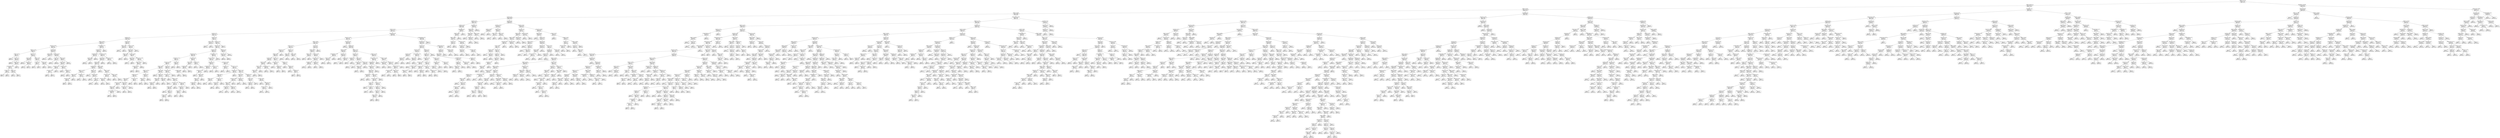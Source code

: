 digraph Tree {
node [shape=box] ;
0 [label="budget <= 117.115\nmse = 61076.512\nsamples = 1424\nvalue = 162.44"] ;
1 [label="budget <= 68.742\nmse = 24997.921\nsamples = 1259\nvalue = 114.018"] ;
0 -> 1 [labeldistance=2.5, labelangle=45, headlabel="True"] ;
2 [label="budget <= 34.187\nmse = 11535.758\nsamples = 1018\nvalue = 80.278"] ;
1 -> 2 ;
3 [label="budget <= 12.283\nmse = 4252.099\nsamples = 660\nvalue = 49.809"] ;
2 -> 3 ;
4 [label="is_horror <= 0.5\nmse = 2188.909\nsamples = 288\nvalue = 27.404"] ;
3 -> 4 ;
5 [label="is_fantasy <= 0.5\nmse = 1135.245\nsamples = 242\nvalue = 21.166"] ;
4 -> 5 ;
6 [label="is_family <= 0.5\nmse = 948.189\nsamples = 236\nvalue = 19.908"] ;
5 -> 6 ;
7 [label="runtime <= 101.5\nmse = 661.839\nsamples = 227\nvalue = 18.352"] ;
6 -> 7 ;
8 [label="is_drama <= 0.5\nmse = 361.401\nsamples = 133\nvalue = 13.02"] ;
7 -> 8 ;
9 [label="is_action <= 0.5\nmse = 564.152\nsamples = 58\nvalue = 19.086"] ;
8 -> 9 ;
10 [label="budget <= 5.404\nmse = 655.452\nsamples = 47\nvalue = 21.442"] ;
9 -> 10 ;
11 [label="cast_score <= 0.354\nmse = 650.179\nsamples = 25\nvalue = 15.833"] ;
10 -> 11 ;
12 [label="budget <= 1.146\nmse = 86.614\nsamples = 14\nvalue = 5.9"] ;
11 -> 12 ;
13 [label="runtime <= 81.5\nmse = 7.591\nsamples = 7\nvalue = 1.934"] ;
12 -> 13 ;
14 [label="mse = 0.0\nsamples = 1\nvalue = 8.162"] ;
13 -> 14 ;
15 [label="runtime <= 84.0\nmse = 1.314\nsamples = 6\nvalue = 0.896"] ;
13 -> 15 ;
16 [label="mse = 0.0\nsamples = 1\nvalue = 3.235"] ;
15 -> 16 ;
17 [label="budget <= 0.574\nmse = 0.264\nsamples = 5\nvalue = 0.428"] ;
15 -> 17 ;
18 [label="is_documentary <= 0.5\nmse = 0.077\nsamples = 4\nvalue = 0.203"] ;
17 -> 18 ;
19 [label="is_thriller <= 0.5\nmse = 0.0\nsamples = 2\nvalue = 0.008"] ;
18 -> 19 ;
20 [label="mse = 0.0\nsamples = 1\nvalue = 0.0"] ;
19 -> 20 ;
21 [label="mse = 0.0\nsamples = 1\nvalue = 0.017"] ;
19 -> 21 ;
22 [label="budget <= 0.12\nmse = 0.078\nsamples = 2\nvalue = 0.398"] ;
18 -> 22 ;
23 [label="mse = 0.0\nsamples = 1\nvalue = 0.678"] ;
22 -> 23 ;
24 [label="mse = 0.0\nsamples = 1\nvalue = 0.119"] ;
22 -> 24 ;
25 [label="mse = 0.0\nsamples = 1\nvalue = 1.328"] ;
17 -> 25 ;
26 [label="budget <= 3.021\nmse = 134.177\nsamples = 7\nvalue = 9.866"] ;
12 -> 26 ;
27 [label="runtime <= 92.0\nmse = 185.805\nsamples = 3\nvalue = 17.463"] ;
26 -> 27 ;
28 [label="mse = 0.0\nsamples = 1\nvalue = 35.663"] ;
27 -> 28 ;
29 [label="cast_score <= 0.17\nmse = 30.276\nsamples = 2\nvalue = 8.363"] ;
27 -> 29 ;
30 [label="mse = 0.0\nsamples = 1\nvalue = 13.865"] ;
29 -> 30 ;
31 [label="mse = 0.0\nsamples = 1\nvalue = 2.86"] ;
29 -> 31 ;
32 [label="budget <= 4.603\nmse = 19.72\nsamples = 4\nvalue = 4.169"] ;
26 -> 32 ;
33 [label="runtime <= 88.5\nmse = 0.0\nsamples = 2\nvalue = 0.122"] ;
32 -> 33 ;
34 [label="mse = 0.0\nsamples = 1\nvalue = 0.128"] ;
33 -> 34 ;
35 [label="mse = -0.0\nsamples = 1\nvalue = 0.117"] ;
33 -> 35 ;
36 [label="runtime <= 91.0\nmse = 6.683\nsamples = 2\nvalue = 8.216"] ;
32 -> 36 ;
37 [label="mse = 0.0\nsamples = 1\nvalue = 5.631"] ;
36 -> 37 ;
38 [label="mse = 0.0\nsamples = 1\nvalue = 10.801"] ;
36 -> 38 ;
39 [label="runtime <= 86.0\nmse = 1082.068\nsamples = 11\nvalue = 28.475"] ;
11 -> 39 ;
40 [label="runtime <= 65.5\nmse = 1670.189\nsamples = 2\nvalue = 71.147"] ;
39 -> 40 ;
41 [label="mse = 0.0\nsamples = 1\nvalue = 30.279"] ;
40 -> 41 ;
42 [label="mse = 0.0\nsamples = 1\nvalue = 112.015"] ;
40 -> 42 ;
43 [label="cast_score <= 0.727\nmse = 456.806\nsamples = 9\nvalue = 18.992"] ;
39 -> 43 ;
44 [label="runtime <= 93.0\nmse = 7.89\nsamples = 2\nvalue = 57.037"] ;
43 -> 44 ;
45 [label="mse = 0.0\nsamples = 1\nvalue = 54.228"] ;
44 -> 45 ;
46 [label="mse = -0.0\nsamples = 1\nvalue = 59.846"] ;
44 -> 46 ;
47 [label="runtime <= 93.0\nmse = 53.361\nsamples = 7\nvalue = 8.122"] ;
43 -> 47 ;
48 [label="runtime <= 88.5\nmse = 16.879\nsamples = 6\nvalue = 5.576"] ;
47 -> 48 ;
49 [label="cast_score <= 1.231\nmse = 6.182\nsamples = 3\nvalue = 9.241"] ;
48 -> 49 ;
50 [label="cast_score <= 0.897\nmse = 0.0\nsamples = 2\nvalue = 7.483"] ;
49 -> 50 ;
51 [label="mse = 0.0\nsamples = 1\nvalue = 7.488"] ;
50 -> 51 ;
52 [label="mse = -0.0\nsamples = 1\nvalue = 7.478"] ;
50 -> 52 ;
53 [label="mse = 0.0\nsamples = 1\nvalue = 12.757"] ;
49 -> 53 ;
54 [label="cast_score <= 0.935\nmse = 0.708\nsamples = 3\nvalue = 1.911"] ;
48 -> 54 ;
55 [label="mse = 0.0\nsamples = 1\nvalue = 0.821"] ;
54 -> 55 ;
56 [label="critics_pick <= 0.5\nmse = 0.171\nsamples = 2\nvalue = 2.456"] ;
54 -> 56 ;
57 [label="mse = 0.0\nsamples = 1\nvalue = 2.869"] ;
56 -> 57 ;
58 [label="mse = 0.0\nsamples = 1\nvalue = 2.042"] ;
56 -> 58 ;
59 [label="mse = 0.0\nsamples = 1\nvalue = 23.398"] ;
47 -> 59 ;
60 [label="is_documentary <= 0.5\nmse = 585.077\nsamples = 22\nvalue = 27.815"] ;
10 -> 60 ;
61 [label="is_comedy <= 0.5\nmse = 434.571\nsamples = 21\nvalue = 24.968"] ;
60 -> 61 ;
62 [label="is_animation <= 0.5\nmse = 729.955\nsamples = 3\nvalue = 44.265"] ;
61 -> 62 ;
63 [label="runtime <= 99.0\nmse = 178.862\nsamples = 2\nvalue = 61.74"] ;
62 -> 63 ;
64 [label="mse = 0.0\nsamples = 1\nvalue = 48.366"] ;
63 -> 64 ;
65 [label="mse = -0.0\nsamples = 1\nvalue = 75.113"] ;
63 -> 65 ;
66 [label="mse = 0.0\nsamples = 1\nvalue = 9.316"] ;
62 -> 66 ;
67 [label="director_score <= 0.045\nmse = 312.93\nsamples = 18\nvalue = 21.751"] ;
61 -> 67 ;
68 [label="runtime <= 99.5\nmse = 284.346\nsamples = 16\nvalue = 19.016"] ;
67 -> 68 ;
69 [label="runtime <= 94.5\nmse = 255.199\nsamples = 15\nvalue = 17.283"] ;
68 -> 69 ;
70 [label="is_romance <= 0.5\nmse = 269.574\nsamples = 9\nvalue = 22.81"] ;
69 -> 70 ;
71 [label="budget <= 11.552\nmse = 172.111\nsamples = 5\nvalue = 13.123"] ;
70 -> 71 ;
72 [label="runtime <= 86.5\nmse = 14.81\nsamples = 3\nvalue = 2.766"] ;
71 -> 72 ;
73 [label="cast_score <= 0.65\nmse = 0.001\nsamples = 2\nvalue = 0.045"] ;
72 -> 73 ;
74 [label="mse = 0.0\nsamples = 1\nvalue = 0.01"] ;
73 -> 74 ;
75 [label="mse = 0.0\nsamples = 1\nvalue = 0.079"] ;
73 -> 75 ;
76 [label="mse = 0.0\nsamples = 1\nvalue = 8.208"] ;
72 -> 76 ;
77 [label="is_adventure <= 0.5\nmse = 5.772\nsamples = 2\nvalue = 28.66"] ;
71 -> 77 ;
78 [label="mse = 0.0\nsamples = 1\nvalue = 26.257"] ;
77 -> 78 ;
79 [label="mse = 0.0\nsamples = 1\nvalue = 31.062"] ;
77 -> 79 ;
80 [label="budget <= 7.55\nmse = 127.514\nsamples = 4\nvalue = 34.918"] ;
70 -> 80 ;
81 [label="mse = 0.0\nsamples = 1\nvalue = 52.165"] ;
80 -> 81 ;
82 [label="cast_score <= 0.95\nmse = 37.806\nsamples = 3\nvalue = 29.169"] ;
80 -> 82 ;
83 [label="mse = 0.0\nsamples = 1\nvalue = 37.552"] ;
82 -> 83 ;
84 [label="runtime <= 93.0\nmse = 4.0\nsamples = 2\nvalue = 24.977"] ;
82 -> 84 ;
85 [label="mse = 0.0\nsamples = 1\nvalue = 22.977"] ;
84 -> 85 ;
86 [label="mse = 0.0\nsamples = 1\nvalue = 26.977"] ;
84 -> 86 ;
87 [label="budget <= 6.258\nmse = 119.073\nsamples = 6\nvalue = 8.992"] ;
69 -> 87 ;
88 [label="mse = 0.0\nsamples = 1\nvalue = 32.702"] ;
87 -> 88 ;
89 [label="budget <= 10.432\nmse = 7.962\nsamples = 5\nvalue = 4.25"] ;
87 -> 89 ;
90 [label="cast_score <= 1.083\nmse = 0.086\nsamples = 3\nvalue = 6.532"] ;
89 -> 90 ;
91 [label="cast_score <= 0.245\nmse = 0.018\nsamples = 2\nvalue = 6.34"] ;
90 -> 91 ;
92 [label="mse = 0.0\nsamples = 1\nvalue = 6.206"] ;
91 -> 92 ;
93 [label="mse = -0.0\nsamples = 1\nvalue = 6.473"] ;
91 -> 93 ;
94 [label="mse = -0.0\nsamples = 1\nvalue = 6.917"] ;
90 -> 94 ;
95 [label="budget <= 11.362\nmse = 0.238\nsamples = 2\nvalue = 0.826"] ;
89 -> 95 ;
96 [label="mse = 0.0\nsamples = 1\nvalue = 1.313"] ;
95 -> 96 ;
97 [label="mse = 0.0\nsamples = 1\nvalue = 0.338"] ;
95 -> 97 ;
98 [label="mse = 0.0\nsamples = 1\nvalue = 45.025"] ;
68 -> 98 ;
99 [label="director_score <= 0.127\nmse = 3.102\nsamples = 2\nvalue = 43.63"] ;
67 -> 99 ;
100 [label="mse = 0.0\nsamples = 1\nvalue = 41.869"] ;
99 -> 100 ;
101 [label="mse = -0.0\nsamples = 1\nvalue = 45.391"] ;
99 -> 101 ;
102 [label="mse = 0.0\nsamples = 1\nvalue = 87.61"] ;
60 -> 102 ;
103 [label="runtime <= 85.0\nmse = 49.054\nsamples = 11\nvalue = 9.021"] ;
9 -> 103 ;
104 [label="budget <= 5.911\nmse = 18.085\nsamples = 2\nvalue = 19.798"] ;
103 -> 104 ;
105 [label="mse = 0.0\nsamples = 1\nvalue = 15.545"] ;
104 -> 105 ;
106 [label="mse = -0.0\nsamples = 1\nvalue = 24.05"] ;
104 -> 106 ;
107 [label="cast_score <= 1.098\nmse = 24.397\nsamples = 9\nvalue = 6.627"] ;
103 -> 107 ;
108 [label="budget <= 3.841\nmse = 16.683\nsamples = 8\nvalue = 5.533"] ;
107 -> 108 ;
109 [label="budget <= 3.139\nmse = 0.099\nsamples = 2\nvalue = 0.501"] ;
108 -> 109 ;
110 [label="mse = 0.0\nsamples = 1\nvalue = 0.187"] ;
109 -> 110 ;
111 [label="mse = -0.0\nsamples = 1\nvalue = 0.816"] ;
109 -> 111 ;
112 [label="cast_score <= 0.053\nmse = 10.958\nsamples = 6\nvalue = 7.21"] ;
108 -> 112 ;
113 [label="budget <= 9.937\nmse = 18.459\nsamples = 2\nvalue = 9.868"] ;
112 -> 113 ;
114 [label="mse = 0.0\nsamples = 1\nvalue = 14.164"] ;
113 -> 114 ;
115 [label="mse = 0.0\nsamples = 1\nvalue = 5.571"] ;
113 -> 115 ;
116 [label="director_score <= 0.309\nmse = 1.913\nsamples = 4\nvalue = 5.882"] ;
112 -> 116 ;
117 [label="budget <= 10.223\nmse = 1.265\nsamples = 3\nvalue = 5.315"] ;
116 -> 117 ;
118 [label="cast_score <= 0.569\nmse = 0.089\nsamples = 2\nvalue = 4.539"] ;
117 -> 118 ;
119 [label="mse = 0.0\nsamples = 1\nvalue = 4.836"] ;
118 -> 119 ;
120 [label="mse = -0.0\nsamples = 1\nvalue = 4.241"] ;
118 -> 120 ;
121 [label="mse = 0.0\nsamples = 1\nvalue = 6.868"] ;
117 -> 121 ;
122 [label="mse = 0.0\nsamples = 1\nvalue = 7.582"] ;
116 -> 122 ;
123 [label="mse = 0.0\nsamples = 1\nvalue = 15.376"] ;
107 -> 123 ;
124 [label="runtime <= 79.5\nmse = 154.15\nsamples = 75\nvalue = 8.33"] ;
8 -> 124 ;
125 [label="runtime <= 78.5\nmse = 1257.708\nsamples = 2\nvalue = 35.476"] ;
124 -> 125 ;
126 [label="mse = 0.0\nsamples = 1\nvalue = 0.012"] ;
125 -> 126 ;
127 [label="mse = 0.0\nsamples = 1\nvalue = 70.941"] ;
125 -> 127 ;
128 [label="cast_score <= 2.07\nmse = 103.171\nsamples = 73\nvalue = 7.586"] ;
124 -> 128 ;
129 [label="budget <= 11.262\nmse = 87.232\nsamples = 72\nvalue = 7.098"] ;
128 -> 129 ;
130 [label="is_comedy <= 0.5\nmse = 64.798\nsamples = 69\nvalue = 6.333"] ;
129 -> 130 ;
131 [label="critics_pick <= 0.5\nmse = 19.486\nsamples = 38\nvalue = 3.433"] ;
130 -> 131 ;
132 [label="is_adventure <= 0.5\nmse = 7.727\nsamples = 33\nvalue = 2.515"] ;
131 -> 132 ;
133 [label="cast_score <= 0.423\nmse = 6.947\nsamples = 31\nvalue = 2.277"] ;
132 -> 133 ;
134 [label="budget <= 3.424\nmse = 3.891\nsamples = 18\nvalue = 1.59"] ;
133 -> 134 ;
135 [label="budget <= 1.018\nmse = 0.945\nsamples = 12\nvalue = 1.091"] ;
134 -> 135 ;
136 [label="is_thriller <= 0.5\nmse = 0.908\nsamples = 9\nvalue = 1.382"] ;
135 -> 136 ;
137 [label="runtime <= 96.0\nmse = 0.648\nsamples = 7\nvalue = 1.72"] ;
136 -> 137 ;
138 [label="cast_score <= 0.159\nmse = 0.384\nsamples = 4\nvalue = 1.157"] ;
137 -> 138 ;
139 [label="budget <= 0.379\nmse = 0.229\nsamples = 3\nvalue = 1.423"] ;
138 -> 139 ;
140 [label="is_science_fiction <= 0.5\nmse = 0.038\nsamples = 2\nvalue = 1.742"] ;
139 -> 140 ;
141 [label="mse = 0.0\nsamples = 1\nvalue = 1.548"] ;
140 -> 141 ;
142 [label="mse = -0.0\nsamples = 1\nvalue = 1.937"] ;
140 -> 142 ;
143 [label="mse = -0.0\nsamples = 1\nvalue = 0.784"] ;
139 -> 143 ;
144 [label="mse = 0.0\nsamples = 1\nvalue = 0.36"] ;
138 -> 144 ;
145 [label="budget <= 0.594\nmse = 0.015\nsamples = 3\nvalue = 2.471"] ;
137 -> 145 ;
146 [label="cast_score <= 0.094\nmse = 0.002\nsamples = 2\nvalue = 2.552"] ;
145 -> 146 ;
147 [label="mse = 0.0\nsamples = 1\nvalue = 2.502"] ;
146 -> 147 ;
148 [label="mse = -0.0\nsamples = 1\nvalue = 2.602"] ;
146 -> 148 ;
149 [label="mse = -0.0\nsamples = 1\nvalue = 2.308"] ;
145 -> 149 ;
150 [label="cast_score <= 0.154\nmse = 0.02\nsamples = 2\nvalue = 0.2"] ;
136 -> 150 ;
151 [label="mse = 0.0\nsamples = 1\nvalue = 0.341"] ;
150 -> 151 ;
152 [label="mse = 0.0\nsamples = 1\nvalue = 0.06"] ;
150 -> 152 ;
153 [label="is_thriller <= 0.5\nmse = 0.035\nsamples = 3\nvalue = 0.216"] ;
135 -> 153 ;
154 [label="budget <= 2.011\nmse = 0.0\nsamples = 2\nvalue = 0.084"] ;
153 -> 154 ;
155 [label="mse = 0.0\nsamples = 1\nvalue = 0.084"] ;
154 -> 155 ;
156 [label="mse = 0.0\nsamples = 1\nvalue = 0.085"] ;
154 -> 156 ;
157 [label="mse = 0.0\nsamples = 1\nvalue = 0.479"] ;
153 -> 157 ;
158 [label="budget <= 4.536\nmse = 8.289\nsamples = 6\nvalue = 2.588"] ;
134 -> 158 ;
159 [label="mse = 0.0\nsamples = 1\nvalue = 8.829"] ;
158 -> 159 ;
160 [label="budget <= 7.35\nmse = 0.597\nsamples = 5\nvalue = 1.339"] ;
158 -> 160 ;
161 [label="budget <= 6.225\nmse = 0.048\nsamples = 3\nvalue = 0.746"] ;
160 -> 161 ;
162 [label="is_mystery <= 0.5\nmse = 0.001\nsamples = 2\nvalue = 0.901"] ;
161 -> 162 ;
163 [label="mse = 0.0\nsamples = 1\nvalue = 0.925"] ;
162 -> 163 ;
164 [label="mse = 0.0\nsamples = 1\nvalue = 0.877"] ;
162 -> 164 ;
165 [label="mse = 0.0\nsamples = 1\nvalue = 0.436"] ;
161 -> 165 ;
166 [label="budget <= 9.529\nmse = 0.098\nsamples = 2\nvalue = 2.23"] ;
160 -> 166 ;
167 [label="mse = 0.0\nsamples = 1\nvalue = 2.542"] ;
166 -> 167 ;
168 [label="mse = 0.0\nsamples = 1\nvalue = 1.917"] ;
166 -> 168 ;
169 [label="is_crime <= 0.5\nmse = 9.618\nsamples = 13\nvalue = 3.229"] ;
133 -> 169 ;
170 [label="cast_score <= 1.992\nmse = 3.905\nsamples = 11\nvalue = 2.468"] ;
169 -> 170 ;
171 [label="cast_score <= 0.573\nmse = 3.1\nsamples = 10\nvalue = 2.139"] ;
170 -> 171 ;
172 [label="mse = 0.0\nsamples = 1\nvalue = 5.473"] ;
171 -> 172 ;
173 [label="budget <= 1.802\nmse = 2.072\nsamples = 9\nvalue = 1.768"] ;
171 -> 173 ;
174 [label="cast_score <= 1.029\nmse = 1.92\nsamples = 5\nvalue = 2.551"] ;
173 -> 174 ;
175 [label="runtime <= 83.5\nmse = 0.902\nsamples = 4\nvalue = 3.098"] ;
174 -> 175 ;
176 [label="mse = 0.0\nsamples = 1\nvalue = 1.533"] ;
175 -> 176 ;
177 [label="budget <= 0.9\nmse = 0.114\nsamples = 3\nvalue = 3.62"] ;
175 -> 177 ;
178 [label="runtime <= 95.5\nmse = 0.0\nsamples = 2\nvalue = 3.859"] ;
177 -> 178 ;
179 [label="mse = 0.0\nsamples = 1\nvalue = 3.861"] ;
178 -> 179 ;
180 [label="mse = -0.0\nsamples = 1\nvalue = 3.856"] ;
178 -> 180 ;
181 [label="mse = 0.0\nsamples = 1\nvalue = 3.142"] ;
177 -> 181 ;
182 [label="mse = 0.0\nsamples = 1\nvalue = 0.361"] ;
174 -> 182 ;
183 [label="cast_score <= 1.688\nmse = 0.542\nsamples = 4\nvalue = 0.791"] ;
173 -> 183 ;
184 [label="cast_score <= 1.115\nmse = 0.062\nsamples = 3\nvalue = 0.384"] ;
183 -> 184 ;
185 [label="is_action <= 0.5\nmse = 0.0\nsamples = 2\nvalue = 0.56"] ;
184 -> 185 ;
186 [label="mse = 0.0\nsamples = 1\nvalue = 0.577"] ;
185 -> 186 ;
187 [label="mse = 0.0\nsamples = 1\nvalue = 0.542"] ;
185 -> 187 ;
188 [label="mse = 0.0\nsamples = 1\nvalue = 0.033"] ;
184 -> 188 ;
189 [label="mse = 0.0\nsamples = 1\nvalue = 2.01"] ;
183 -> 189 ;
190 [label="mse = 0.0\nsamples = 1\nvalue = 5.766"] ;
170 -> 190 ;
191 [label="runtime <= 94.0\nmse = 20.368\nsamples = 2\nvalue = 7.411"] ;
169 -> 191 ;
192 [label="mse = 0.0\nsamples = 1\nvalue = 11.924"] ;
191 -> 192 ;
193 [label="mse = -0.0\nsamples = 1\nvalue = 2.898"] ;
191 -> 193 ;
194 [label="runtime <= 87.5\nmse = 5.333\nsamples = 2\nvalue = 6.204"] ;
132 -> 194 ;
195 [label="mse = 0.0\nsamples = 1\nvalue = 3.895"] ;
194 -> 195 ;
196 [label="mse = 0.0\nsamples = 1\nvalue = 8.514"] ;
194 -> 196 ;
197 [label="cast_score <= 0.884\nmse = 54.84\nsamples = 5\nvalue = 9.49"] ;
131 -> 197 ;
198 [label="runtime <= 99.0\nmse = 3.555\nsamples = 3\nvalue = 3.717"] ;
197 -> 198 ;
199 [label="is_romance <= 0.5\nmse = 0.966\nsamples = 2\nvalue = 2.511"] ;
198 -> 199 ;
200 [label="mse = 0.0\nsamples = 1\nvalue = 3.494"] ;
199 -> 200 ;
201 [label="mse = 0.0\nsamples = 1\nvalue = 1.528"] ;
199 -> 201 ;
202 [label="mse = 0.0\nsamples = 1\nvalue = 6.13"] ;
198 -> 202 ;
203 [label="is_romance <= 0.5\nmse = 6.773\nsamples = 2\nvalue = 18.15"] ;
197 -> 203 ;
204 [label="mse = 0.0\nsamples = 1\nvalue = 15.548"] ;
203 -> 204 ;
205 [label="mse = 0.0\nsamples = 1\nvalue = 20.753"] ;
203 -> 205 ;
206 [label="is_documentary <= 0.5\nmse = 97.401\nsamples = 31\nvalue = 9.887"] ;
130 -> 206 ;
207 [label="cast_score <= 0.806\nmse = 75.176\nsamples = 30\nvalue = 8.981"] ;
206 -> 207 ;
208 [label="critics_pick <= 0.5\nmse = 10.251\nsamples = 8\nvalue = 4.139"] ;
207 -> 208 ;
209 [label="is_animation <= 0.5\nmse = 3.522\nsamples = 6\nvalue = 2.681"] ;
208 -> 209 ;
210 [label="cast_score <= 0.059\nmse = 1.81\nsamples = 5\nvalue = 2.046"] ;
209 -> 210 ;
211 [label="mse = 0.0\nsamples = 1\nvalue = 0.105"] ;
210 -> 211 ;
212 [label="budget <= 3.282\nmse = 1.085\nsamples = 4\nvalue = 2.532"] ;
210 -> 212 ;
213 [label="budget <= 0.78\nmse = 0.19\nsamples = 3\nvalue = 3.092"] ;
212 -> 213 ;
214 [label="is_romance <= 0.5\nmse = 0.008\nsamples = 2\nvalue = 3.396"] ;
213 -> 214 ;
215 [label="mse = 0.0\nsamples = 1\nvalue = 3.488"] ;
214 -> 215 ;
216 [label="mse = 0.0\nsamples = 1\nvalue = 3.304"] ;
214 -> 216 ;
217 [label="mse = -0.0\nsamples = 1\nvalue = 2.484"] ;
213 -> 217 ;
218 [label="mse = 0.0\nsamples = 1\nvalue = 0.851"] ;
212 -> 218 ;
219 [label="mse = -0.0\nsamples = 1\nvalue = 5.854"] ;
209 -> 219 ;
220 [label="cast_score <= 0.346\nmse = 4.911\nsamples = 2\nvalue = 8.515"] ;
208 -> 220 ;
221 [label="mse = 0.0\nsamples = 1\nvalue = 6.299"] ;
220 -> 221 ;
222 [label="mse = 0.0\nsamples = 1\nvalue = 10.731"] ;
220 -> 222 ;
223 [label="cast_score <= 0.909\nmse = 87.163\nsamples = 22\nvalue = 10.741"] ;
207 -> 223 ;
224 [label="is_romance <= 0.5\nmse = 2.619\nsamples = 2\nvalue = 25.81"] ;
223 -> 224 ;
225 [label="mse = 0.0\nsamples = 1\nvalue = 27.428"] ;
224 -> 225 ;
226 [label="mse = -0.0\nsamples = 1\nvalue = 24.191"] ;
224 -> 226 ;
227 [label="cast_score <= 1.188\nmse = 70.64\nsamples = 20\nvalue = 9.234"] ;
223 -> 227 ;
228 [label="critics_pick <= 0.5\nmse = 3.624\nsamples = 6\nvalue = 2.945"] ;
227 -> 228 ;
229 [label="runtime <= 91.5\nmse = 2.396\nsamples = 5\nvalue = 2.375"] ;
228 -> 229 ;
230 [label="budget <= 5.47\nmse = 0.088\nsamples = 2\nvalue = 0.578"] ;
229 -> 230 ;
231 [label="mse = 0.0\nsamples = 1\nvalue = 0.282"] ;
230 -> 231 ;
232 [label="mse = -0.0\nsamples = 1\nvalue = 0.875"] ;
230 -> 232 ;
233 [label="cast_score <= 1.122\nmse = 0.35\nsamples = 3\nvalue = 3.572"] ;
229 -> 233 ;
234 [label="cast_score <= 1.0\nmse = 0.057\nsamples = 2\nvalue = 3.178"] ;
233 -> 234 ;
235 [label="mse = 0.0\nsamples = 1\nvalue = 2.939"] ;
234 -> 235 ;
236 [label="mse = 0.0\nsamples = 1\nvalue = 3.416"] ;
234 -> 236 ;
237 [label="mse = -0.0\nsamples = 1\nvalue = 4.362"] ;
233 -> 237 ;
238 [label="mse = 0.0\nsamples = 1\nvalue = 5.797"] ;
228 -> 238 ;
239 [label="runtime <= 94.0\nmse = 75.146\nsamples = 14\nvalue = 11.93"] ;
227 -> 239 ;
240 [label="runtime <= 91.0\nmse = 73.499\nsamples = 7\nvalue = 17.41"] ;
239 -> 240 ;
241 [label="cast_score <= 1.864\nmse = 27.329\nsamples = 5\nvalue = 12.826"] ;
240 -> 241 ;
242 [label="budget <= 4.894\nmse = 7.271\nsamples = 4\nvalue = 15.145"] ;
241 -> 242 ;
243 [label="critics_pick <= 0.5\nmse = 1.403\nsamples = 2\nvalue = 12.748"] ;
242 -> 243 ;
244 [label="mse = 0.0\nsamples = 1\nvalue = 13.933"] ;
243 -> 244 ;
245 [label="mse = 0.0\nsamples = 1\nvalue = 11.564"] ;
243 -> 245 ;
246 [label="is_romance <= 0.5\nmse = 1.648\nsamples = 2\nvalue = 17.543"] ;
242 -> 246 ;
247 [label="mse = 0.0\nsamples = 1\nvalue = 18.826"] ;
246 -> 247 ;
248 [label="mse = 0.0\nsamples = 1\nvalue = 16.259"] ;
246 -> 248 ;
249 [label="mse = -0.0\nsamples = 1\nvalue = 3.55"] ;
241 -> 249 ;
250 [label="is_romance <= 0.5\nmse = 5.094\nsamples = 2\nvalue = 28.869"] ;
240 -> 250 ;
251 [label="mse = 0.0\nsamples = 1\nvalue = 31.126"] ;
250 -> 251 ;
252 [label="mse = 0.0\nsamples = 1\nvalue = 26.612"] ;
250 -> 252 ;
253 [label="is_romance <= 0.5\nmse = 16.722\nsamples = 7\nvalue = 6.449"] ;
239 -> 253 ;
254 [label="runtime <= 99.5\nmse = 11.039\nsamples = 3\nvalue = 2.6"] ;
253 -> 254 ;
255 [label="is_action <= 0.5\nmse = 0.013\nsamples = 2\nvalue = 0.251"] ;
254 -> 255 ;
256 [label="mse = 0.0\nsamples = 1\nvalue = 0.138"] ;
255 -> 256 ;
257 [label="mse = 0.0\nsamples = 1\nvalue = 0.364"] ;
255 -> 257 ;
258 [label="mse = -0.0\nsamples = 1\nvalue = 7.297"] ;
254 -> 258 ;
259 [label="runtime <= 96.5\nmse = 1.538\nsamples = 4\nvalue = 9.336"] ;
253 -> 259 ;
260 [label="mse = 0.0\nsamples = 1\nvalue = 7.213"] ;
259 -> 260 ;
261 [label="critics_pick <= 0.5\nmse = 0.048\nsamples = 3\nvalue = 10.043"] ;
259 -> 261 ;
262 [label="cast_score <= 1.552\nmse = 0.011\nsamples = 2\nvalue = 10.186"] ;
261 -> 262 ;
263 [label="mse = 0.0\nsamples = 1\nvalue = 10.289"] ;
262 -> 263 ;
264 [label="mse = 0.0\nsamples = 1\nvalue = 10.084"] ;
262 -> 264 ;
265 [label="mse = -0.0\nsamples = 1\nvalue = 9.757"] ;
261 -> 265 ;
266 [label="mse = -0.0\nsamples = 1\nvalue = 37.081"] ;
206 -> 266 ;
267 [label="is_thriller <= 0.5\nmse = 279.901\nsamples = 3\nvalue = 24.7"] ;
129 -> 267 ;
268 [label="budget <= 12.044\nmse = 50.259\nsamples = 2\nvalue = 13.601"] ;
267 -> 268 ;
269 [label="mse = 0.0\nsamples = 1\nvalue = 20.69"] ;
268 -> 269 ;
270 [label="mse = 0.0\nsamples = 1\nvalue = 6.511"] ;
268 -> 270 ;
271 [label="mse = 0.0\nsamples = 1\nvalue = 46.899"] ;
267 -> 271 ;
272 [label="mse = -0.0\nsamples = 1\nvalue = 42.71"] ;
128 -> 272 ;
273 [label="cast_score <= 1.185\nmse = 989.802\nsamples = 94\nvalue = 25.895"] ;
7 -> 273 ;
274 [label="cast_score <= 0.522\nmse = 419.415\nsamples = 61\nvalue = 19.164"] ;
273 -> 274 ;
275 [label="budget <= 3.555\nmse = 172.854\nsamples = 26\nvalue = 12.602"] ;
274 -> 275 ;
276 [label="runtime <= 121.0\nmse = 139.791\nsamples = 18\nvalue = 9.199"] ;
275 -> 276 ;
277 [label="cast_score <= 0.47\nmse = 41.563\nsamples = 14\nvalue = 5.492"] ;
276 -> 277 ;
278 [label="budget <= 0.877\nmse = 34.243\nsamples = 13\nvalue = 4.626"] ;
277 -> 278 ;
279 [label="is_crime <= 0.5\nmse = 43.535\nsamples = 6\nvalue = 8.628"] ;
278 -> 279 ;
280 [label="runtime <= 108.5\nmse = 28.351\nsamples = 5\nvalue = 6.632"] ;
279 -> 280 ;
281 [label="runtime <= 106.5\nmse = 5.345\nsamples = 3\nvalue = 2.69"] ;
280 -> 281 ;
282 [label="runtime <= 104.0\nmse = 0.591\nsamples = 2\nvalue = 1.117"] ;
281 -> 282 ;
283 [label="mse = 0.0\nsamples = 1\nvalue = 1.885"] ;
282 -> 283 ;
284 [label="mse = 0.0\nsamples = 1\nvalue = 0.348"] ;
282 -> 284 ;
285 [label="mse = 0.0\nsamples = 1\nvalue = 5.837"] ;
281 -> 285 ;
286 [label="is_documentary <= 0.5\nmse = 4.588\nsamples = 2\nvalue = 12.545"] ;
280 -> 286 ;
287 [label="mse = 0.0\nsamples = 1\nvalue = 14.687"] ;
286 -> 287 ;
288 [label="mse = -0.0\nsamples = 1\nvalue = 10.403"] ;
286 -> 288 ;
289 [label="mse = 0.0\nsamples = 1\nvalue = 18.605"] ;
279 -> 289 ;
290 [label="runtime <= 110.5\nmse = 0.783\nsamples = 7\nvalue = 1.195"] ;
278 -> 290 ;
291 [label="cast_score <= 0.197\nmse = 0.201\nsamples = 3\nvalue = 0.615"] ;
290 -> 291 ;
292 [label="mse = 0.0\nsamples = 1\nvalue = 0.015"] ;
291 -> 292 ;
293 [label="is_romance <= 0.5\nmse = 0.032\nsamples = 2\nvalue = 0.914"] ;
291 -> 293 ;
294 [label="mse = 0.0\nsamples = 1\nvalue = 0.736"] ;
293 -> 294 ;
295 [label="mse = 0.0\nsamples = 1\nvalue = 1.092"] ;
293 -> 295 ;
296 [label="budget <= 1.31\nmse = 0.777\nsamples = 4\nvalue = 1.631"] ;
290 -> 296 ;
297 [label="mse = 0.0\nsamples = 1\nvalue = 3.011"] ;
296 -> 297 ;
298 [label="is_drama <= 0.5\nmse = 0.189\nsamples = 3\nvalue = 1.171"] ;
296 -> 298 ;
299 [label="mse = 0.0\nsamples = 1\nvalue = 0.634"] ;
298 -> 299 ;
300 [label="is_romance <= 0.5\nmse = 0.067\nsamples = 2\nvalue = 1.44"] ;
298 -> 300 ;
301 [label="mse = 0.0\nsamples = 1\nvalue = 1.18"] ;
300 -> 301 ;
302 [label="mse = -0.0\nsamples = 1\nvalue = 1.699"] ;
300 -> 302 ;
303 [label="mse = 0.0\nsamples = 1\nvalue = 16.76"] ;
277 -> 303 ;
304 [label="budget <= 1.124\nmse = 267.255\nsamples = 4\nvalue = 22.17"] ;
276 -> 304 ;
305 [label="budget <= 0.83\nmse = 0.057\nsamples = 2\nvalue = 37.863"] ;
304 -> 305 ;
306 [label="mse = 0.0\nsamples = 1\nvalue = 38.101"] ;
305 -> 306 ;
307 [label="mse = -0.0\nsamples = 1\nvalue = 37.625"] ;
305 -> 307 ;
308 [label="budget <= 1.665\nmse = 41.907\nsamples = 2\nvalue = 6.477"] ;
304 -> 308 ;
309 [label="mse = 0.0\nsamples = 1\nvalue = 12.951"] ;
308 -> 309 ;
310 [label="mse = -0.0\nsamples = 1\nvalue = 0.003"] ;
308 -> 310 ;
311 [label="is_war <= 0.5\nmse = 162.545\nsamples = 8\nvalue = 20.259"] ;
275 -> 311 ;
312 [label="runtime <= 104.5\nmse = 120.927\nsamples = 7\nvalue = 23.106"] ;
311 -> 312 ;
313 [label="budget <= 7.787\nmse = 2.923\nsamples = 2\nvalue = 9.331"] ;
312 -> 313 ;
314 [label="mse = 0.0\nsamples = 1\nvalue = 7.621"] ;
313 -> 314 ;
315 [label="mse = -0.0\nsamples = 1\nvalue = 11.04"] ;
313 -> 315 ;
316 [label="cast_score <= 0.205\nmse = 61.861\nsamples = 5\nvalue = 28.617"] ;
312 -> 316 ;
317 [label="cast_score <= 0.049\nmse = 20.567\nsamples = 4\nvalue = 31.986"] ;
316 -> 317 ;
318 [label="is_romance <= 0.5\nmse = 0.234\nsamples = 2\nvalue = 36.393"] ;
317 -> 318 ;
319 [label="mse = 0.0\nsamples = 1\nvalue = 35.909"] ;
318 -> 319 ;
320 [label="mse = 0.0\nsamples = 1\nvalue = 36.877"] ;
318 -> 320 ;
321 [label="is_comedy <= 0.5\nmse = 2.053\nsamples = 2\nvalue = 27.579"] ;
317 -> 321 ;
322 [label="mse = 0.0\nsamples = 1\nvalue = 29.011"] ;
321 -> 322 ;
323 [label="mse = 0.0\nsamples = 1\nvalue = 26.146"] ;
321 -> 323 ;
324 [label="mse = -0.0\nsamples = 1\nvalue = 15.14"] ;
316 -> 324 ;
325 [label="mse = -0.0\nsamples = 1\nvalue = 0.331"] ;
311 -> 325 ;
326 [label="cast_score <= 0.55\nmse = 546.819\nsamples = 35\nvalue = 24.039"] ;
274 -> 326 ;
327 [label="mse = 0.0\nsamples = 1\nvalue = 69.606"] ;
326 -> 327 ;
328 [label="is_drama <= 0.5\nmse = 500.036\nsamples = 34\nvalue = 22.699"] ;
326 -> 328 ;
329 [label="budget <= 6.485\nmse = 478.371\nsamples = 6\nvalue = 36.96"] ;
328 -> 329 ;
330 [label="is_documentary <= 0.5\nmse = 26.724\nsamples = 3\nvalue = 55.255"] ;
329 -> 330 ;
331 [label="runtime <= 105.5\nmse = 5.561\nsamples = 2\nvalue = 58.648"] ;
330 -> 331 ;
332 [label="mse = 0.0\nsamples = 1\nvalue = 56.289"] ;
331 -> 332 ;
333 [label="mse = -0.0\nsamples = 1\nvalue = 61.006"] ;
331 -> 333 ;
334 [label="mse = 0.0\nsamples = 1\nvalue = 48.471"] ;
330 -> 334 ;
335 [label="runtime <= 110.0\nmse = 260.551\nsamples = 3\nvalue = 18.664"] ;
329 -> 335 ;
336 [label="mse = 0.0\nsamples = 1\nvalue = 40.87"] ;
335 -> 336 ;
337 [label="is_comedy <= 0.5\nmse = 21.003\nsamples = 2\nvalue = 7.561"] ;
335 -> 337 ;
338 [label="mse = 0.0\nsamples = 1\nvalue = 12.144"] ;
337 -> 338 ;
339 [label="mse = -0.0\nsamples = 1\nvalue = 2.978"] ;
337 -> 339 ;
340 [label="budget <= 1.871\nmse = 451.762\nsamples = 28\nvalue = 19.643"] ;
328 -> 340 ;
341 [label="runtime <= 115.5\nmse = 279.732\nsamples = 7\nvalue = 33.079"] ;
340 -> 341 ;
342 [label="is_romance <= 0.5\nmse = 81.274\nsamples = 2\nvalue = 9.343"] ;
341 -> 342 ;
343 [label="mse = 0.0\nsamples = 1\nvalue = 0.327"] ;
342 -> 343 ;
344 [label="mse = 0.0\nsamples = 1\nvalue = 18.358"] ;
342 -> 344 ;
345 [label="runtime <= 131.5\nmse = 43.601\nsamples = 5\nvalue = 42.574"] ;
341 -> 345 ;
346 [label="cast_score <= 0.843\nmse = 5.261\nsamples = 2\nvalue = 49.575"] ;
345 -> 346 ;
347 [label="mse = 0.0\nsamples = 1\nvalue = 51.869"] ;
346 -> 347 ;
348 [label="mse = 0.0\nsamples = 1\nvalue = 47.281"] ;
346 -> 348 ;
349 [label="is_music <= 0.5\nmse = 14.694\nsamples = 3\nvalue = 37.906"] ;
345 -> 349 ;
350 [label="budget <= 0.781\nmse = 4.344\nsamples = 2\nvalue = 40.335"] ;
349 -> 350 ;
351 [label="mse = 0.0\nsamples = 1\nvalue = 42.419"] ;
350 -> 351 ;
352 [label="mse = 0.0\nsamples = 1\nvalue = 38.25"] ;
350 -> 352 ;
353 [label="mse = -0.0\nsamples = 1\nvalue = 33.048"] ;
349 -> 353 ;
354 [label="budget <= 11.145\nmse = 428.872\nsamples = 21\nvalue = 15.164"] ;
340 -> 354 ;
355 [label="director_score <= 0.336\nmse = 145.514\nsamples = 14\nvalue = 9.038"] ;
354 -> 355 ;
356 [label="is_romance <= 0.5\nmse = 89.366\nsamples = 13\nvalue = 6.845"] ;
355 -> 356 ;
357 [label="cast_score <= 1.174\nmse = 26.495\nsamples = 12\nvalue = 4.519"] ;
356 -> 357 ;
358 [label="budget <= 3.78\nmse = 13.498\nsamples = 11\nvalue = 3.386"] ;
357 -> 358 ;
359 [label="critics_pick <= 0.5\nmse = 39.949\nsamples = 2\nvalue = 7.238"] ;
358 -> 359 ;
360 [label="mse = 0.0\nsamples = 1\nvalue = 13.558"] ;
359 -> 360 ;
361 [label="mse = 0.0\nsamples = 1\nvalue = 0.917"] ;
359 -> 361 ;
362 [label="runtime <= 119.5\nmse = 3.59\nsamples = 9\nvalue = 2.53"] ;
358 -> 362 ;
363 [label="cast_score <= 0.988\nmse = 2.645\nsamples = 8\nvalue = 2.136"] ;
362 -> 363 ;
364 [label="is_crime <= 0.5\nmse = 1.171\nsamples = 3\nvalue = 0.92"] ;
363 -> 364 ;
365 [label="mse = 0.0\nsamples = 1\nvalue = 2.45"] ;
364 -> 365 ;
366 [label="cast_score <= 0.78\nmse = 0.0\nsamples = 2\nvalue = 0.155"] ;
364 -> 366 ;
367 [label="mse = 0.0\nsamples = 1\nvalue = 0.174"] ;
366 -> 367 ;
368 [label="mse = 0.0\nsamples = 1\nvalue = 0.135"] ;
366 -> 368 ;
369 [label="cast_score <= 1.16\nmse = 2.108\nsamples = 5\nvalue = 2.866"] ;
363 -> 369 ;
370 [label="is_comedy <= 0.5\nmse = 0.714\nsamples = 4\nvalue = 3.486"] ;
369 -> 370 ;
371 [label="budget <= 10.22\nmse = 0.4\nsamples = 3\nvalue = 3.114"] ;
370 -> 371 ;
372 [label="budget <= 7.359\nmse = 0.019\nsamples = 2\nvalue = 2.674"] ;
371 -> 372 ;
373 [label="mse = 0.0\nsamples = 1\nvalue = 2.538"] ;
372 -> 373 ;
374 [label="mse = 0.0\nsamples = 1\nvalue = 2.81"] ;
372 -> 374 ;
375 [label="mse = 0.0\nsamples = 1\nvalue = 3.994"] ;
371 -> 375 ;
376 [label="mse = -0.0\nsamples = 1\nvalue = 4.602"] ;
370 -> 376 ;
377 [label="mse = 0.0\nsamples = 1\nvalue = 0.388"] ;
369 -> 377 ;
378 [label="mse = -0.0\nsamples = 1\nvalue = 5.679"] ;
362 -> 378 ;
379 [label="mse = -0.0\nsamples = 1\nvalue = 16.983"] ;
357 -> 379 ;
380 [label="mse = 0.0\nsamples = 1\nvalue = 34.754"] ;
356 -> 380 ;
381 [label="mse = 0.0\nsamples = 1\nvalue = 37.55"] ;
355 -> 381 ;
382 [label="budget <= 11.566\nmse = 770.389\nsamples = 7\nvalue = 27.417"] ;
354 -> 382 ;
383 [label="cast_score <= 0.962\nmse = 187.334\nsamples = 2\nvalue = 67.998"] ;
382 -> 383 ;
384 [label="mse = 0.0\nsamples = 1\nvalue = 81.685"] ;
383 -> 384 ;
385 [label="mse = 0.0\nsamples = 1\nvalue = 54.311"] ;
383 -> 385 ;
386 [label="is_thriller <= 0.5\nmse = 81.416\nsamples = 5\nvalue = 11.185"] ;
382 -> 386 ;
387 [label="is_romance <= 0.5\nmse = 21.343\nsamples = 4\nvalue = 7.174"] ;
386 -> 387 ;
388 [label="cast_score <= 0.988\nmse = 5.84\nsamples = 2\nvalue = 11.146"] ;
387 -> 388 ;
389 [label="mse = 0.0\nsamples = 1\nvalue = 8.729"] ;
388 -> 389 ;
390 [label="mse = 0.0\nsamples = 1\nvalue = 13.562"] ;
388 -> 390 ;
391 [label="budget <= 12.134\nmse = 5.305\nsamples = 2\nvalue = 3.203"] ;
387 -> 391 ;
392 [label="mse = 0.0\nsamples = 1\nvalue = 5.507"] ;
391 -> 392 ;
393 [label="mse = 0.0\nsamples = 1\nvalue = 0.9"] ;
391 -> 393 ;
394 [label="mse = -0.0\nsamples = 1\nvalue = 27.228"] ;
386 -> 394 ;
395 [label="is_documentary <= 0.5\nmse = 1805.583\nsamples = 33\nvalue = 38.338"] ;
273 -> 395 ;
396 [label="critics_pick <= 0.5\nmse = 1426.628\nsamples = 32\nvalue = 34.706"] ;
395 -> 396 ;
397 [label="runtime <= 104.5\nmse = 827.351\nsamples = 22\nvalue = 24.357"] ;
396 -> 397 ;
398 [label="cast_score <= 1.71\nmse = 1136.179\nsamples = 6\nvalue = 52.576"] ;
397 -> 398 ;
399 [label="is_crime <= 0.5\nmse = 225.432\nsamples = 3\nvalue = 84.114"] ;
398 -> 399 ;
400 [label="is_music <= 0.5\nmse = 59.03\nsamples = 2\nvalue = 74.468"] ;
399 -> 400 ;
401 [label="mse = 0.0\nsamples = 1\nvalue = 82.151"] ;
400 -> 401 ;
402 [label="mse = 0.0\nsamples = 1\nvalue = 66.785"] ;
400 -> 402 ;
403 [label="mse = 0.0\nsamples = 1\nvalue = 103.405"] ;
399 -> 403 ;
404 [label="director_score <= 0.191\nmse = 57.683\nsamples = 3\nvalue = 21.039"] ;
398 -> 404 ;
405 [label="budget <= 2.42\nmse = 3.555\nsamples = 2\nvalue = 26.298"] ;
404 -> 405 ;
406 [label="mse = 0.0\nsamples = 1\nvalue = 28.183"] ;
405 -> 406 ;
407 [label="mse = 0.0\nsamples = 1\nvalue = 24.412"] ;
405 -> 407 ;
408 [label="mse = 0.0\nsamples = 1\nvalue = 10.521"] ;
404 -> 408 ;
409 [label="is_history <= 0.5\nmse = 300.919\nsamples = 16\nvalue = 13.774"] ;
397 -> 409 ;
410 [label="is_thriller <= 0.5\nmse = 181.35\nsamples = 15\nvalue = 10.82"] ;
409 -> 410 ;
411 [label="cast_score <= 1.569\nmse = 6.151\nsamples = 10\nvalue = 3.157"] ;
410 -> 411 ;
412 [label="cast_score <= 1.417\nmse = 0.09\nsamples = 4\nvalue = 0.461"] ;
411 -> 412 ;
413 [label="mse = 0.0\nsamples = 1\nvalue = 0.894"] ;
412 -> 413 ;
414 [label="runtime <= 108.0\nmse = 0.037\nsamples = 3\nvalue = 0.317"] ;
412 -> 414 ;
415 [label="budget <= 3.934\nmse = 0.0\nsamples = 2\nvalue = 0.451"] ;
414 -> 415 ;
416 [label="mse = 0.0\nsamples = 1\nvalue = 0.472"] ;
415 -> 416 ;
417 [label="mse = -0.0\nsamples = 1\nvalue = 0.43"] ;
415 -> 417 ;
418 [label="mse = -0.0\nsamples = 1\nvalue = 0.047"] ;
414 -> 418 ;
419 [label="runtime <= 111.0\nmse = 2.116\nsamples = 6\nvalue = 4.954"] ;
411 -> 419 ;
420 [label="is_romance <= 0.5\nmse = 0.018\nsamples = 3\nvalue = 3.546"] ;
419 -> 420 ;
421 [label="mse = 0.0\nsamples = 1\nvalue = 3.368"] ;
420 -> 421 ;
422 [label="is_drama <= 0.5\nmse = 0.004\nsamples = 2\nvalue = 3.635"] ;
420 -> 422 ;
423 [label="mse = 0.0\nsamples = 1\nvalue = 3.697"] ;
422 -> 423 ;
424 [label="mse = 0.0\nsamples = 1\nvalue = 3.572"] ;
422 -> 424 ;
425 [label="cast_score <= 1.707\nmse = 0.247\nsamples = 3\nvalue = 6.363"] ;
419 -> 425 ;
426 [label="mse = 0.0\nsamples = 1\nvalue = 5.67"] ;
425 -> 426 ;
427 [label="cast_score <= 2.206\nmse = 0.011\nsamples = 2\nvalue = 6.709"] ;
425 -> 427 ;
428 [label="mse = 0.0\nsamples = 1\nvalue = 6.605"] ;
427 -> 428 ;
429 [label="mse = -0.0\nsamples = 1\nvalue = 6.812"] ;
427 -> 429 ;
430 [label="runtime <= 117.5\nmse = 179.403\nsamples = 5\nvalue = 26.146"] ;
410 -> 430 ;
431 [label="cast_score <= 2.06\nmse = 92.216\nsamples = 3\nvalue = 34.74"] ;
430 -> 431 ;
432 [label="is_comedy <= 0.5\nmse = 1.977\nsamples = 2\nvalue = 41.482"] ;
431 -> 432 ;
433 [label="mse = 0.0\nsamples = 1\nvalue = 40.076"] ;
432 -> 433 ;
434 [label="mse = 0.0\nsamples = 1\nvalue = 42.888"] ;
432 -> 434 ;
435 [label="mse = -0.0\nsamples = 1\nvalue = 21.257"] ;
431 -> 435 ;
436 [label="runtime <= 119.0\nmse = 33.23\nsamples = 2\nvalue = 13.256"] ;
430 -> 436 ;
437 [label="mse = 0.0\nsamples = 1\nvalue = 19.02"] ;
436 -> 437 ;
438 [label="mse = 0.0\nsamples = 1\nvalue = 7.491"] ;
436 -> 438 ;
439 [label="mse = 0.0\nsamples = 1\nvalue = 58.086"] ;
409 -> 439 ;
440 [label="director_score <= 0.1\nmse = 1991.003\nsamples = 10\nvalue = 57.474"] ;
396 -> 440 ;
441 [label="is_crime <= 0.5\nmse = 440.408\nsamples = 8\nvalue = 45.192"] ;
440 -> 441 ;
442 [label="budget <= 9.26\nmse = 300.463\nsamples = 7\nvalue = 40.156"] ;
441 -> 442 ;
443 [label="is_comedy <= 0.5\nmse = 217.685\nsamples = 5\nvalue = 47.753"] ;
442 -> 443 ;
444 [label="is_music <= 0.5\nmse = 83.49\nsamples = 3\nvalue = 57.804"] ;
443 -> 444 ;
445 [label="runtime <= 114.0\nmse = 3.919\nsamples = 2\nvalue = 64.163"] ;
444 -> 445 ;
446 [label="mse = 0.0\nsamples = 1\nvalue = 62.184"] ;
445 -> 446 ;
447 [label="mse = 0.0\nsamples = 1\nvalue = 66.143"] ;
445 -> 447 ;
448 [label="mse = -0.0\nsamples = 1\nvalue = 45.086"] ;
444 -> 448 ;
449 [label="cast_score <= 1.985\nmse = 40.148\nsamples = 2\nvalue = 32.677"] ;
443 -> 449 ;
450 [label="mse = 0.0\nsamples = 1\nvalue = 26.34"] ;
449 -> 450 ;
451 [label="mse = 0.0\nsamples = 1\nvalue = 39.013"] ;
449 -> 451 ;
452 [label="is_comedy <= 0.5\nmse = 2.413\nsamples = 2\nvalue = 21.164"] ;
442 -> 452 ;
453 [label="mse = 0.0\nsamples = 1\nvalue = 22.717"] ;
452 -> 453 ;
454 [label="mse = 0.0\nsamples = 1\nvalue = 19.61"] ;
452 -> 454 ;
455 [label="mse = 0.0\nsamples = 1\nvalue = 80.441"] ;
441 -> 455 ;
456 [label="budget <= 9.525\nmse = 5176.189\nsamples = 2\nvalue = 106.604"] ;
440 -> 456 ;
457 [label="mse = 0.0\nsamples = 1\nvalue = 178.55"] ;
456 -> 457 ;
458 [label="mse = -0.0\nsamples = 1\nvalue = 34.658"] ;
456 -> 458 ;
459 [label="mse = -0.0\nsamples = 1\nvalue = 154.57"] ;
395 -> 459 ;
460 [label="is_animation <= 0.5\nmse = 6569.561\nsamples = 9\nvalue = 59.15"] ;
6 -> 460 ;
461 [label="runtime <= 125.0\nmse = 2699.83\nsamples = 8\nvalue = 36.32"] ;
460 -> 461 ;
462 [label="budget <= 2.814\nmse = 125.998\nsamples = 7\nvalue = 17.086"] ;
461 -> 462 ;
463 [label="is_music <= 0.5\nmse = 13.784\nsamples = 2\nvalue = 4.563"] ;
462 -> 463 ;
464 [label="mse = 0.0\nsamples = 1\nvalue = 0.851"] ;
463 -> 464 ;
465 [label="mse = 0.0\nsamples = 1\nvalue = 8.276"] ;
463 -> 465 ;
466 [label="cast_score <= 0.755\nmse = 83.065\nsamples = 5\nvalue = 22.095"] ;
462 -> 466 ;
467 [label="cast_score <= 0.38\nmse = 28.18\nsamples = 4\nvalue = 25.985"] ;
466 -> 467 ;
468 [label="budget <= 8.701\nmse = 4.866\nsamples = 2\nvalue = 31.042"] ;
467 -> 468 ;
469 [label="mse = 0.0\nsamples = 1\nvalue = 28.836"] ;
468 -> 469 ;
470 [label="mse = -0.0\nsamples = 1\nvalue = 33.248"] ;
468 -> 470 ;
471 [label="runtime <= 86.5\nmse = 0.344\nsamples = 2\nvalue = 20.928"] ;
467 -> 471 ;
472 [label="mse = 0.0\nsamples = 1\nvalue = 20.341"] ;
471 -> 472 ;
473 [label="mse = 0.0\nsamples = 1\nvalue = 21.514"] ;
471 -> 473 ;
474 [label="mse = -0.0\nsamples = 1\nvalue = 6.536"] ;
466 -> 474 ;
475 [label="mse = 0.0\nsamples = 1\nvalue = 170.957"] ;
461 -> 475 ;
476 [label="mse = 0.0\nsamples = 1\nvalue = 241.791"] ;
460 -> 476 ;
477 [label="is_mystery <= 0.5\nmse = 5981.414\nsamples = 6\nvalue = 70.654"] ;
5 -> 477 ;
478 [label="runtime <= 94.0\nmse = 657.294\nsamples = 5\nvalue = 37.689"] ;
477 -> 478 ;
479 [label="runtime <= 86.0\nmse = 225.64\nsamples = 3\nvalue = 19.671"] ;
478 -> 479 ;
480 [label="mse = 0.0\nsamples = 1\nvalue = 0.009"] ;
479 -> 480 ;
481 [label="is_family <= 0.5\nmse = 48.505\nsamples = 2\nvalue = 29.502"] ;
479 -> 481 ;
482 [label="mse = 0.0\nsamples = 1\nvalue = 22.538"] ;
481 -> 482 ;
483 [label="mse = -0.0\nsamples = 1\nvalue = 36.467"] ;
481 -> 483 ;
484 [label="runtime <= 100.0\nmse = 87.379\nsamples = 2\nvalue = 64.715"] ;
478 -> 484 ;
485 [label="mse = 0.0\nsamples = 1\nvalue = 74.063"] ;
484 -> 485 ;
486 [label="mse = 0.0\nsamples = 1\nvalue = 55.368"] ;
484 -> 486 ;
487 [label="mse = -0.0\nsamples = 1\nvalue = 235.483"] ;
477 -> 487 ;
488 [label="runtime <= 83.5\nmse = 6450.545\nsamples = 46\nvalue = 60.219"] ;
4 -> 488 ;
489 [label="is_thriller <= 0.5\nmse = 14664.107\nsamples = 6\nvalue = 133.884"] ;
488 -> 489 ;
490 [label="budget <= 2.769\nmse = 4953.136\nsamples = 2\nvalue = 294.571"] ;
489 -> 490 ;
491 [label="mse = 0.0\nsamples = 1\nvalue = 364.95"] ;
490 -> 491 ;
492 [label="mse = -0.0\nsamples = 1\nvalue = 224.193"] ;
490 -> 492 ;
493 [label="runtime <= 81.5\nmse = 154.223\nsamples = 4\nvalue = 53.54"] ;
489 -> 493 ;
494 [label="budget <= 8.123\nmse = 13.321\nsamples = 2\nvalue = 41.401"] ;
493 -> 494 ;
495 [label="mse = 0.0\nsamples = 1\nvalue = 45.05"] ;
494 -> 495 ;
496 [label="mse = -0.0\nsamples = 1\nvalue = 37.751"] ;
494 -> 496 ;
497 [label="budget <= 2.224\nmse = 0.404\nsamples = 2\nvalue = 65.679"] ;
493 -> 497 ;
498 [label="mse = 0.0\nsamples = 1\nvalue = 65.044"] ;
497 -> 498 ;
499 [label="mse = 0.0\nsamples = 1\nvalue = 66.315"] ;
497 -> 499 ;
500 [label="budget <= 3.051\nmse = 4282.448\nsamples = 40\nvalue = 49.169"] ;
488 -> 500 ;
501 [label="is_mystery <= 0.5\nmse = 3348.107\nsamples = 17\nvalue = 26.252"] ;
500 -> 501 ;
502 [label="runtime <= 102.5\nmse = 882.072\nsamples = 15\nvalue = 14.478"] ;
501 -> 502 ;
503 [label="budget <= 2.498\nmse = 276.527\nsamples = 13\nvalue = 8.268"] ;
502 -> 503 ;
504 [label="critics_pick <= 0.5\nmse = 28.348\nsamples = 11\nvalue = 3.845"] ;
503 -> 504 ;
505 [label="runtime <= 90.5\nmse = 17.055\nsamples = 10\nvalue = 2.712"] ;
504 -> 505 ;
506 [label="is_thriller <= 0.5\nmse = 25.676\nsamples = 3\nvalue = 6.483"] ;
505 -> 506 ;
507 [label="mse = 0.0\nsamples = 1\nvalue = 0.205"] ;
506 -> 507 ;
508 [label="runtime <= 87.0\nmse = 8.954\nsamples = 2\nvalue = 9.622"] ;
506 -> 508 ;
509 [label="mse = 0.0\nsamples = 1\nvalue = 6.629"] ;
508 -> 509 ;
510 [label="mse = 0.0\nsamples = 1\nvalue = 12.614"] ;
508 -> 510 ;
511 [label="budget <= 1.591\nmse = 4.657\nsamples = 7\nvalue = 1.096"] ;
505 -> 511 ;
512 [label="is_action <= 0.5\nmse = 0.081\nsamples = 6\nvalue = 0.222"] ;
511 -> 512 ;
513 [label="is_music <= 0.5\nmse = 0.009\nsamples = 5\nvalue = 0.101"] ;
512 -> 513 ;
514 [label="is_romance <= 0.5\nmse = 0.007\nsamples = 4\nvalue = 0.073"] ;
513 -> 514 ;
515 [label="runtime <= 100.0\nmse = 0.002\nsamples = 3\nvalue = 0.028"] ;
514 -> 515 ;
516 [label="mse = 0.0\nsamples = 2\nvalue = 0.0"] ;
515 -> 516 ;
517 [label="mse = 0.0\nsamples = 1\nvalue = 0.085"] ;
515 -> 517 ;
518 [label="mse = 0.0\nsamples = 1\nvalue = 0.205"] ;
514 -> 518 ;
519 [label="mse = -0.0\nsamples = 1\nvalue = 0.214"] ;
513 -> 519 ;
520 [label="mse = 0.0\nsamples = 1\nvalue = 0.827"] ;
512 -> 520 ;
521 [label="mse = -0.0\nsamples = 1\nvalue = 6.343"] ;
511 -> 521 ;
522 [label="mse = 0.0\nsamples = 1\nvalue = 15.178"] ;
504 -> 522 ;
523 [label="cast_score <= 0.553\nmse = 942.379\nsamples = 2\nvalue = 32.59"] ;
503 -> 523 ;
524 [label="mse = 0.0\nsamples = 1\nvalue = 63.288"] ;
523 -> 524 ;
525 [label="mse = 0.0\nsamples = 1\nvalue = 1.892"] ;
523 -> 525 ;
526 [label="runtime <= 105.5\nmse = 2937.858\nsamples = 2\nvalue = 54.846"] ;
502 -> 526 ;
527 [label="mse = 0.0\nsamples = 1\nvalue = 109.048"] ;
526 -> 527 ;
528 [label="mse = -0.0\nsamples = 1\nvalue = 0.644"] ;
526 -> 528 ;
529 [label="cast_score <= 0.023\nmse = 13005.492\nsamples = 2\nvalue = 114.559"] ;
501 -> 529 ;
530 [label="mse = 0.0\nsamples = 1\nvalue = 228.601"] ;
529 -> 530 ;
531 [label="mse = -0.0\nsamples = 1\nvalue = 0.518"] ;
529 -> 531 ;
532 [label="cast_score <= 0.006\nmse = 4297.943\nsamples = 23\nvalue = 66.108"] ;
500 -> 532 ;
533 [label="budget <= 4.231\nmse = 4900.876\nsamples = 15\nvalue = 87.33"] ;
532 -> 533 ;
534 [label="mse = 0.0\nsamples = 1\nvalue = 199.541"] ;
533 -> 534 ;
535 [label="runtime <= 91.0\nmse = 4287.323\nsamples = 14\nvalue = 79.315"] ;
533 -> 535 ;
536 [label="runtime <= 85.5\nmse = 792.144\nsamples = 4\nvalue = 42.547"] ;
535 -> 536 ;
537 [label="mse = 0.0\nsamples = 1\nvalue = 89.439"] ;
536 -> 537 ;
538 [label="is_thriller <= 0.5\nmse = 78.913\nsamples = 3\nvalue = 26.916"] ;
536 -> 538 ;
539 [label="mse = 0.0\nsamples = 1\nvalue = 37.732"] ;
538 -> 539 ;
540 [label="budget <= 5.176\nmse = 30.634\nsamples = 2\nvalue = 21.508"] ;
538 -> 540 ;
541 [label="mse = 0.0\nsamples = 1\nvalue = 27.043"] ;
540 -> 541 ;
542 [label="mse = 0.0\nsamples = 1\nvalue = 15.973"] ;
540 -> 542 ;
543 [label="budget <= 8.192\nmse = 4928.319\nsamples = 10\nvalue = 94.023"] ;
535 -> 543 ;
544 [label="budget <= 6.379\nmse = 5447.112\nsamples = 5\nvalue = 123.106"] ;
543 -> 544 ;
545 [label="runtime <= 99.0\nmse = 572.959\nsamples = 4\nvalue = 87.79"] ;
544 -> 545 ;
546 [label="director_score <= 0.182\nmse = 0.101\nsamples = 3\nvalue = 101.609"] ;
545 -> 546 ;
547 [label="mse = 0.0\nsamples = 1\nvalue = 101.159"] ;
546 -> 547 ;
548 [label="mse = -0.0\nsamples = 2\nvalue = 101.834"] ;
546 -> 548 ;
549 [label="mse = 0.0\nsamples = 1\nvalue = 46.334"] ;
545 -> 549 ;
550 [label="mse = 0.0\nsamples = 1\nvalue = 264.368"] ;
544 -> 550 ;
551 [label="runtime <= 97.5\nmse = 2717.86\nsamples = 5\nvalue = 64.94"] ;
543 -> 551 ;
552 [label="is_crime <= 0.5\nmse = 2825.566\nsamples = 3\nvalue = 90.809"] ;
551 -> 552 ;
553 [label="is_thriller <= 0.5\nmse = 137.462\nsamples = 2\nvalue = 53.837"] ;
552 -> 553 ;
554 [label="mse = 0.0\nsamples = 1\nvalue = 42.112"] ;
553 -> 554 ;
555 [label="mse = 0.0\nsamples = 1\nvalue = 65.561"] ;
553 -> 555 ;
556 [label="mse = -0.0\nsamples = 1\nvalue = 164.754"] ;
552 -> 556 ;
557 [label="runtime <= 99.0\nmse = 46.658\nsamples = 2\nvalue = 26.135"] ;
551 -> 557 ;
558 [label="mse = 0.0\nsamples = 1\nvalue = 19.304"] ;
557 -> 558 ;
559 [label="mse = 0.0\nsamples = 1\nvalue = 32.966"] ;
557 -> 559 ;
560 [label="budget <= 3.781\nmse = 739.6\nsamples = 8\nvalue = 26.317"] ;
532 -> 560 ;
561 [label="mse = 0.0\nsamples = 1\nvalue = 82.977"] ;
560 -> 561 ;
562 [label="budget <= 6.237\nmse = 321.109\nsamples = 7\nvalue = 18.222"] ;
560 -> 562 ;
563 [label="is_action <= 0.5\nmse = 1.451\nsamples = 3\nvalue = 2.849"] ;
562 -> 563 ;
564 [label="cast_score <= 0.869\nmse = 0.146\nsamples = 2\nvalue = 3.672"] ;
563 -> 564 ;
565 [label="mse = 0.0\nsamples = 1\nvalue = 3.289"] ;
564 -> 565 ;
566 [label="mse = 0.0\nsamples = 1\nvalue = 4.054"] ;
564 -> 566 ;
567 [label="mse = -0.0\nsamples = 1\nvalue = 1.204"] ;
563 -> 567 ;
568 [label="budget <= 10.622\nmse = 250.665\nsamples = 4\nvalue = 29.752"] ;
562 -> 568 ;
569 [label="runtime <= 91.5\nmse = 93.732\nsamples = 3\nvalue = 37.506"] ;
568 -> 569 ;
570 [label="mse = 0.0\nsamples = 1\nvalue = 24.318"] ;
569 -> 570 ;
571 [label="runtime <= 98.0\nmse = 10.161\nsamples = 2\nvalue = 44.1"] ;
569 -> 571 ;
572 [label="mse = 0.0\nsamples = 1\nvalue = 40.912"] ;
571 -> 572 ;
573 [label="mse = 0.0\nsamples = 1\nvalue = 47.287"] ;
571 -> 573 ;
574 [label="mse = 0.0\nsamples = 1\nvalue = 6.49"] ;
568 -> 574 ;
575 [label="director_score <= 0.936\nmse = 5159.88\nsamples = 372\nvalue = 67.155"] ;
3 -> 575 ;
576 [label="budget <= 21.718\nmse = 4814.107\nsamples = 368\nvalue = 65.435"] ;
575 -> 576 ;
577 [label="budget <= 12.477\nmse = 2918.993\nsamples = 156\nvalue = 51.944"] ;
576 -> 577 ;
578 [label="runtime <= 117.0\nmse = 9391.823\nsamples = 5\nvalue = 134.905"] ;
577 -> 578 ;
579 [label="is_science_fiction <= 0.5\nmse = 1251.063\nsamples = 4\nvalue = 89.104"] ;
578 -> 579 ;
580 [label="budget <= 12.356\nmse = 286.853\nsamples = 3\nvalue = 107.687"] ;
579 -> 580 ;
581 [label="mse = 0.0\nsamples = 1\nvalue = 129.665"] ;
580 -> 581 ;
582 [label="runtime <= 104.0\nmse = 67.99\nsamples = 2\nvalue = 96.697"] ;
580 -> 582 ;
583 [label="mse = 0.0\nsamples = 1\nvalue = 104.943"] ;
582 -> 583 ;
584 [label="mse = -0.0\nsamples = 1\nvalue = 88.452"] ;
582 -> 584 ;
585 [label="mse = -0.0\nsamples = 1\nvalue = 33.357"] ;
579 -> 585 ;
586 [label="mse = 0.0\nsamples = 1\nvalue = 318.11"] ;
578 -> 586 ;
587 [label="is_horror <= 0.5\nmse = 2469.215\nsamples = 151\nvalue = 49.197"] ;
577 -> 587 ;
588 [label="is_mystery <= 0.5\nmse = 2024.389\nsamples = 135\nvalue = 45.623"] ;
587 -> 588 ;
589 [label="director_score <= 0.718\nmse = 2078.648\nsamples = 126\nvalue = 48.009"] ;
588 -> 589 ;
590 [label="director_score <= 0.036\nmse = 2054.841\nsamples = 124\nvalue = 47.056"] ;
589 -> 590 ;
591 [label="director_score <= 0.009\nmse = 2098.986\nsamples = 117\nvalue = 49.078"] ;
590 -> 591 ;
592 [label="cast_score <= 0.864\nmse = 2055.343\nsamples = 116\nvalue = 48.352"] ;
591 -> 592 ;
593 [label="cast_score <= 0.47\nmse = 2149.687\nsamples = 55\nvalue = 57.271"] ;
592 -> 593 ;
594 [label="budget <= 17.603\nmse = 1550.164\nsamples = 38\nvalue = 47.607"] ;
593 -> 594 ;
595 [label="budget <= 15.761\nmse = 1880.333\nsamples = 26\nvalue = 57.613"] ;
594 -> 595 ;
596 [label="budget <= 14.285\nmse = 1100.612\nsamples = 20\nvalue = 45.941"] ;
595 -> 596 ;
597 [label="cast_score <= 0.165\nmse = 702.153\nsamples = 8\nvalue = 68.068"] ;
596 -> 597 ;
598 [label="is_thriller <= 0.5\nmse = 261.418\nsamples = 6\nvalue = 55.08"] ;
597 -> 598 ;
599 [label="budget <= 12.879\nmse = 72.547\nsamples = 5\nvalue = 48.74"] ;
598 -> 599 ;
600 [label="mse = 0.0\nsamples = 1\nvalue = 34.944"] ;
599 -> 600 ;
601 [label="budget <= 13.756\nmse = 31.206\nsamples = 4\nvalue = 52.189"] ;
599 -> 601 ;
602 [label="cast_score <= 0.079\nmse = 2.56\nsamples = 3\nvalue = 49.065"] ;
601 -> 602 ;
603 [label="mse = 0.0\nsamples = 1\nvalue = 46.914"] ;
602 -> 603 ;
604 [label="runtime <= 103.5\nmse = 0.37\nsamples = 2\nvalue = 50.14"] ;
602 -> 604 ;
605 [label="mse = 0.0\nsamples = 1\nvalue = 50.748"] ;
604 -> 605 ;
606 [label="mse = 0.0\nsamples = 1\nvalue = 49.532"] ;
604 -> 606 ;
607 [label="mse = -0.0\nsamples = 1\nvalue = 61.562"] ;
601 -> 607 ;
608 [label="mse = -0.0\nsamples = 1\nvalue = 86.779"] ;
598 -> 608 ;
609 [label="is_documentary <= 0.5\nmse = 0.066\nsamples = 2\nvalue = 107.032"] ;
597 -> 609 ;
610 [label="mse = 0.0\nsamples = 1\nvalue = 106.774"] ;
609 -> 610 ;
611 [label="mse = 0.0\nsamples = 1\nvalue = 107.29"] ;
609 -> 611 ;
612 [label="runtime <= 95.5\nmse = 822.27\nsamples = 12\nvalue = 31.19"] ;
596 -> 612 ;
613 [label="is_crime <= 0.5\nmse = 106.225\nsamples = 7\nvalue = 12.343"] ;
612 -> 613 ;
614 [label="runtime <= 91.5\nmse = 39.335\nsamples = 6\nvalue = 8.867"] ;
613 -> 614 ;
615 [label="critics_pick <= 0.5\nmse = 11.836\nsamples = 5\nvalue = 6.439"] ;
614 -> 615 ;
616 [label="is_comedy <= 0.5\nmse = 4.457\nsamples = 4\nvalue = 5.001"] ;
615 -> 616 ;
617 [label="budget <= 15.07\nmse = 1.127\nsamples = 2\nvalue = 3.035"] ;
616 -> 617 ;
618 [label="mse = 0.0\nsamples = 1\nvalue = 4.097"] ;
617 -> 618 ;
619 [label="mse = -0.0\nsamples = 1\nvalue = 1.973"] ;
617 -> 619 ;
620 [label="is_drama <= 0.5\nmse = 0.052\nsamples = 2\nvalue = 6.968"] ;
616 -> 620 ;
621 [label="mse = 0.0\nsamples = 1\nvalue = 7.195"] ;
620 -> 621 ;
622 [label="mse = -0.0\nsamples = 1\nvalue = 6.74"] ;
620 -> 622 ;
623 [label="mse = 0.0\nsamples = 1\nvalue = 12.191"] ;
615 -> 623 ;
624 [label="mse = -0.0\nsamples = 1\nvalue = 21.006"] ;
614 -> 624 ;
625 [label="mse = -0.0\nsamples = 1\nvalue = 33.201"] ;
613 -> 625 ;
626 [label="cast_score <= 0.107\nmse = 631.24\nsamples = 5\nvalue = 57.576"] ;
612 -> 626 ;
627 [label="budget <= 14.982\nmse = 368.369\nsamples = 3\nvalue = 73.704"] ;
626 -> 627 ;
628 [label="mse = 0.0\nsamples = 1\nvalue = 46.665"] ;
627 -> 628 ;
629 [label="cast_score <= 0.043\nmse = 4.208\nsamples = 2\nvalue = 87.224"] ;
627 -> 629 ;
630 [label="mse = 0.0\nsamples = 1\nvalue = 89.275"] ;
629 -> 630 ;
631 [label="mse = 0.0\nsamples = 1\nvalue = 85.173"] ;
629 -> 631 ;
632 [label="is_comedy <= 0.5\nmse = 50.084\nsamples = 2\nvalue = 33.384"] ;
626 -> 632 ;
633 [label="mse = 0.0\nsamples = 1\nvalue = 26.307"] ;
632 -> 633 ;
634 [label="mse = -0.0\nsamples = 1\nvalue = 40.46"] ;
632 -> 634 ;
635 [label="cast_score <= 0.234\nmse = 2511.737\nsamples = 6\nvalue = 96.518"] ;
595 -> 635 ;
636 [label="runtime <= 100.5\nmse = 993.764\nsamples = 4\nvalue = 66.127"] ;
635 -> 636 ;
637 [label="is_fantasy <= 0.5\nmse = 152.107\nsamples = 2\nvalue = 36.277"] ;
636 -> 637 ;
638 [label="mse = 0.0\nsamples = 1\nvalue = 48.61"] ;
637 -> 638 ;
639 [label="mse = 0.0\nsamples = 1\nvalue = 23.944"] ;
637 -> 639 ;
640 [label="runtime <= 101.5\nmse = 53.367\nsamples = 2\nvalue = 95.977"] ;
636 -> 640 ;
641 [label="mse = 0.0\nsamples = 1\nvalue = 88.672"] ;
640 -> 641 ;
642 [label="mse = -0.0\nsamples = 1\nvalue = 103.282"] ;
640 -> 642 ;
643 [label="budget <= 15.9\nmse = 6.131\nsamples = 2\nvalue = 157.299"] ;
635 -> 643 ;
644 [label="mse = 0.0\nsamples = 1\nvalue = 159.775"] ;
643 -> 644 ;
645 [label="mse = 0.0\nsamples = 1\nvalue = 154.823"] ;
643 -> 645 ;
646 [label="runtime <= 105.0\nmse = 147.887\nsamples = 12\nvalue = 25.928"] ;
594 -> 646 ;
647 [label="is_action <= 0.5\nmse = 58.542\nsamples = 8\nvalue = 19.834"] ;
646 -> 647 ;
648 [label="runtime <= 85.5\nmse = 30.675\nsamples = 7\nvalue = 17.706"] ;
647 -> 648 ;
649 [label="mse = 0.0\nsamples = 1\nvalue = 26.874"] ;
648 -> 649 ;
650 [label="cast_score <= 0.011\nmse = 19.443\nsamples = 6\nvalue = 16.178"] ;
648 -> 650 ;
651 [label="mse = 0.0\nsamples = 1\nvalue = 8.39"] ;
650 -> 651 ;
652 [label="cast_score <= 0.394\nmse = 8.776\nsamples = 5\nvalue = 17.735"] ;
650 -> 652 ;
653 [label="cast_score <= 0.04\nmse = 6.833\nsamples = 4\nvalue = 18.645"] ;
652 -> 653 ;
654 [label="mse = 0.0\nsamples = 1\nvalue = 14.434"] ;
653 -> 654 ;
655 [label="cast_score <= 0.193\nmse = 1.232\nsamples = 3\nvalue = 20.048"] ;
653 -> 655 ;
656 [label="mse = 0.0\nsamples = 1\nvalue = 21.617"] ;
655 -> 656 ;
657 [label="cast_score <= 0.359\nmse = 0.001\nsamples = 2\nvalue = 19.264"] ;
655 -> 657 ;
658 [label="mse = 0.0\nsamples = 1\nvalue = 19.293"] ;
657 -> 658 ;
659 [label="mse = -0.0\nsamples = 1\nvalue = 19.234"] ;
657 -> 659 ;
660 [label="mse = 0.0\nsamples = 1\nvalue = 14.097"] ;
652 -> 660 ;
661 [label="mse = -0.0\nsamples = 1\nvalue = 34.731"] ;
647 -> 661 ;
662 [label="cast_score <= 0.274\nmse = 103.77\nsamples = 4\nvalue = 38.115"] ;
646 -> 662 ;
663 [label="budget <= 20.698\nmse = 13.586\nsamples = 3\nvalue = 43.7"] ;
662 -> 663 ;
664 [label="is_family <= 0.5\nmse = 0.621\nsamples = 2\nvalue = 46.267"] ;
663 -> 664 ;
665 [label="mse = 0.0\nsamples = 1\nvalue = 47.055"] ;
664 -> 665 ;
666 [label="mse = -0.0\nsamples = 1\nvalue = 45.479"] ;
664 -> 666 ;
667 [label="mse = 0.0\nsamples = 1\nvalue = 38.568"] ;
663 -> 667 ;
668 [label="mse = 0.0\nsamples = 1\nvalue = 21.36"] ;
662 -> 668 ;
669 [label="cast_score <= 0.51\nmse = 2814.455\nsamples = 17\nvalue = 78.872"] ;
593 -> 669 ;
670 [label="mse = 0.0\nsamples = 1\nvalue = 212.392"] ;
669 -> 670 ;
671 [label="is_music <= 0.5\nmse = 1806.481\nsamples = 16\nvalue = 70.526"] ;
669 -> 671 ;
672 [label="cast_score <= 0.77\nmse = 1503.541\nsamples = 13\nvalue = 60.012"] ;
671 -> 672 ;
673 [label="runtime <= 111.5\nmse = 548.927\nsamples = 8\nvalue = 42.932"] ;
672 -> 673 ;
674 [label="is_crime <= 0.5\nmse = 398.358\nsamples = 5\nvalue = 30.392"] ;
673 -> 674 ;
675 [label="budget <= 19.211\nmse = 43.578\nsamples = 3\nvalue = 14.666"] ;
674 -> 675 ;
676 [label="is_drama <= 0.5\nmse = 9.103\nsamples = 2\nvalue = 10.335"] ;
675 -> 676 ;
677 [label="mse = 0.0\nsamples = 1\nvalue = 7.318"] ;
676 -> 677 ;
678 [label="mse = -0.0\nsamples = 1\nvalue = 13.352"] ;
676 -> 678 ;
679 [label="mse = 0.0\nsamples = 1\nvalue = 23.327"] ;
675 -> 679 ;
680 [label="is_action <= 0.5\nmse = 3.123\nsamples = 2\nvalue = 53.981"] ;
674 -> 680 ;
681 [label="mse = 0.0\nsamples = 1\nvalue = 55.748"] ;
680 -> 681 ;
682 [label="mse = 0.0\nsamples = 1\nvalue = 52.214"] ;
680 -> 682 ;
683 [label="budget <= 15.489\nmse = 100.996\nsamples = 3\nvalue = 63.831"] ;
673 -> 683 ;
684 [label="mse = 0.0\nsamples = 1\nvalue = 50.878"] ;
683 -> 684 ;
685 [label="is_drama <= 0.5\nmse = 25.647\nsamples = 2\nvalue = 70.308"] ;
683 -> 685 ;
686 [label="mse = 0.0\nsamples = 1\nvalue = 75.372"] ;
685 -> 686 ;
687 [label="mse = 0.0\nsamples = 1\nvalue = 65.244"] ;
685 -> 687 ;
688 [label="budget <= 15.831\nmse = 1817.325\nsamples = 5\nvalue = 87.34"] ;
672 -> 688 ;
689 [label="is_science_fiction <= 0.5\nmse = 424.675\nsamples = 2\nvalue = 131.21"] ;
688 -> 689 ;
690 [label="mse = 0.0\nsamples = 1\nvalue = 151.818"] ;
689 -> 690 ;
691 [label="mse = -0.0\nsamples = 1\nvalue = 110.602"] ;
689 -> 691 ;
692 [label="is_romance <= 0.5\nmse = 607.344\nsamples = 3\nvalue = 58.093"] ;
688 -> 692 ;
693 [label="cast_score <= 0.821\nmse = 10.414\nsamples = 2\nvalue = 75.42"] ;
692 -> 693 ;
694 [label="mse = 0.0\nsamples = 1\nvalue = 78.647"] ;
693 -> 694 ;
695 [label="mse = 0.0\nsamples = 1\nvalue = 72.193"] ;
693 -> 695 ;
696 [label="mse = -0.0\nsamples = 1\nvalue = 23.441"] ;
692 -> 696 ;
697 [label="is_adventure <= 0.5\nmse = 564.089\nsamples = 3\nvalue = 116.09"] ;
671 -> 697 ;
698 [label="is_family <= 0.5\nmse = 41.156\nsamples = 2\nvalue = 132.471"] ;
697 -> 698 ;
699 [label="mse = 0.0\nsamples = 1\nvalue = 138.886"] ;
698 -> 699 ;
700 [label="mse = -0.0\nsamples = 1\nvalue = 126.055"] ;
698 -> 700 ;
701 [label="mse = -0.0\nsamples = 1\nvalue = 83.329"] ;
697 -> 701 ;
702 [label="is_drama <= 0.5\nmse = 1833.89\nsamples = 61\nvalue = 40.31"] ;
592 -> 702 ;
703 [label="budget <= 17.905\nmse = 3457.85\nsamples = 21\nvalue = 53.713"] ;
702 -> 703 ;
704 [label="budget <= 13.958\nmse = 511.94\nsamples = 11\nvalue = 33.626"] ;
703 -> 704 ;
705 [label="runtime <= 98.0\nmse = 138.112\nsamples = 3\nvalue = 57.449"] ;
704 -> 705 ;
706 [label="mse = 0.0\nsamples = 1\nvalue = 72.16"] ;
705 -> 706 ;
707 [label="is_comedy <= 0.5\nmse = 44.857\nsamples = 2\nvalue = 50.093"] ;
705 -> 707 ;
708 [label="mse = 0.0\nsamples = 1\nvalue = 43.396"] ;
707 -> 708 ;
709 [label="mse = 0.0\nsamples = 1\nvalue = 56.791"] ;
707 -> 709 ;
710 [label="budget <= 15.527\nmse = 359.498\nsamples = 8\nvalue = 24.693"] ;
704 -> 710 ;
711 [label="is_action <= 0.5\nmse = 1.27\nsamples = 2\nvalue = 1.196"] ;
710 -> 711 ;
712 [label="mse = 0.0\nsamples = 1\nvalue = 0.069"] ;
711 -> 712 ;
713 [label="mse = 0.0\nsamples = 1\nvalue = 2.323"] ;
711 -> 713 ;
714 [label="runtime <= 100.5\nmse = 233.533\nsamples = 6\nvalue = 32.525"] ;
710 -> 714 ;
715 [label="is_science_fiction <= 0.5\nmse = 29.123\nsamples = 3\nvalue = 46.653"] ;
714 -> 715 ;
716 [label="runtime <= 98.0\nmse = 7.077\nsamples = 2\nvalue = 43.16"] ;
715 -> 716 ;
717 [label="mse = 0.0\nsamples = 1\nvalue = 40.5"] ;
716 -> 717 ;
718 [label="mse = -0.0\nsamples = 1\nvalue = 45.82"] ;
716 -> 718 ;
719 [label="mse = -0.0\nsamples = 1\nvalue = 53.64"] ;
715 -> 719 ;
720 [label="is_music <= 0.5\nmse = 38.707\nsamples = 3\nvalue = 18.396"] ;
714 -> 720 ;
721 [label="runtime <= 108.5\nmse = 4.93\nsamples = 2\nvalue = 22.605"] ;
720 -> 721 ;
722 [label="mse = 0.0\nsamples = 1\nvalue = 24.825"] ;
721 -> 722 ;
723 [label="mse = -0.0\nsamples = 1\nvalue = 20.384"] ;
721 -> 723 ;
724 [label="mse = 0.0\nsamples = 1\nvalue = 9.979"] ;
720 -> 724 ;
725 [label="budget <= 18.697\nmse = 5766.345\nsamples = 10\nvalue = 75.808"] ;
703 -> 725 ;
726 [label="cast_score <= 1.605\nmse = 5971.103\nsamples = 2\nvalue = 200.438"] ;
725 -> 726 ;
727 [label="mse = 0.0\nsamples = 1\nvalue = 123.165"] ;
726 -> 727 ;
728 [label="mse = 0.0\nsamples = 1\nvalue = 277.711"] ;
726 -> 728 ;
729 [label="is_thriller <= 0.5\nmse = 861.208\nsamples = 8\nvalue = 44.65"] ;
725 -> 729 ;
730 [label="cast_score <= 2.19\nmse = 581.134\nsamples = 4\nvalue = 67.264"] ;
729 -> 730 ;
731 [label="cast_score <= 1.855\nmse = 171.563\nsamples = 3\nvalue = 54.983"] ;
730 -> 731 ;
732 [label="is_family <= 0.5\nmse = 0.023\nsamples = 2\nvalue = 64.244"] ;
731 -> 732 ;
733 [label="mse = 0.0\nsamples = 1\nvalue = 64.396"] ;
732 -> 733 ;
734 [label="mse = 0.0\nsamples = 1\nvalue = 64.093"] ;
732 -> 734 ;
735 [label="mse = 0.0\nsamples = 1\nvalue = 36.46"] ;
731 -> 735 ;
736 [label="mse = -0.0\nsamples = 1\nvalue = 104.107"] ;
730 -> 736 ;
737 [label="is_adventure <= 0.5\nmse = 118.519\nsamples = 4\nvalue = 22.036"] ;
729 -> 737 ;
738 [label="cast_score <= 2.376\nmse = 4.627\nsamples = 3\nvalue = 15.844"] ;
737 -> 738 ;
739 [label="is_action <= 0.5\nmse = 0.483\nsamples = 2\nvalue = 17.311"] ;
738 -> 739 ;
740 [label="mse = 0.0\nsamples = 1\nvalue = 16.616"] ;
739 -> 740 ;
741 [label="mse = -0.0\nsamples = 1\nvalue = 18.006"] ;
739 -> 741 ;
742 [label="mse = 0.0\nsamples = 1\nvalue = 12.91"] ;
738 -> 742 ;
743 [label="mse = 0.0\nsamples = 1\nvalue = 40.615"] ;
737 -> 743 ;
744 [label="runtime <= 121.5\nmse = 837.499\nsamples = 40\nvalue = 33.274"] ;
702 -> 744 ;
745 [label="is_thriller <= 0.5\nmse = 536.233\nsamples = 35\nvalue = 28.273"] ;
744 -> 745 ;
746 [label="cast_score <= 2.284\nmse = 235.875\nsamples = 31\nvalue = 24.283"] ;
745 -> 746 ;
747 [label="runtime <= 118.5\nmse = 185.698\nsamples = 27\nvalue = 21.238"] ;
746 -> 747 ;
748 [label="cast_score <= 1.707\nmse = 162.448\nsamples = 24\nvalue = 19.126"] ;
747 -> 748 ;
749 [label="cast_score <= 0.886\nmse = 150.394\nsamples = 18\nvalue = 23.041"] ;
748 -> 749 ;
750 [label="mse = 0.0\nsamples = 1\nvalue = 47.045"] ;
749 -> 750 ;
751 [label="cast_score <= 1.256\nmse = 123.352\nsamples = 17\nvalue = 21.629"] ;
749 -> 751 ;
752 [label="critics_pick <= 0.5\nmse = 49.678\nsamples = 7\nvalue = 13.877"] ;
751 -> 752 ;
753 [label="is_comedy <= 0.5\nmse = 26.194\nsamples = 5\nvalue = 10.571"] ;
752 -> 753 ;
754 [label="mse = 0.0\nsamples = 1\nvalue = 1.918"] ;
753 -> 754 ;
755 [label="budget <= 20.512\nmse = 9.346\nsamples = 4\nvalue = 12.734"] ;
753 -> 755 ;
756 [label="is_science_fiction <= 0.5\nmse = 0.521\nsamples = 3\nvalue = 14.462"] ;
755 -> 756 ;
757 [label="cast_score <= 1.042\nmse = 0.141\nsamples = 2\nvalue = 14.924"] ;
756 -> 757 ;
758 [label="mse = 0.0\nsamples = 1\nvalue = 15.3"] ;
757 -> 758 ;
759 [label="mse = 0.0\nsamples = 1\nvalue = 14.548"] ;
757 -> 759 ;
760 [label="mse = -0.0\nsamples = 1\nvalue = 13.538"] ;
756 -> 760 ;
761 [label="mse = 0.0\nsamples = 1\nvalue = 7.551"] ;
755 -> 761 ;
762 [label="is_adventure <= 0.5\nmse = 12.714\nsamples = 2\nvalue = 22.144"] ;
752 -> 762 ;
763 [label="mse = 0.0\nsamples = 1\nvalue = 25.71"] ;
762 -> 763 ;
764 [label="mse = -0.0\nsamples = 1\nvalue = 18.579"] ;
762 -> 764 ;
765 [label="cast_score <= 1.285\nmse = 103.427\nsamples = 10\nvalue = 27.055"] ;
751 -> 765 ;
766 [label="budget <= 14.306\nmse = 215.666\nsamples = 2\nvalue = 39.686"] ;
765 -> 766 ;
767 [label="mse = 0.0\nsamples = 1\nvalue = 25.001"] ;
766 -> 767 ;
768 [label="mse = 0.0\nsamples = 1\nvalue = 54.372"] ;
766 -> 768 ;
769 [label="cast_score <= 1.511\nmse = 25.503\nsamples = 8\nvalue = 23.897"] ;
765 -> 769 ;
770 [label="is_comedy <= 0.5\nmse = 4.526\nsamples = 6\nvalue = 21.549"] ;
769 -> 770 ;
771 [label="runtime <= 108.5\nmse = 2.526\nsamples = 4\nvalue = 22.738"] ;
770 -> 771 ;
772 [label="mse = 0.0\nsamples = 1\nvalue = 25.2"] ;
771 -> 772 ;
773 [label="is_romance <= 0.5\nmse = 0.673\nsamples = 3\nvalue = 21.917"] ;
771 -> 773 ;
774 [label="mse = -0.0\nsamples = 2\nvalue = 21.337"] ;
773 -> 774 ;
775 [label="mse = 0.0\nsamples = 1\nvalue = 23.077"] ;
773 -> 775 ;
776 [label="budget <= 15.863\nmse = 0.053\nsamples = 2\nvalue = 19.173"] ;
770 -> 776 ;
777 [label="mse = 0.0\nsamples = 1\nvalue = 18.942"] ;
776 -> 777 ;
778 [label="mse = 0.0\nsamples = 1\nvalue = 19.404"] ;
776 -> 778 ;
779 [label="runtime <= 98.0\nmse = 22.319\nsamples = 2\nvalue = 30.938"] ;
769 -> 779 ;
780 [label="mse = 0.0\nsamples = 1\nvalue = 26.214"] ;
779 -> 780 ;
781 [label="mse = 0.0\nsamples = 1\nvalue = 35.663"] ;
779 -> 781 ;
782 [label="is_romance <= 0.5\nmse = 14.718\nsamples = 6\nvalue = 7.382"] ;
748 -> 782 ;
783 [label="runtime <= 111.5\nmse = 5.155\nsamples = 4\nvalue = 9.439"] ;
782 -> 783 ;
784 [label="is_comedy <= 0.5\nmse = 0.57\nsamples = 2\nvalue = 8.14"] ;
783 -> 784 ;
785 [label="mse = 0.0\nsamples = 1\nvalue = 7.385"] ;
784 -> 785 ;
786 [label="mse = 0.0\nsamples = 1\nvalue = 8.895"] ;
784 -> 786 ;
787 [label="is_comedy <= 0.5\nmse = 6.366\nsamples = 2\nvalue = 10.738"] ;
783 -> 787 ;
788 [label="mse = 0.0\nsamples = 1\nvalue = 13.261"] ;
787 -> 788 ;
789 [label="mse = -0.0\nsamples = 1\nvalue = 8.215"] ;
787 -> 789 ;
790 [label="runtime <= 109.5\nmse = 8.45\nsamples = 2\nvalue = 3.268"] ;
782 -> 790 ;
791 [label="mse = 0.0\nsamples = 1\nvalue = 0.361"] ;
790 -> 791 ;
792 [label="mse = 0.0\nsamples = 1\nvalue = 6.175"] ;
790 -> 792 ;
793 [label="is_comedy <= 0.5\nmse = 50.607\nsamples = 3\nvalue = 38.132"] ;
747 -> 793 ;
794 [label="cast_score <= 1.59\nmse = 1.721\nsamples = 2\nvalue = 33.159"] ;
793 -> 794 ;
795 [label="mse = 0.0\nsamples = 1\nvalue = 31.848"] ;
794 -> 795 ;
796 [label="mse = 0.0\nsamples = 1\nvalue = 34.471"] ;
794 -> 796 ;
797 [label="mse = 0.0\nsamples = 1\nvalue = 48.078"] ;
793 -> 797 ;
798 [label="runtime <= 113.0\nmse = 89.347\nsamples = 4\nvalue = 44.841"] ;
746 -> 798 ;
799 [label="is_fantasy <= 0.5\nmse = 4.451\nsamples = 2\nvalue = 35.755"] ;
798 -> 799 ;
800 [label="mse = 0.0\nsamples = 1\nvalue = 37.865"] ;
799 -> 800 ;
801 [label="mse = 0.0\nsamples = 1\nvalue = 33.645"] ;
799 -> 801 ;
802 [label="budget <= 18.443\nmse = 9.143\nsamples = 2\nvalue = 53.927"] ;
798 -> 802 ;
803 [label="mse = 0.0\nsamples = 1\nvalue = 56.95"] ;
802 -> 803 ;
804 [label="mse = 0.0\nsamples = 1\nvalue = 50.903"] ;
802 -> 804 ;
805 [label="budget <= 18.852\nmse = 1784.833\nsamples = 4\nvalue = 59.189"] ;
745 -> 805 ;
806 [label="cast_score <= 1.457\nmse = 931.377\nsamples = 3\nvalue = 78.218"] ;
805 -> 806 ;
807 [label="mse = 0.0\nsamples = 1\nvalue = 37.889"] ;
806 -> 807 ;
808 [label="is_crime <= 0.5\nmse = 177.223\nsamples = 2\nvalue = 98.383"] ;
806 -> 808 ;
809 [label="mse = 0.0\nsamples = 1\nvalue = 111.696"] ;
808 -> 809 ;
810 [label="mse = 0.0\nsamples = 1\nvalue = 85.07"] ;
808 -> 810 ;
811 [label="mse = -0.0\nsamples = 1\nvalue = 2.103"] ;
805 -> 811 ;
812 [label="is_comedy <= 0.5\nmse = 1545.686\nsamples = 5\nvalue = 68.282"] ;
744 -> 812 ;
813 [label="cast_score <= 1.736\nmse = 229.418\nsamples = 4\nvalue = 49.829"] ;
812 -> 813 ;
814 [label="cast_score <= 1.467\nmse = 0.991\nsamples = 2\nvalue = 34.74"] ;
813 -> 814 ;
815 [label="mse = 0.0\nsamples = 1\nvalue = 33.745"] ;
814 -> 815 ;
816 [label="mse = 0.0\nsamples = 1\nvalue = 35.736"] ;
814 -> 816 ;
817 [label="runtime <= 135.0\nmse = 2.536\nsamples = 2\nvalue = 64.917"] ;
813 -> 817 ;
818 [label="mse = 0.0\nsamples = 1\nvalue = 63.324"] ;
817 -> 818 ;
819 [label="mse = 0.0\nsamples = 1\nvalue = 66.509"] ;
817 -> 819 ;
820 [label="mse = 0.0\nsamples = 1\nvalue = 142.097"] ;
812 -> 820 ;
821 [label="mse = 0.0\nsamples = 1\nvalue = 133.342"] ;
591 -> 821 ;
822 [label="cast_score <= 0.823\nmse = 106.743\nsamples = 7\nvalue = 13.264"] ;
590 -> 822 ;
823 [label="budget <= 16.359\nmse = 12.587\nsamples = 3\nvalue = 2.703"] ;
822 -> 823 ;
824 [label="mse = 0.0\nsamples = 2\nvalue = 0.194"] ;
823 -> 824 ;
825 [label="mse = 0.0\nsamples = 1\nvalue = 7.72"] ;
823 -> 825 ;
826 [label="is_crime <= 0.5\nmse = 30.964\nsamples = 4\nvalue = 21.185"] ;
822 -> 826 ;
827 [label="mse = 0.0\nsamples = 1\nvalue = 30.307"] ;
826 -> 827 ;
828 [label="budget <= 20.826\nmse = 4.302\nsamples = 3\nvalue = 18.144"] ;
826 -> 828 ;
829 [label="budget <= 16.536\nmse = 1.007\nsamples = 2\nvalue = 16.797"] ;
828 -> 829 ;
830 [label="mse = 0.0\nsamples = 1\nvalue = 15.793"] ;
829 -> 830 ;
831 [label="mse = -0.0\nsamples = 1\nvalue = 17.801"] ;
829 -> 831 ;
832 [label="mse = 0.0\nsamples = 1\nvalue = 20.839"] ;
828 -> 832 ;
833 [label="is_comedy <= 0.5\nmse = 7.282\nsamples = 2\nvalue = 107.095"] ;
589 -> 833 ;
834 [label="mse = 0.0\nsamples = 1\nvalue = 109.794"] ;
833 -> 834 ;
835 [label="mse = 0.0\nsamples = 1\nvalue = 104.396"] ;
833 -> 835 ;
836 [label="budget <= 19.145\nmse = 69.206\nsamples = 9\nvalue = 12.219"] ;
588 -> 836 ;
837 [label="budget <= 14.993\nmse = 52.428\nsamples = 5\nvalue = 17.373"] ;
836 -> 837 ;
838 [label="mse = 0.0\nsamples = 1\nvalue = 4.699"] ;
837 -> 838 ;
839 [label="is_crime <= 0.5\nmse = 15.341\nsamples = 4\nvalue = 20.541"] ;
837 -> 839 ;
840 [label="mse = 0.0\nsamples = 1\nvalue = 26.109"] ;
839 -> 840 ;
841 [label="runtime <= 115.5\nmse = 6.676\nsamples = 3\nvalue = 18.685"] ;
839 -> 841 ;
842 [label="is_thriller <= 0.5\nmse = 0.43\nsamples = 2\nvalue = 20.472"] ;
841 -> 842 ;
843 [label="mse = 0.0\nsamples = 1\nvalue = 19.817"] ;
842 -> 843 ;
844 [label="mse = 0.0\nsamples = 1\nvalue = 21.128"] ;
842 -> 844 ;
845 [label="mse = -0.0\nsamples = 1\nvalue = 15.11"] ;
841 -> 845 ;
846 [label="critics_pick <= 0.5\nmse = 15.48\nsamples = 4\nvalue = 5.777"] ;
836 -> 846 ;
847 [label="runtime <= 91.5\nmse = 6.049\nsamples = 3\nvalue = 3.867"] ;
846 -> 847 ;
848 [label="mse = 0.0\nsamples = 1\nvalue = 7.273"] ;
847 -> 848 ;
849 [label="is_crime <= 0.5\nmse = 0.372\nsamples = 2\nvalue = 2.164"] ;
847 -> 849 ;
850 [label="mse = 0.0\nsamples = 1\nvalue = 2.774"] ;
849 -> 850 ;
851 [label="mse = 0.0\nsamples = 1\nvalue = 1.554"] ;
849 -> 851 ;
852 [label="mse = 0.0\nsamples = 1\nvalue = 11.507"] ;
846 -> 852 ;
853 [label="cast_score <= 1.062\nmse = 5205.46\nsamples = 16\nvalue = 79.35"] ;
587 -> 853 ;
854 [label="budget <= 14.898\nmse = 918.081\nsamples = 15\nvalue = 62.331"] ;
853 -> 854 ;
855 [label="is_mystery <= 0.5\nmse = 213.697\nsamples = 2\nvalue = 16.464"] ;
854 -> 855 ;
856 [label="mse = 0.0\nsamples = 1\nvalue = 1.846"] ;
855 -> 856 ;
857 [label="mse = 0.0\nsamples = 1\nvalue = 31.083"] ;
855 -> 857 ;
858 [label="runtime <= 86.5\nmse = 653.0\nsamples = 13\nvalue = 69.388"] ;
854 -> 858 ;
859 [label="mse = 0.0\nsamples = 1\nvalue = 121.648"] ;
858 -> 859 ;
860 [label="is_mystery <= 0.5\nmse = 460.856\nsamples = 12\nvalue = 65.033"] ;
858 -> 860 ;
861 [label="cast_score <= 0.751\nmse = 254.258\nsamples = 11\nvalue = 60.482"] ;
860 -> 861 ;
862 [label="runtime <= 88.0\nmse = 172.588\nsamples = 9\nvalue = 55.889"] ;
861 -> 862 ;
863 [label="mse = 0.0\nsamples = 1\nvalue = 81.447"] ;
862 -> 863 ;
864 [label="is_drama <= 0.5\nmse = 102.303\nsamples = 8\nvalue = 52.694"] ;
862 -> 864 ;
865 [label="cast_score <= 0.342\nmse = 69.296\nsamples = 6\nvalue = 56.672"] ;
864 -> 865 ;
866 [label="cast_score <= 0.267\nmse = 5.463\nsamples = 2\nvalue = 47.376"] ;
865 -> 866 ;
867 [label="mse = 0.0\nsamples = 1\nvalue = 49.714"] ;
866 -> 867 ;
868 [label="mse = 0.0\nsamples = 1\nvalue = 45.039"] ;
866 -> 868 ;
869 [label="cast_score <= 0.694\nmse = 36.401\nsamples = 4\nvalue = 61.32"] ;
865 -> 869 ;
870 [label="is_comedy <= 0.5\nmse = 4.204\nsamples = 3\nvalue = 64.649"] ;
869 -> 870 ;
871 [label="mse = 0.0\nsamples = 1\nvalue = 67.504"] ;
870 -> 871 ;
872 [label="cast_score <= 0.519\nmse = 0.196\nsamples = 2\nvalue = 63.222"] ;
870 -> 872 ;
873 [label="mse = 0.0\nsamples = 1\nvalue = 62.78"] ;
872 -> 873 ;
874 [label="mse = -0.0\nsamples = 1\nvalue = 63.664"] ;
872 -> 874 ;
875 [label="mse = 0.0\nsamples = 1\nvalue = 51.333"] ;
869 -> 875 ;
876 [label="runtime <= 100.5\nmse = 11.384\nsamples = 2\nvalue = 40.758"] ;
864 -> 876 ;
877 [label="mse = 0.0\nsamples = 1\nvalue = 44.132"] ;
876 -> 877 ;
878 [label="mse = 0.0\nsamples = 1\nvalue = 37.384"] ;
876 -> 878 ;
879 [label="budget <= 18.496\nmse = 99.553\nsamples = 2\nvalue = 81.152"] ;
861 -> 879 ;
880 [label="mse = 0.0\nsamples = 1\nvalue = 71.175"] ;
879 -> 880 ;
881 [label="mse = 0.0\nsamples = 1\nvalue = 91.13"] ;
879 -> 881 ;
882 [label="mse = 0.0\nsamples = 1\nvalue = 115.089"] ;
860 -> 882 ;
883 [label="mse = 0.0\nsamples = 1\nvalue = 334.637"] ;
853 -> 883 ;
884 [label="is_thriller <= 0.5\nmse = 5976.134\nsamples = 212\nvalue = 75.363"] ;
576 -> 884 ;
885 [label="runtime <= 106.5\nmse = 7424.325\nsamples = 151\nvalue = 84.16"] ;
884 -> 885 ;
886 [label="budget <= 30.084\nmse = 3164.305\nsamples = 85\nvalue = 70.06"] ;
885 -> 886 ;
887 [label="cast_score <= 0.025\nmse = 3637.979\nsamples = 61\nvalue = 80.311"] ;
886 -> 887 ;
888 [label="budget <= 28.714\nmse = 6681.998\nsamples = 9\nvalue = 125.874"] ;
887 -> 888 ;
889 [label="budget <= 24.04\nmse = 6394.566\nsamples = 7\nvalue = 103.84"] ;
888 -> 889 ;
890 [label="budget <= 23.623\nmse = 5091.549\nsamples = 5\nvalue = 137.012"] ;
889 -> 890 ;
891 [label="cast_score <= 0.004\nmse = 1422.432\nsamples = 4\nvalue = 105.573"] ;
890 -> 891 ;
892 [label="is_horror <= 0.5\nmse = 23.773\nsamples = 3\nvalue = 83.935"] ;
891 -> 892 ;
893 [label="budget <= 23.189\nmse = 2.907\nsamples = 2\nvalue = 80.631"] ;
892 -> 893 ;
894 [label="mse = 0.0\nsamples = 1\nvalue = 78.926"] ;
893 -> 894 ;
895 [label="mse = 0.0\nsamples = 1\nvalue = 82.336"] ;
893 -> 895 ;
896 [label="mse = -0.0\nsamples = 1\nvalue = 90.544"] ;
892 -> 896 ;
897 [label="mse = -0.0\nsamples = 1\nvalue = 170.487"] ;
891 -> 897 ;
898 [label="mse = -0.0\nsamples = 1\nvalue = 262.768"] ;
890 -> 898 ;
899 [label="is_action <= 0.5\nmse = 23.425\nsamples = 2\nvalue = 20.908"] ;
889 -> 899 ;
900 [label="mse = 0.0\nsamples = 1\nvalue = 25.748"] ;
899 -> 900 ;
901 [label="mse = 0.0\nsamples = 1\nvalue = 16.068"] ;
899 -> 901 ;
902 [label="cast_score <= 0.004\nmse = 41.184\nsamples = 2\nvalue = 202.994"] ;
888 -> 902 ;
903 [label="mse = 0.0\nsamples = 1\nvalue = 196.577"] ;
902 -> 903 ;
904 [label="mse = 0.0\nsamples = 1\nvalue = 209.412"] ;
902 -> 904 ;
905 [label="runtime <= 85.5\nmse = 2689.637\nsamples = 52\nvalue = 72.425"] ;
887 -> 905 ;
906 [label="budget <= 28.308\nmse = 782.395\nsamples = 8\nvalue = 41.782"] ;
905 -> 906 ;
907 [label="budget <= 24.479\nmse = 257.278\nsamples = 7\nvalue = 32.86"] ;
906 -> 907 ;
908 [label="is_crime <= 0.5\nmse = 4.516\nsamples = 2\nvalue = 10.097"] ;
907 -> 908 ;
909 [label="mse = 0.0\nsamples = 1\nvalue = 7.972"] ;
908 -> 909 ;
910 [label="mse = 0.0\nsamples = 1\nvalue = 12.222"] ;
908 -> 910 ;
911 [label="cast_score <= 0.078\nmse = 68.212\nsamples = 5\nvalue = 41.965"] ;
907 -> 911 ;
912 [label="mse = 0.0\nsamples = 1\nvalue = 28.121"] ;
911 -> 912 ;
913 [label="cast_score <= 1.034\nmse = 25.373\nsamples = 4\nvalue = 45.426"] ;
911 -> 913 ;
914 [label="budget <= 25.439\nmse = 9.863\nsamples = 3\nvalue = 47.874"] ;
913 -> 914 ;
915 [label="mse = 0.0\nsamples = 1\nvalue = 52.315"] ;
914 -> 915 ;
916 [label="runtime <= 83.0\nmse = 0.002\nsamples = 2\nvalue = 45.653"] ;
914 -> 916 ;
917 [label="mse = 0.0\nsamples = 1\nvalue = 45.613"] ;
916 -> 917 ;
918 [label="mse = 0.0\nsamples = 1\nvalue = 45.694"] ;
916 -> 918 ;
919 [label="mse = 0.0\nsamples = 1\nvalue = 38.083"] ;
913 -> 919 ;
920 [label="mse = -0.0\nsamples = 1\nvalue = 104.24"] ;
906 -> 920 ;
921 [label="cast_score <= 2.495\nmse = 2834.647\nsamples = 44\nvalue = 77.996"] ;
905 -> 921 ;
922 [label="is_romance <= 0.5\nmse = 2854.4\nsamples = 39\nvalue = 83.604"] ;
921 -> 922 ;
923 [label="budget <= 21.976\nmse = 3424.706\nsamples = 26\nvalue = 94.956"] ;
922 -> 923 ;
924 [label="mse = 0.0\nsamples = 1\nvalue = 235.629"] ;
923 -> 924 ;
925 [label="is_comedy <= 0.5\nmse = 2738.474\nsamples = 25\nvalue = 89.329"] ;
923 -> 925 ;
926 [label="budget <= 27.54\nmse = 2536.106\nsamples = 10\nvalue = 61.552"] ;
925 -> 926 ;
927 [label="budget <= 23.132\nmse = 827.46\nsamples = 7\nvalue = 40.844"] ;
926 -> 927 ;
928 [label="is_horror <= 0.5\nmse = 12.183\nsamples = 3\nvalue = 63.622"] ;
927 -> 928 ;
929 [label="mse = 0.0\nsamples = 1\nvalue = 68.509"] ;
928 -> 929 ;
930 [label="is_action <= 0.5\nmse = 0.358\nsamples = 2\nvalue = 61.178"] ;
928 -> 930 ;
931 [label="mse = 0.0\nsamples = 1\nvalue = 60.58"] ;
930 -> 931 ;
932 [label="mse = 0.0\nsamples = 1\nvalue = 61.776"] ;
930 -> 932 ;
933 [label="cast_score <= 1.71\nmse = 757.965\nsamples = 4\nvalue = 23.761"] ;
927 -> 933 ;
934 [label="budget <= 23.896\nmse = 86.229\nsamples = 3\nvalue = 8.559"] ;
933 -> 934 ;
935 [label="mse = 0.0\nsamples = 1\nvalue = 21.675"] ;
934 -> 935 ;
936 [label="budget <= 24.984\nmse = 0.33\nsamples = 2\nvalue = 2.001"] ;
934 -> 936 ;
937 [label="mse = 0.0\nsamples = 1\nvalue = 2.575"] ;
936 -> 937 ;
938 [label="mse = -0.0\nsamples = 1\nvalue = 1.427"] ;
936 -> 938 ;
939 [label="mse = 0.0\nsamples = 1\nvalue = 69.367"] ;
933 -> 939 ;
940 [label="is_drama <= 0.5\nmse = 3187.62\nsamples = 3\nvalue = 109.871"] ;
926 -> 940 ;
941 [label="is_action <= 0.5\nmse = 38.885\nsamples = 2\nvalue = 70.111"] ;
940 -> 941 ;
942 [label="mse = 0.0\nsamples = 1\nvalue = 76.347"] ;
941 -> 942 ;
943 [label="mse = 0.0\nsamples = 1\nvalue = 63.876"] ;
941 -> 943 ;
944 [label="mse = 0.0\nsamples = 1\nvalue = 189.391"] ;
940 -> 944 ;
945 [label="is_mystery <= 0.5\nmse = 2016.094\nsamples = 15\nvalue = 107.847"] ;
925 -> 945 ;
946 [label="runtime <= 98.5\nmse = 1790.735\nsamples = 14\nvalue = 102.885"] ;
945 -> 946 ;
947 [label="runtime <= 96.0\nmse = 971.652\nsamples = 8\nvalue = 85.287"] ;
946 -> 947 ;
948 [label="is_documentary <= 0.5\nmse = 297.377\nsamples = 7\nvalue = 95.368"] ;
947 -> 948 ;
949 [label="runtime <= 90.0\nmse = 89.26\nsamples = 6\nvalue = 89.301"] ;
948 -> 949 ;
950 [label="cast_score <= 0.326\nmse = 18.193\nsamples = 4\nvalue = 95.375"] ;
949 -> 950 ;
951 [label="mse = 0.0\nsamples = 1\nvalue = 102.7"] ;
950 -> 951 ;
952 [label="cast_score <= 0.674\nmse = 0.415\nsamples = 3\nvalue = 92.934"] ;
950 -> 952 ;
953 [label="mse = 0.0\nsamples = 1\nvalue = 92.035"] ;
952 -> 953 ;
954 [label="director_score <= 0.264\nmse = 0.016\nsamples = 2\nvalue = 93.383"] ;
952 -> 954 ;
955 [label="mse = 0.0\nsamples = 1\nvalue = 93.512"] ;
954 -> 955 ;
956 [label="mse = 0.0\nsamples = 1\nvalue = 93.255"] ;
954 -> 956 ;
957 [label="cast_score <= 1.146\nmse = 10.019\nsamples = 2\nvalue = 77.153"] ;
949 -> 957 ;
958 [label="mse = 0.0\nsamples = 1\nvalue = 73.987"] ;
957 -> 958 ;
959 [label="mse = 0.0\nsamples = 1\nvalue = 80.318"] ;
957 -> 959 ;
960 [label="mse = -0.0\nsamples = 1\nvalue = 131.772"] ;
948 -> 960 ;
961 [label="mse = -0.0\nsamples = 1\nvalue = 14.717"] ;
947 -> 961 ;
962 [label="budget <= 27.027\nmse = 1919.344\nsamples = 6\nvalue = 126.349"] ;
946 -> 962 ;
963 [label="runtime <= 105.5\nmse = 1041.418\nsamples = 5\nvalue = 140.851"] ;
962 -> 963 ;
964 [label="budget <= 26.67\nmse = 307.313\nsamples = 4\nvalue = 154.954"] ;
963 -> 964 ;
965 [label="runtime <= 103.5\nmse = 84.121\nsamples = 3\nvalue = 163.977"] ;
964 -> 965 ;
966 [label="runtime <= 100.5\nmse = 3.608\nsamples = 2\nvalue = 157.585"] ;
965 -> 966 ;
967 [label="mse = 0.0\nsamples = 1\nvalue = 159.484"] ;
966 -> 967 ;
968 [label="mse = -0.0\nsamples = 1\nvalue = 155.685"] ;
966 -> 968 ;
969 [label="mse = -0.0\nsamples = 1\nvalue = 176.761"] ;
965 -> 969 ;
970 [label="mse = -0.0\nsamples = 1\nvalue = 127.886"] ;
964 -> 970 ;
971 [label="mse = -0.0\nsamples = 1\nvalue = 84.439"] ;
963 -> 971 ;
972 [label="mse = 0.0\nsamples = 1\nvalue = 53.841"] ;
962 -> 972 ;
973 [label="mse = 0.0\nsamples = 1\nvalue = 177.32"] ;
945 -> 973 ;
974 [label="is_fantasy <= 0.5\nmse = 940.554\nsamples = 13\nvalue = 60.9"] ;
922 -> 974 ;
975 [label="is_comedy <= 0.5\nmse = 700.268\nsamples = 12\nvalue = 55.949"] ;
974 -> 975 ;
976 [label="budget <= 25.337\nmse = 127.974\nsamples = 2\nvalue = 94.775"] ;
975 -> 976 ;
977 [label="mse = 0.0\nsamples = 1\nvalue = 83.463"] ;
976 -> 977 ;
978 [label="mse = -0.0\nsamples = 1\nvalue = 106.088"] ;
976 -> 978 ;
979 [label="budget <= 27.314\nmse = 452.922\nsamples = 10\nvalue = 48.183"] ;
975 -> 979 ;
980 [label="cast_score <= 1.435\nmse = 376.514\nsamples = 9\nvalue = 44.623"] ;
979 -> 980 ;
981 [label="cast_score <= 0.344\nmse = 260.311\nsamples = 8\nvalue = 40.364"] ;
980 -> 981 ;
982 [label="mse = 0.0\nsamples = 1\nvalue = 72.682"] ;
981 -> 982 ;
983 [label="cast_score <= 0.591\nmse = 126.981\nsamples = 7\nvalue = 35.747"] ;
981 -> 983 ;
984 [label="budget <= 23.495\nmse = 86.236\nsamples = 3\nvalue = 44.054"] ;
983 -> 984 ;
985 [label="mse = 0.0\nsamples = 1\nvalue = 55.957"] ;
984 -> 985 ;
986 [label="is_mystery <= 0.5\nmse = 23.085\nsamples = 2\nvalue = 38.102"] ;
984 -> 986 ;
987 [label="mse = 0.0\nsamples = 1\nvalue = 33.297"] ;
986 -> 987 ;
988 [label="mse = 0.0\nsamples = 1\nvalue = 42.907"] ;
986 -> 988 ;
989 [label="runtime <= 102.5\nmse = 66.978\nsamples = 4\nvalue = 29.517"] ;
983 -> 989 ;
990 [label="runtime <= 97.5\nmse = 0.035\nsamples = 2\nvalue = 21.846"] ;
989 -> 990 ;
991 [label="mse = 0.0\nsamples = 1\nvalue = 22.034"] ;
990 -> 991 ;
992 [label="mse = 0.0\nsamples = 1\nvalue = 21.658"] ;
990 -> 992 ;
993 [label="is_drama <= 0.5\nmse = 16.224\nsamples = 2\nvalue = 37.189"] ;
989 -> 993 ;
994 [label="mse = 0.0\nsamples = 1\nvalue = 33.161"] ;
993 -> 994 ;
995 [label="mse = -0.0\nsamples = 1\nvalue = 41.217"] ;
993 -> 995 ;
996 [label="mse = 0.0\nsamples = 1\nvalue = 78.697"] ;
980 -> 996 ;
997 [label="mse = -0.0\nsamples = 1\nvalue = 80.223"] ;
979 -> 997 ;
998 [label="mse = 0.0\nsamples = 1\nvalue = 120.312"] ;
974 -> 998 ;
999 [label="cast_score <= 3.744\nmse = 522.158\nsamples = 5\nvalue = 34.257"] ;
921 -> 999 ;
1000 [label="budget <= 22.777\nmse = 355.48\nsamples = 3\nvalue = 48.316"] ;
999 -> 1000 ;
1001 [label="runtime <= 105.0\nmse = 12.369\nsamples = 2\nvalue = 61.492"] ;
1000 -> 1001 ;
1002 [label="mse = 0.0\nsamples = 1\nvalue = 57.975"] ;
1001 -> 1002 ;
1003 [label="mse = 0.0\nsamples = 1\nvalue = 65.009"] ;
1001 -> 1003 ;
1004 [label="mse = 0.0\nsamples = 1\nvalue = 21.963"] ;
1000 -> 1004 ;
1005 [label="is_comedy <= 0.5\nmse = 31.017\nsamples = 2\nvalue = 13.169"] ;
999 -> 1005 ;
1006 [label="mse = 0.0\nsamples = 1\nvalue = 18.739"] ;
1005 -> 1006 ;
1007 [label="mse = -0.0\nsamples = 1\nvalue = 7.6"] ;
1005 -> 1007 ;
1008 [label="is_action <= 0.5\nmse = 1014.526\nsamples = 24\nvalue = 44.007"] ;
886 -> 1008 ;
1009 [label="cast_score <= 0.001\nmse = 865.903\nsamples = 20\nvalue = 38.424"] ;
1008 -> 1009 ;
1010 [label="runtime <= 92.0\nmse = 870.295\nsamples = 2\nvalue = 66.898"] ;
1009 -> 1010 ;
1011 [label="mse = 0.0\nsamples = 1\nvalue = 96.399"] ;
1010 -> 1011 ;
1012 [label="mse = 0.0\nsamples = 1\nvalue = 37.397"] ;
1010 -> 1012 ;
1013 [label="runtime <= 97.0\nmse = 765.319\nsamples = 18\nvalue = 35.26"] ;
1009 -> 1013 ;
1014 [label="budget <= 32.135\nmse = 198.13\nsamples = 9\nvalue = 23.459"] ;
1013 -> 1014 ;
1015 [label="budget <= 31.287\nmse = 322.107\nsamples = 3\nvalue = 33.883"] ;
1014 -> 1015 ;
1016 [label="is_drama <= 0.5\nmse = 27.431\nsamples = 2\nvalue = 21.557"] ;
1015 -> 1016 ;
1017 [label="mse = 0.0\nsamples = 1\nvalue = 26.795"] ;
1016 -> 1017 ;
1018 [label="mse = 0.0\nsamples = 1\nvalue = 16.32"] ;
1016 -> 1018 ;
1019 [label="mse = 0.0\nsamples = 1\nvalue = 58.533"] ;
1015 -> 1019 ;
1020 [label="budget <= 32.34\nmse = 54.657\nsamples = 6\nvalue = 18.248"] ;
1014 -> 1020 ;
1021 [label="mse = 0.0\nsamples = 1\nvalue = 3.597"] ;
1020 -> 1021 ;
1022 [label="cast_score <= 0.51\nmse = 14.075\nsamples = 5\nvalue = 21.178"] ;
1020 -> 1022 ;
1023 [label="runtime <= 73.5\nmse = 4.125\nsamples = 3\nvalue = 18.577"] ;
1022 -> 1023 ;
1024 [label="mse = 0.0\nsamples = 1\nvalue = 15.76"] ;
1023 -> 1024 ;
1025 [label="cast_score <= 0.457\nmse = 0.233\nsamples = 2\nvalue = 19.986"] ;
1023 -> 1025 ;
1026 [label="mse = 0.0\nsamples = 1\nvalue = 20.469"] ;
1025 -> 1026 ;
1027 [label="mse = -0.0\nsamples = 1\nvalue = 19.504"] ;
1025 -> 1027 ;
1028 [label="is_drama <= 0.5\nmse = 3.644\nsamples = 2\nvalue = 25.078"] ;
1022 -> 1028 ;
1029 [label="mse = 0.0\nsamples = 1\nvalue = 26.987"] ;
1028 -> 1029 ;
1030 [label="mse = -0.0\nsamples = 1\nvalue = 23.169"] ;
1028 -> 1030 ;
1031 [label="runtime <= 101.0\nmse = 1053.985\nsamples = 9\nvalue = 47.061"] ;
1013 -> 1031 ;
1032 [label="budget <= 31.801\nmse = 1398.088\nsamples = 4\nvalue = 65.372"] ;
1031 -> 1032 ;
1033 [label="runtime <= 99.0\nmse = 8.506\nsamples = 2\nvalue = 31.79"] ;
1032 -> 1033 ;
1034 [label="mse = 0.0\nsamples = 1\nvalue = 34.706"] ;
1033 -> 1034 ;
1035 [label="mse = 0.0\nsamples = 1\nvalue = 28.873"] ;
1033 -> 1035 ;
1036 [label="is_horror <= 0.5\nmse = 532.214\nsamples = 2\nvalue = 98.953"] ;
1032 -> 1036 ;
1037 [label="mse = 0.0\nsamples = 1\nvalue = 122.023"] ;
1036 -> 1037 ;
1038 [label="mse = -0.0\nsamples = 1\nvalue = 75.883"] ;
1036 -> 1038 ;
1039 [label="is_comedy <= 0.5\nmse = 295.915\nsamples = 5\nvalue = 32.413"] ;
1031 -> 1039 ;
1040 [label="is_romance <= 0.5\nmse = 18.639\nsamples = 2\nvalue = 11.617"] ;
1039 -> 1040 ;
1041 [label="mse = 0.0\nsamples = 1\nvalue = 15.934"] ;
1040 -> 1041 ;
1042 [label="mse = 0.0\nsamples = 1\nvalue = 7.299"] ;
1040 -> 1042 ;
1043 [label="runtime <= 104.5\nmse = 0.229\nsamples = 3\nvalue = 46.277"] ;
1039 -> 1043 ;
1044 [label="runtime <= 103.5\nmse = 0.035\nsamples = 2\nvalue = 46.598"] ;
1043 -> 1044 ;
1045 [label="mse = 0.0\nsamples = 1\nvalue = 46.411"] ;
1044 -> 1045 ;
1046 [label="mse = 0.0\nsamples = 1\nvalue = 46.784"] ;
1044 -> 1046 ;
1047 [label="mse = -0.0\nsamples = 1\nvalue = 45.636"] ;
1043 -> 1047 ;
1048 [label="budget <= 30.489\nmse = 822.633\nsamples = 4\nvalue = 71.92"] ;
1008 -> 1048 ;
1049 [label="mse = 0.0\nsamples = 1\nvalue = 117.38"] ;
1048 -> 1049 ;
1050 [label="is_drama <= 0.5\nmse = 178.375\nsamples = 3\nvalue = 56.767"] ;
1048 -> 1050 ;
1051 [label="runtime <= 88.5\nmse = 11.084\nsamples = 2\nvalue = 47.521"] ;
1050 -> 1051 ;
1052 [label="mse = 0.0\nsamples = 1\nvalue = 44.192"] ;
1051 -> 1052 ;
1053 [label="mse = 0.0\nsamples = 1\nvalue = 50.85"] ;
1051 -> 1053 ;
1054 [label="mse = 0.0\nsamples = 1\nvalue = 75.26"] ;
1050 -> 1054 ;
1055 [label="is_drama <= 0.5\nmse = 12324.953\nsamples = 66\nvalue = 102.319"] ;
885 -> 1055 ;
1056 [label="is_family <= 0.5\nmse = 27641.513\nsamples = 16\nvalue = 183.89"] ;
1055 -> 1056 ;
1057 [label="cast_score <= 1.211\nmse = 15508.581\nsamples = 15\nvalue = 154.336"] ;
1056 -> 1057 ;
1058 [label="budget <= 33.944\nmse = 3435.568\nsamples = 6\nvalue = 62.068"] ;
1057 -> 1058 ;
1059 [label="is_comedy <= 0.5\nmse = 641.225\nsamples = 5\nvalue = 37.98"] ;
1058 -> 1059 ;
1060 [label="is_adventure <= 0.5\nmse = 94.251\nsamples = 2\nvalue = 10.213"] ;
1059 -> 1060 ;
1061 [label="mse = 0.0\nsamples = 1\nvalue = 19.921"] ;
1060 -> 1061 ;
1062 [label="mse = 0.0\nsamples = 1\nvalue = 0.505"] ;
1060 -> 1062 ;
1063 [label="cast_score <= 0.321\nmse = 149.211\nsamples = 3\nvalue = 56.491"] ;
1059 -> 1063 ;
1064 [label="mse = 0.0\nsamples = 1\nvalue = 39.463"] ;
1063 -> 1064 ;
1065 [label="runtime <= 114.0\nmse = 6.365\nsamples = 2\nvalue = 65.005"] ;
1063 -> 1065 ;
1066 [label="mse = 0.0\nsamples = 1\nvalue = 62.482"] ;
1065 -> 1066 ;
1067 [label="mse = 0.0\nsamples = 1\nvalue = 67.528"] ;
1065 -> 1067 ;
1068 [label="mse = -0.0\nsamples = 1\nvalue = 182.509"] ;
1058 -> 1068 ;
1069 [label="cast_score <= 1.31\nmse = 14097.983\nsamples = 9\nvalue = 215.848"] ;
1057 -> 1069 ;
1070 [label="cast_score <= 1.258\nmse = 3539.397\nsamples = 3\nvalue = 352.767"] ;
1069 -> 1070 ;
1071 [label="mse = 0.0\nsamples = 1\nvalue = 270.438"] ;
1070 -> 1071 ;
1072 [label="budget <= 27.302\nmse = 225.629\nsamples = 2\nvalue = 393.931"] ;
1070 -> 1072 ;
1073 [label="mse = 0.0\nsamples = 1\nvalue = 408.952"] ;
1072 -> 1073 ;
1074 [label="mse = -0.0\nsamples = 1\nvalue = 378.91"] ;
1072 -> 1074 ;
1075 [label="is_music <= 0.5\nmse = 5317.114\nsamples = 6\nvalue = 147.388"] ;
1069 -> 1075 ;
1076 [label="runtime <= 120.0\nmse = 980.455\nsamples = 5\nvalue = 117.388"] ;
1075 -> 1076 ;
1077 [label="cast_score <= 1.524\nmse = 107.089\nsamples = 4\nvalue = 132.344"] ;
1076 -> 1077 ;
1078 [label="mse = 0.0\nsamples = 1\nvalue = 115.734"] ;
1077 -> 1078 ;
1079 [label="budget <= 28.143\nmse = 20.164\nsamples = 3\nvalue = 137.881"] ;
1077 -> 1079 ;
1080 [label="mse = 0.0\nsamples = 1\nvalue = 143.604"] ;
1079 -> 1080 ;
1081 [label="is_action <= 0.5\nmse = 5.683\nsamples = 2\nvalue = 135.019"] ;
1079 -> 1081 ;
1082 [label="mse = 0.0\nsamples = 1\nvalue = 137.403"] ;
1081 -> 1082 ;
1083 [label="mse = 0.0\nsamples = 1\nvalue = 132.636"] ;
1081 -> 1083 ;
1084 [label="mse = -0.0\nsamples = 1\nvalue = 57.562"] ;
1076 -> 1084 ;
1085 [label="mse = -0.0\nsamples = 1\nvalue = 297.389"] ;
1075 -> 1085 ;
1086 [label="mse = 0.0\nsamples = 1\nvalue = 627.211"] ;
1056 -> 1086 ;
1087 [label="runtime <= 128.5\nmse = 4613.018\nsamples = 50\nvalue = 76.216"] ;
1055 -> 1087 ;
1088 [label="budget <= 22.14\nmse = 2688.57\nsamples = 41\nvalue = 63.922"] ;
1087 -> 1088 ;
1089 [label="mse = 0.0\nsamples = 1\nvalue = 193.174"] ;
1088 -> 1089 ;
1090 [label="cast_score <= 2.874\nmse = 2327.689\nsamples = 40\nvalue = 60.69"] ;
1088 -> 1090 ;
1091 [label="cast_score <= 2.077\nmse = 2011.113\nsamples = 35\nvalue = 53.275"] ;
1090 -> 1091 ;
1092 [label="budget <= 22.719\nmse = 2109.714\nsamples = 28\nvalue = 61.894"] ;
1091 -> 1092 ;
1093 [label="cast_score <= 1.562\nmse = 6372.853\nsamples = 2\nvalue = 150.369"] ;
1092 -> 1093 ;
1094 [label="mse = 0.0\nsamples = 1\nvalue = 230.199"] ;
1093 -> 1094 ;
1095 [label="mse = 0.0\nsamples = 1\nvalue = 70.539"] ;
1093 -> 1095 ;
1096 [label="runtime <= 125.5\nmse = 1133.319\nsamples = 26\nvalue = 55.088"] ;
1092 -> 1096 ;
1097 [label="cast_score <= 1.227\nmse = 1105.14\nsamples = 23\nvalue = 51.108"] ;
1096 -> 1097 ;
1098 [label="is_romance <= 0.5\nmse = 298.449\nsamples = 13\nvalue = 38.494"] ;
1097 -> 1098 ;
1099 [label="is_adventure <= 0.5\nmse = 166.959\nsamples = 8\nvalue = 30.239"] ;
1098 -> 1099 ;
1100 [label="budget <= 23.551\nmse = 123.72\nsamples = 7\nvalue = 27.343"] ;
1099 -> 1100 ;
1101 [label="mse = 0.0\nsamples = 1\nvalue = 47.407"] ;
1100 -> 1101 ;
1102 [label="director_score <= 0.1\nmse = 66.063\nsamples = 6\nvalue = 23.999"] ;
1100 -> 1102 ;
1103 [label="cast_score <= 1.085\nmse = 14.141\nsamples = 5\nvalue = 20.704"] ;
1102 -> 1103 ;
1104 [label="is_music <= 0.5\nmse = 9.691\nsamples = 4\nvalue = 19.44"] ;
1103 -> 1104 ;
1105 [label="is_family <= 0.5\nmse = 1.597\nsamples = 3\nvalue = 17.758"] ;
1104 -> 1105 ;
1106 [label="budget <= 29.246\nmse = 0.44\nsamples = 2\nvalue = 16.95"] ;
1105 -> 1106 ;
1107 [label="mse = 0.0\nsamples = 1\nvalue = 16.287"] ;
1106 -> 1107 ;
1108 [label="mse = -0.0\nsamples = 1\nvalue = 17.614"] ;
1106 -> 1108 ;
1109 [label="mse = 0.0\nsamples = 1\nvalue = 19.372"] ;
1105 -> 1109 ;
1110 [label="mse = -0.0\nsamples = 1\nvalue = 24.488"] ;
1104 -> 1110 ;
1111 [label="mse = 0.0\nsamples = 1\nvalue = 25.759"] ;
1103 -> 1111 ;
1112 [label="mse = 0.0\nsamples = 1\nvalue = 40.473"] ;
1102 -> 1112 ;
1113 [label="mse = -0.0\nsamples = 1\nvalue = 50.51"] ;
1099 -> 1113 ;
1114 [label="is_music <= 0.5\nmse = 225.346\nsamples = 5\nvalue = 51.702"] ;
1098 -> 1114 ;
1115 [label="cast_score <= 0.657\nmse = 57.48\nsamples = 4\nvalue = 45.006"] ;
1114 -> 1115 ;
1116 [label="budget <= 25.34\nmse = 16.341\nsamples = 3\nvalue = 41.123"] ;
1115 -> 1116 ;
1117 [label="mse = 0.0\nsamples = 1\nvalue = 46.688"] ;
1116 -> 1117 ;
1118 [label="runtime <= 120.5\nmse = 1.287\nsamples = 2\nvalue = 38.341"] ;
1116 -> 1118 ;
1119 [label="mse = 0.0\nsamples = 1\nvalue = 37.206"] ;
1118 -> 1119 ;
1120 [label="mse = 0.0\nsamples = 1\nvalue = 39.475"] ;
1118 -> 1120 ;
1121 [label="mse = 0.0\nsamples = 1\nvalue = 56.653"] ;
1115 -> 1121 ;
1122 [label="mse = 0.0\nsamples = 1\nvalue = 78.487"] ;
1114 -> 1122 ;
1123 [label="cast_score <= 1.265\nmse = 1678.097\nsamples = 10\nvalue = 67.506"] ;
1097 -> 1123 ;
1124 [label="mse = 0.0\nsamples = 1\nvalue = 129.246"] ;
1123 -> 1124 ;
1125 [label="runtime <= 112.5\nmse = 1393.957\nsamples = 9\nvalue = 60.646"] ;
1123 -> 1125 ;
1126 [label="cast_score <= 2.006\nmse = 397.825\nsamples = 3\nvalue = 94.853"] ;
1125 -> 1126 ;
1127 [label="is_romance <= 0.5\nmse = 52.719\nsamples = 2\nvalue = 108.319"] ;
1126 -> 1127 ;
1128 [label="mse = 0.0\nsamples = 1\nvalue = 101.058"] ;
1127 -> 1128 ;
1129 [label="mse = 0.0\nsamples = 1\nvalue = 115.58"] ;
1127 -> 1129 ;
1130 [label="mse = 0.0\nsamples = 1\nvalue = 67.92"] ;
1126 -> 1130 ;
1131 [label="runtime <= 122.5\nmse = 1014.426\nsamples = 6\nvalue = 43.542"] ;
1125 -> 1131 ;
1132 [label="budget <= 29.06\nmse = 585.209\nsamples = 5\nvalue = 33.278"] ;
1131 -> 1132 ;
1133 [label="cast_score <= 1.599\nmse = 0.111\nsamples = 2\nvalue = 12.431"] ;
1132 -> 1133 ;
1134 [label="mse = 0.0\nsamples = 1\nvalue = 12.763"] ;
1133 -> 1134 ;
1135 [label="mse = 0.0\nsamples = 1\nvalue = 12.098"] ;
1133 -> 1135 ;
1136 [label="budget <= 29.817\nmse = 492.362\nsamples = 3\nvalue = 47.176"] ;
1132 -> 1136 ;
1137 [label="mse = 0.0\nsamples = 1\nvalue = 78.175"] ;
1136 -> 1137 ;
1138 [label="budget <= 31.962\nmse = 17.869\nsamples = 2\nvalue = 31.677"] ;
1136 -> 1138 ;
1139 [label="mse = 0.0\nsamples = 1\nvalue = 35.904"] ;
1138 -> 1139 ;
1140 [label="mse = 0.0\nsamples = 1\nvalue = 27.45"] ;
1138 -> 1140 ;
1141 [label="mse = 0.0\nsamples = 1\nvalue = 94.862"] ;
1131 -> 1141 ;
1142 [label="is_history <= 0.5\nmse = 296.448\nsamples = 3\nvalue = 85.608"] ;
1096 -> 1142 ;
1143 [label="critics_pick <= 0.5\nmse = 32.514\nsamples = 2\nvalue = 97.329"] ;
1142 -> 1143 ;
1144 [label="mse = 0.0\nsamples = 1\nvalue = 91.627"] ;
1143 -> 1144 ;
1145 [label="mse = 0.0\nsamples = 1\nvalue = 103.031"] ;
1143 -> 1145 ;
1146 [label="mse = -0.0\nsamples = 1\nvalue = 62.165"] ;
1142 -> 1146 ;
1147 [label="is_fantasy <= 0.5\nmse = 130.915\nsamples = 7\nvalue = 18.798"] ;
1091 -> 1147 ;
1148 [label="cast_score <= 2.319\nmse = 86.84\nsamples = 6\nvalue = 21.867"] ;
1147 -> 1148 ;
1149 [label="director_score <= 0.118\nmse = 14.844\nsamples = 3\nvalue = 30.586"] ;
1148 -> 1149 ;
1150 [label="budget <= 24.768\nmse = 3.213\nsamples = 2\nvalue = 28.066"] ;
1149 -> 1150 ;
1151 [label="mse = 0.0\nsamples = 1\nvalue = 26.273"] ;
1150 -> 1151 ;
1152 [label="mse = 0.0\nsamples = 1\nvalue = 29.858"] ;
1150 -> 1152 ;
1153 [label="mse = -0.0\nsamples = 1\nvalue = 35.626"] ;
1149 -> 1153 ;
1154 [label="budget <= 29.195\nmse = 6.79\nsamples = 3\nvalue = 13.147"] ;
1148 -> 1154 ;
1155 [label="cast_score <= 2.391\nmse = 1.461\nsamples = 2\nvalue = 14.853"] ;
1154 -> 1155 ;
1156 [label="mse = 0.0\nsamples = 1\nvalue = 16.061"] ;
1155 -> 1156 ;
1157 [label="mse = 0.0\nsamples = 1\nvalue = 13.644"] ;
1155 -> 1157 ;
1158 [label="mse = 0.0\nsamples = 1\nvalue = 9.737"] ;
1154 -> 1158 ;
1159 [label="mse = -0.0\nsamples = 1\nvalue = 0.39"] ;
1147 -> 1159 ;
1160 [label="cast_score <= 2.946\nmse = 1464.516\nsamples = 5\nvalue = 112.597"] ;
1090 -> 1160 ;
1161 [label="mse = 0.0\nsamples = 1\nvalue = 186.992"] ;
1160 -> 1161 ;
1162 [label="runtime <= 118.5\nmse = 101.06\nsamples = 4\nvalue = 93.998"] ;
1160 -> 1162 ;
1163 [label="runtime <= 113.0\nmse = 21.995\nsamples = 3\nvalue = 99.307"] ;
1162 -> 1163 ;
1164 [label="is_romance <= 0.5\nmse = 6.641\nsamples = 2\nvalue = 96.344"] ;
1163 -> 1164 ;
1165 [label="mse = 0.0\nsamples = 1\nvalue = 98.921"] ;
1164 -> 1165 ;
1166 [label="mse = -0.0\nsamples = 1\nvalue = 93.767"] ;
1164 -> 1166 ;
1167 [label="mse = 0.0\nsamples = 1\nvalue = 105.235"] ;
1163 -> 1167 ;
1168 [label="mse = 0.0\nsamples = 1\nvalue = 78.07"] ;
1162 -> 1168 ;
1169 [label="runtime <= 130.5\nmse = 9554.741\nsamples = 9\nvalue = 132.222"] ;
1087 -> 1169 ;
1170 [label="mse = 0.0\nsamples = 1\nvalue = 353.269"] ;
1169 -> 1170 ;
1171 [label="director_score <= 0.082\nmse = 3877.855\nsamples = 8\nvalue = 104.591"] ;
1169 -> 1171 ;
1172 [label="budget <= 31.042\nmse = 1771.9\nsamples = 6\nvalue = 75.905"] ;
1171 -> 1172 ;
1173 [label="runtime <= 143.5\nmse = 626.581\nsamples = 4\nvalue = 101.807"] ;
1172 -> 1173 ;
1174 [label="cast_score <= 2.728\nmse = 9.459\nsamples = 2\nvalue = 125.063"] ;
1173 -> 1174 ;
1175 [label="mse = 0.0\nsamples = 1\nvalue = 121.987"] ;
1174 -> 1175 ;
1176 [label="mse = -0.0\nsamples = 1\nvalue = 128.138"] ;
1174 -> 1176 ;
1177 [label="runtime <= 156.5\nmse = 162.073\nsamples = 2\nvalue = 78.552"] ;
1173 -> 1177 ;
1178 [label="mse = 0.0\nsamples = 1\nvalue = 65.821"] ;
1177 -> 1178 ;
1179 [label="mse = 0.0\nsamples = 1\nvalue = 91.282"] ;
1177 -> 1179 ;
1180 [label="cast_score <= 2.429\nmse = 36.881\nsamples = 2\nvalue = 24.099"] ;
1172 -> 1180 ;
1181 [label="mse = 0.0\nsamples = 1\nvalue = 18.026"] ;
1180 -> 1181 ;
1182 [label="mse = 0.0\nsamples = 1\nvalue = 30.172"] ;
1180 -> 1182 ;
1183 [label="director_score <= 0.473\nmse = 321.029\nsamples = 2\nvalue = 190.649"] ;
1171 -> 1183 ;
1184 [label="mse = 0.0\nsamples = 1\nvalue = 208.566"] ;
1183 -> 1184 ;
1185 [label="mse = -0.0\nsamples = 1\nvalue = 172.732"] ;
1183 -> 1185 ;
1186 [label="runtime <= 90.5\nmse = 1725.492\nsamples = 61\nvalue = 53.587"] ;
884 -> 1186 ;
1187 [label="is_science_fiction <= 0.5\nmse = 3679.986\nsamples = 6\nvalue = 89.151"] ;
1186 -> 1187 ;
1188 [label="is_horror <= 0.5\nmse = 1753.785\nsamples = 5\nvalue = 68.087"] ;
1187 -> 1188 ;
1189 [label="budget <= 24.402\nmse = 5.435\nsamples = 2\nvalue = 23.88"] ;
1188 -> 1189 ;
1190 [label="mse = 0.0\nsamples = 1\nvalue = 26.211"] ;
1189 -> 1190 ;
1191 [label="mse = 0.0\nsamples = 1\nvalue = 21.549"] ;
1189 -> 1191 ;
1192 [label="budget <= 24.48\nmse = 747.947\nsamples = 3\nvalue = 97.558"] ;
1188 -> 1192 ;
1193 [label="mse = 0.0\nsamples = 1\nvalue = 135.643"] ;
1192 -> 1193 ;
1194 [label="director_score <= 0.073\nmse = 34.086\nsamples = 2\nvalue = 78.516"] ;
1192 -> 1194 ;
1195 [label="mse = 0.0\nsamples = 1\nvalue = 84.354"] ;
1194 -> 1195 ;
1196 [label="mse = 0.0\nsamples = 1\nvalue = 72.678"] ;
1194 -> 1196 ;
1197 [label="mse = -0.0\nsamples = 1\nvalue = 194.472"] ;
1187 -> 1197 ;
1198 [label="budget <= 26.601\nmse = 1359.238\nsamples = 55\nvalue = 49.707"] ;
1186 -> 1198 ;
1199 [label="runtime <= 119.0\nmse = 1751.69\nsamples = 29\nvalue = 59.475"] ;
1198 -> 1199 ;
1200 [label="budget <= 24.769\nmse = 1265.919\nsamples = 27\nvalue = 53.816"] ;
1199 -> 1200 ;
1201 [label="cast_score <= 0.015\nmse = 863.891\nsamples = 25\nvalue = 48.218"] ;
1200 -> 1201 ;
1202 [label="is_comedy <= 0.5\nmse = 92.41\nsamples = 4\nvalue = 20.417"] ;
1201 -> 1202 ;
1203 [label="budget <= 23.002\nmse = 18.263\nsamples = 3\nvalue = 25.54"] ;
1202 -> 1203 ;
1204 [label="mse = 0.0\nsamples = 1\nvalue = 19.743"] ;
1203 -> 1204 ;
1205 [label="is_action <= 0.5\nmse = 2.19\nsamples = 2\nvalue = 28.438"] ;
1203 -> 1205 ;
1206 [label="mse = 0.0\nsamples = 1\nvalue = 29.918"] ;
1205 -> 1206 ;
1207 [label="mse = -0.0\nsamples = 1\nvalue = 26.958"] ;
1205 -> 1207 ;
1208 [label="mse = 0.0\nsamples = 1\nvalue = 5.051"] ;
1202 -> 1208 ;
1209 [label="is_mystery <= 0.5\nmse = 835.585\nsamples = 21\nvalue = 53.513"] ;
1201 -> 1209 ;
1210 [label="cast_score <= 0.277\nmse = 376.826\nsamples = 18\nvalue = 47.653"] ;
1209 -> 1210 ;
1211 [label="is_comedy <= 0.5\nmse = 9.883\nsamples = 2\nvalue = 87.214"] ;
1210 -> 1211 ;
1212 [label="mse = 0.0\nsamples = 1\nvalue = 84.07"] ;
1211 -> 1212 ;
1213 [label="mse = 0.0\nsamples = 1\nvalue = 90.358"] ;
1211 -> 1213 ;
1214 [label="runtime <= 115.5\nmse = 202.604\nsamples = 16\nvalue = 42.708"] ;
1210 -> 1214 ;
1215 [label="cast_score <= 1.803\nmse = 166.165\nsamples = 15\nvalue = 44.475"] ;
1214 -> 1215 ;
1216 [label="runtime <= 103.5\nmse = 111.803\nsamples = 10\nvalue = 38.954"] ;
1215 -> 1216 ;
1217 [label="critics_pick <= 0.5\nmse = 43.513\nsamples = 6\nvalue = 45.931"] ;
1216 -> 1217 ;
1218 [label="budget <= 23.883\nmse = 12.818\nsamples = 5\nvalue = 43.368"] ;
1217 -> 1218 ;
1219 [label="cast_score <= 1.5\nmse = 8.681\nsamples = 3\nvalue = 41.169"] ;
1218 -> 1219 ;
1220 [label="cast_score <= 0.907\nmse = 0.15\nsamples = 2\nvalue = 39.098"] ;
1219 -> 1220 ;
1221 [label="mse = 0.0\nsamples = 1\nvalue = 39.485"] ;
1220 -> 1221 ;
1222 [label="mse = 0.0\nsamples = 1\nvalue = 38.71"] ;
1220 -> 1222 ;
1223 [label="mse = 0.0\nsamples = 1\nvalue = 45.312"] ;
1219 -> 1223 ;
1224 [label="is_action <= 0.5\nmse = 0.884\nsamples = 2\nvalue = 46.667"] ;
1218 -> 1224 ;
1225 [label="mse = 0.0\nsamples = 1\nvalue = 47.608"] ;
1224 -> 1225 ;
1226 [label="mse = -0.0\nsamples = 1\nvalue = 45.727"] ;
1224 -> 1226 ;
1227 [label="mse = -0.0\nsamples = 1\nvalue = 58.743"] ;
1217 -> 1227 ;
1228 [label="cast_score <= 1.158\nmse = 31.692\nsamples = 4\nvalue = 28.488"] ;
1216 -> 1228 ;
1229 [label="mse = 0.0\nsamples = 1\nvalue = 20.069"] ;
1228 -> 1229 ;
1230 [label="budget <= 23.753\nmse = 10.75\nsamples = 3\nvalue = 31.295"] ;
1228 -> 1230 ;
1231 [label="is_drama <= 0.5\nmse = 3.494\nsamples = 2\nvalue = 33.347"] ;
1230 -> 1231 ;
1232 [label="mse = 0.0\nsamples = 1\nvalue = 35.216"] ;
1231 -> 1232 ;
1233 [label="mse = 0.0\nsamples = 1\nvalue = 31.477"] ;
1231 -> 1233 ;
1234 [label="mse = -0.0\nsamples = 1\nvalue = 27.191"] ;
1230 -> 1234 ;
1235 [label="runtime <= 111.0\nmse = 92.011\nsamples = 5\nvalue = 55.516"] ;
1215 -> 1235 ;
1236 [label="mse = 0.0\nsamples = 1\nvalue = 74.673"] ;
1235 -> 1236 ;
1237 [label="budget <= 23.403\nmse = 0.328\nsamples = 4\nvalue = 50.727"] ;
1235 -> 1237 ;
1238 [label="mse = 0.0\nsamples = 2\nvalue = 51.3"] ;
1237 -> 1238 ;
1239 [label="mse = -0.0\nsamples = 2\nvalue = 50.154"] ;
1237 -> 1239 ;
1240 [label="mse = 0.0\nsamples = 1\nvalue = 16.206"] ;
1214 -> 1240 ;
1241 [label="budget <= 23.595\nmse = 2145.622\nsamples = 3\nvalue = 88.676"] ;
1209 -> 1241 ;
1242 [label="mse = 0.0\nsamples = 1\nvalue = 27.318"] ;
1241 -> 1242 ;
1243 [label="runtime <= 100.5\nmse = 394.825\nsamples = 2\nvalue = 119.355"] ;
1241 -> 1243 ;
1244 [label="mse = 0.0\nsamples = 1\nvalue = 99.485"] ;
1243 -> 1244 ;
1245 [label="mse = 0.0\nsamples = 1\nvalue = 139.226"] ;
1243 -> 1245 ;
1246 [label="budget <= 25.38\nmse = 1002.843\nsamples = 2\nvalue = 123.793"] ;
1200 -> 1246 ;
1247 [label="mse = 0.0\nsamples = 1\nvalue = 155.46"] ;
1246 -> 1247 ;
1248 [label="mse = 0.0\nsamples = 1\nvalue = 92.125"] ;
1246 -> 1248 ;
1249 [label="budget <= 25.08\nmse = 2041.533\nsamples = 2\nvalue = 135.867"] ;
1199 -> 1249 ;
1250 [label="mse = 0.0\nsamples = 1\nvalue = 181.05"] ;
1249 -> 1250 ;
1251 [label="mse = 0.0\nsamples = 1\nvalue = 90.684"] ;
1249 -> 1251 ;
1252 [label="cast_score <= 1.672\nmse = 696.381\nsamples = 26\nvalue = 38.812"] ;
1198 -> 1252 ;
1253 [label="budget <= 32.72\nmse = 384.666\nsamples = 20\nvalue = 31.839"] ;
1252 -> 1253 ;
1254 [label="runtime <= 103.5\nmse = 298.232\nsamples = 19\nvalue = 29.529"] ;
1253 -> 1254 ;
1255 [label="runtime <= 91.5\nmse = 233.284\nsamples = 11\nvalue = 39.168"] ;
1254 -> 1255 ;
1256 [label="mse = 0.0\nsamples = 1\nvalue = 11.037"] ;
1255 -> 1256 ;
1257 [label="runtime <= 93.5\nmse = 169.56\nsamples = 10\nvalue = 41.981"] ;
1255 -> 1257 ;
1258 [label="budget <= 28.29\nmse = 0.014\nsamples = 2\nvalue = 59.989"] ;
1257 -> 1258 ;
1259 [label="mse = 0.0\nsamples = 1\nvalue = 60.108"] ;
1258 -> 1259 ;
1260 [label="mse = 0.0\nsamples = 1\nvalue = 59.87"] ;
1258 -> 1260 ;
1261 [label="cast_score <= 0.887\nmse = 110.609\nsamples = 8\nvalue = 37.479"] ;
1257 -> 1261 ;
1262 [label="budget <= 31.94\nmse = 10.677\nsamples = 4\nvalue = 46.181"] ;
1261 -> 1262 ;
1263 [label="budget <= 30.702\nmse = 2.118\nsamples = 2\nvalue = 49.282"] ;
1262 -> 1263 ;
1264 [label="mse = 0.0\nsamples = 1\nvalue = 47.826"] ;
1263 -> 1264 ;
1265 [label="mse = 0.0\nsamples = 1\nvalue = 50.737"] ;
1263 -> 1265 ;
1266 [label="mse = -0.0\nsamples = 2\nvalue = 43.079"] ;
1262 -> 1266 ;
1267 [label="is_crime <= 0.5\nmse = 59.121\nsamples = 4\nvalue = 28.778"] ;
1261 -> 1267 ;
1268 [label="mse = 0.0\nsamples = 1\nvalue = 41.584"] ;
1267 -> 1268 ;
1269 [label="is_comedy <= 0.5\nmse = 5.945\nsamples = 3\nvalue = 24.51"] ;
1267 -> 1269 ;
1270 [label="budget <= 27.54\nmse = 0.078\nsamples = 2\nvalue = 26.226"] ;
1269 -> 1270 ;
1271 [label="mse = 0.0\nsamples = 1\nvalue = 25.946"] ;
1270 -> 1271 ;
1272 [label="mse = 0.0\nsamples = 1\nvalue = 26.506"] ;
1270 -> 1272 ;
1273 [label="mse = -0.0\nsamples = 1\nvalue = 21.077"] ;
1269 -> 1273 ;
1274 [label="is_action <= 0.5\nmse = 84.132\nsamples = 8\nvalue = 16.276"] ;
1254 -> 1274 ;
1275 [label="is_science_fiction <= 0.5\nmse = 50.275\nsamples = 5\nvalue = 21.596"] ;
1274 -> 1275 ;
1276 [label="cast_score <= 0.164\nmse = 20.308\nsamples = 3\nvalue = 16.756"] ;
1275 -> 1276 ;
1277 [label="mse = 0.0\nsamples = 1\nvalue = 22.291"] ;
1276 -> 1277 ;
1278 [label="is_horror <= 0.5\nmse = 7.486\nsamples = 2\nvalue = 13.988"] ;
1276 -> 1278 ;
1279 [label="mse = 0.0\nsamples = 1\nvalue = 11.252"] ;
1278 -> 1279 ;
1280 [label="mse = 0.0\nsamples = 1\nvalue = 16.725"] ;
1278 -> 1280 ;
1281 [label="runtime <= 110.0\nmse = 7.38\nsamples = 2\nvalue = 28.856"] ;
1275 -> 1281 ;
1282 [label="mse = 0.0\nsamples = 1\nvalue = 26.139"] ;
1281 -> 1282 ;
1283 [label="mse = 0.0\nsamples = 1\nvalue = 31.572"] ;
1281 -> 1283 ;
1284 [label="is_drama <= 0.5\nmse = 14.772\nsamples = 3\nvalue = 7.409"] ;
1274 -> 1284 ;
1285 [label="is_science_fiction <= 0.5\nmse = 5.175\nsamples = 2\nvalue = 5.03"] ;
1284 -> 1285 ;
1286 [label="mse = 0.0\nsamples = 1\nvalue = 2.755"] ;
1285 -> 1286 ;
1287 [label="mse = -0.0\nsamples = 1\nvalue = 7.305"] ;
1285 -> 1287 ;
1288 [label="mse = -0.0\nsamples = 1\nvalue = 12.168"] ;
1284 -> 1288 ;
1289 [label="mse = -0.0\nsamples = 1\nvalue = 75.72"] ;
1253 -> 1289 ;
1290 [label="cast_score <= 1.966\nmse = 1033.105\nsamples = 6\nvalue = 62.055"] ;
1252 -> 1290 ;
1291 [label="runtime <= 101.0\nmse = 69.392\nsamples = 2\nvalue = 103.608"] ;
1290 -> 1291 ;
1292 [label="mse = 0.0\nsamples = 1\nvalue = 95.278"] ;
1291 -> 1292 ;
1293 [label="mse = 0.0\nsamples = 1\nvalue = 111.938"] ;
1291 -> 1293 ;
1294 [label="critics_pick <= 0.5\nmse = 219.996\nsamples = 4\nvalue = 41.279"] ;
1290 -> 1294 ;
1295 [label="budget <= 32.343\nmse = 6.377\nsamples = 3\nvalue = 32.809"] ;
1294 -> 1295 ;
1296 [label="is_mystery <= 0.5\nmse = 0.118\nsamples = 2\nvalue = 34.584"] ;
1295 -> 1296 ;
1297 [label="mse = 0.0\nsamples = 1\nvalue = 34.24"] ;
1296 -> 1297 ;
1298 [label="mse = 0.0\nsamples = 1\nvalue = 34.927"] ;
1296 -> 1298 ;
1299 [label="mse = -0.0\nsamples = 1\nvalue = 29.26"] ;
1295 -> 1299 ;
1300 [label="mse = -0.0\nsamples = 1\nvalue = 66.688"] ;
1294 -> 1300 ;
1301 [label="is_comedy <= 0.5\nmse = 11674.135\nsamples = 4\nvalue = 225.347"] ;
575 -> 1301 ;
1302 [label="runtime <= 146.0\nmse = 3500.377\nsamples = 3\nvalue = 280.268"] ;
1301 -> 1302 ;
1303 [label="is_drama <= 0.5\nmse = 1195.113\nsamples = 2\nvalue = 243.501"] ;
1302 -> 1303 ;
1304 [label="mse = 0.0\nsamples = 1\nvalue = 278.071"] ;
1303 -> 1304 ;
1305 [label="mse = 0.0\nsamples = 1\nvalue = 208.931"] ;
1303 -> 1305 ;
1306 [label="mse = -0.0\nsamples = 1\nvalue = 353.802"] ;
1302 -> 1306 ;
1307 [label="mse = 0.0\nsamples = 1\nvalue = 60.585"] ;
1301 -> 1307 ;
1308 [label="is_romance <= 0.5\nmse = 20096.96\nsamples = 358\nvalue = 136.45"] ;
2 -> 1308 ;
1309 [label="cast_score <= 1.789\nmse = 14256.95\nsamples = 280\nvalue = 122.53"] ;
1308 -> 1309 ;
1310 [label="cast_score <= 0.156\nmse = 10277.356\nsamples = 197\nvalue = 107.929"] ;
1309 -> 1310 ;
1311 [label="cast_score <= 0.053\nmse = 26904.685\nsamples = 25\nvalue = 154.136"] ;
1310 -> 1311 ;
1312 [label="is_mystery <= 0.5\nmse = 6524.291\nsamples = 18\nvalue = 98.07"] ;
1311 -> 1312 ;
1313 [label="budget <= 34.445\nmse = 4018.611\nsamples = 16\nvalue = 79.318"] ;
1312 -> 1313 ;
1314 [label="mse = 0.0\nsamples = 1\nvalue = 240.861"] ;
1313 -> 1314 ;
1315 [label="cast_score <= 0.007\nmse = 2430.811\nsamples = 15\nvalue = 68.549"] ;
1313 -> 1315 ;
1316 [label="is_drama <= 0.5\nmse = 917.19\nsamples = 11\nvalue = 44.441"] ;
1315 -> 1316 ;
1317 [label="budget <= 49.542\nmse = 829.611\nsamples = 9\nvalue = 51.693"] ;
1316 -> 1317 ;
1318 [label="is_comedy <= 0.5\nmse = 615.29\nsamples = 7\nvalue = 41.679"] ;
1317 -> 1318 ;
1319 [label="budget <= 40.019\nmse = 462.581\nsamples = 6\nvalue = 47.717"] ;
1318 -> 1319 ;
1320 [label="budget <= 35.513\nmse = 238.232\nsamples = 3\nvalue = 31.192"] ;
1319 -> 1320 ;
1321 [label="mse = 0.0\nsamples = 1\nvalue = 52.871"] ;
1320 -> 1321 ;
1322 [label="runtime <= 95.5\nmse = 4.855\nsamples = 2\nvalue = 20.352"] ;
1320 -> 1322 ;
1323 [label="mse = 0.0\nsamples = 1\nvalue = 22.556"] ;
1322 -> 1323 ;
1324 [label="mse = 0.0\nsamples = 1\nvalue = 18.149"] ;
1322 -> 1324 ;
1325 [label="is_horror <= 0.5\nmse = 140.761\nsamples = 3\nvalue = 64.242"] ;
1319 -> 1325 ;
1326 [label="is_family <= 0.5\nmse = 46.272\nsamples = 2\nvalue = 71.656"] ;
1325 -> 1326 ;
1327 [label="mse = 0.0\nsamples = 1\nvalue = 78.458"] ;
1326 -> 1327 ;
1328 [label="mse = 0.0\nsamples = 1\nvalue = 64.853"] ;
1326 -> 1328 ;
1329 [label="mse = 0.0\nsamples = 1\nvalue = 49.416"] ;
1325 -> 1329 ;
1330 [label="mse = -0.0\nsamples = 1\nvalue = 5.447"] ;
1318 -> 1330 ;
1331 [label="is_science_fiction <= 0.5\nmse = 0.172\nsamples = 2\nvalue = 86.744"] ;
1317 -> 1331 ;
1332 [label="mse = 0.0\nsamples = 1\nvalue = 86.33"] ;
1331 -> 1332 ;
1333 [label="mse = 0.0\nsamples = 1\nvalue = 87.158"] ;
1331 -> 1333 ;
1334 [label="director_score <= 0.482\nmse = 9.782\nsamples = 2\nvalue = 11.809"] ;
1316 -> 1334 ;
1335 [label="mse = 0.0\nsamples = 1\nvalue = 14.937"] ;
1334 -> 1335 ;
1336 [label="mse = 0.0\nsamples = 1\nvalue = 8.681"] ;
1334 -> 1336 ;
1337 [label="is_family <= 0.5\nmse = 599.958\nsamples = 4\nvalue = 134.844"] ;
1315 -> 1337 ;
1338 [label="is_drama <= 0.5\nmse = 126.76\nsamples = 2\nvalue = 158.007"] ;
1337 -> 1338 ;
1339 [label="mse = 0.0\nsamples = 1\nvalue = 146.748"] ;
1338 -> 1339 ;
1340 [label="mse = 0.0\nsamples = 1\nvalue = 169.266"] ;
1338 -> 1340 ;
1341 [label="is_adventure <= 0.5\nmse = 0.149\nsamples = 2\nvalue = 111.682"] ;
1337 -> 1341 ;
1342 [label="mse = 0.0\nsamples = 1\nvalue = 111.296"] ;
1341 -> 1342 ;
1343 [label="mse = 0.0\nsamples = 1\nvalue = 112.068"] ;
1341 -> 1343 ;
1344 [label="runtime <= 97.0\nmse = 1252.396\nsamples = 2\nvalue = 248.084"] ;
1312 -> 1344 ;
1345 [label="mse = 0.0\nsamples = 1\nvalue = 212.695"] ;
1344 -> 1345 ;
1346 [label="mse = 0.0\nsamples = 1\nvalue = 283.474"] ;
1344 -> 1346 ;
1347 [label="runtime <= 123.5\nmse = 50443.65\nsamples = 7\nvalue = 298.305"] ;
1311 -> 1347 ;
1348 [label="runtime <= 94.5\nmse = 11065.84\nsamples = 6\nvalue = 215.683"] ;
1347 -> 1348 ;
1349 [label="is_horror <= 0.5\nmse = 142.192\nsamples = 2\nvalue = 85.614"] ;
1348 -> 1349 ;
1350 [label="mse = 0.0\nsamples = 1\nvalue = 97.538"] ;
1349 -> 1350 ;
1351 [label="mse = -0.0\nsamples = 1\nvalue = 73.689"] ;
1349 -> 1351 ;
1352 [label="budget <= 44.886\nmse = 3839.203\nsamples = 4\nvalue = 280.717"] ;
1348 -> 1352 ;
1353 [label="is_science_fiction <= 0.5\nmse = 547.008\nsamples = 2\nvalue = 337.341"] ;
1352 -> 1353 ;
1354 [label="mse = 0.0\nsamples = 1\nvalue = 313.952"] ;
1353 -> 1354 ;
1355 [label="mse = 0.0\nsamples = 1\nvalue = 360.729"] ;
1353 -> 1355 ;
1356 [label="is_horror <= 0.5\nmse = 719.021\nsamples = 2\nvalue = 224.094"] ;
1352 -> 1356 ;
1357 [label="mse = 0.0\nsamples = 1\nvalue = 250.909"] ;
1356 -> 1357 ;
1358 [label="mse = -0.0\nsamples = 1\nvalue = 197.28"] ;
1356 -> 1358 ;
1359 [label="mse = 0.0\nsamples = 1\nvalue = 794.039"] ;
1347 -> 1359 ;
1360 [label="runtime <= 81.5\nmse = 7505.15\nsamples = 172\nvalue = 101.212"] ;
1310 -> 1360 ;
1361 [label="cast_score <= 1.054\nmse = 40669.079\nsamples = 4\nvalue = 271.324"] ;
1360 -> 1361 ;
1362 [label="budget <= 54.999\nmse = 5938.897\nsamples = 3\nvalue = 161.453"] ;
1361 -> 1362 ;
1363 [label="critics_pick <= 0.5\nmse = 1539.22\nsamples = 2\nvalue = 111.891"] ;
1362 -> 1363 ;
1364 [label="mse = 0.0\nsamples = 1\nvalue = 151.124"] ;
1363 -> 1364 ;
1365 [label="mse = 0.0\nsamples = 1\nvalue = 72.658"] ;
1363 -> 1365 ;
1366 [label="mse = 0.0\nsamples = 1\nvalue = 260.577"] ;
1362 -> 1366 ;
1367 [label="mse = 0.0\nsamples = 1\nvalue = 600.937"] ;
1361 -> 1367 ;
1368 [label="budget <= 46.529\nmse = 6010.13\nsamples = 168\nvalue = 97.162"] ;
1360 -> 1368 ;
1369 [label="runtime <= 109.5\nmse = 3219.457\nsamples = 83\nvalue = 79.6"] ;
1368 -> 1369 ;
1370 [label="budget <= 35.13\nmse = 1978.628\nsamples = 50\nvalue = 65.855"] ;
1369 -> 1370 ;
1371 [label="is_music <= 0.5\nmse = 1855.593\nsamples = 5\nvalue = 134.967"] ;
1370 -> 1371 ;
1372 [label="runtime <= 98.0\nmse = 434.977\nsamples = 4\nvalue = 115.553"] ;
1371 -> 1372 ;
1373 [label="is_mystery <= 0.5\nmse = 174.033\nsamples = 2\nvalue = 133.665"] ;
1372 -> 1373 ;
1374 [label="mse = 0.0\nsamples = 1\nvalue = 146.858"] ;
1373 -> 1374 ;
1375 [label="mse = -0.0\nsamples = 1\nvalue = 120.473"] ;
1373 -> 1375 ;
1376 [label="runtime <= 103.0\nmse = 39.818\nsamples = 2\nvalue = 97.441"] ;
1372 -> 1376 ;
1377 [label="mse = 0.0\nsamples = 1\nvalue = 103.751"] ;
1376 -> 1377 ;
1378 [label="mse = -0.0\nsamples = 1\nvalue = 91.131"] ;
1376 -> 1378 ;
1379 [label="mse = 0.0\nsamples = 1\nvalue = 212.623"] ;
1371 -> 1379 ;
1380 [label="cast_score <= 1.597\nmse = 1402.607\nsamples = 45\nvalue = 58.176"] ;
1370 -> 1380 ;
1381 [label="budget <= 39.0\nmse = 1298.322\nsamples = 43\nvalue = 55.435"] ;
1380 -> 1381 ;
1382 [label="is_fantasy <= 0.5\nmse = 861.556\nsamples = 14\nvalue = 41.265"] ;
1381 -> 1382 ;
1383 [label="is_adventure <= 0.5\nmse = 243.34\nsamples = 12\nvalue = 35.076"] ;
1382 -> 1383 ;
1384 [label="budget <= 38.216\nmse = 147.601\nsamples = 11\nvalue = 38.21"] ;
1383 -> 1384 ;
1385 [label="is_mystery <= 0.5\nmse = 119.962\nsamples = 9\nvalue = 41.402"] ;
1384 -> 1385 ;
1386 [label="is_thriller <= 0.5\nmse = 70.646\nsamples = 8\nvalue = 44.075"] ;
1385 -> 1386 ;
1387 [label="runtime <= 107.5\nmse = 62.676\nsamples = 5\nvalue = 47.705"] ;
1386 -> 1387 ;
1388 [label="is_family <= 0.5\nmse = 0.117\nsamples = 3\nvalue = 53.863"] ;
1387 -> 1388 ;
1389 [label="is_crime <= 0.5\nmse = 0.037\nsamples = 2\nvalue = 53.648"] ;
1388 -> 1389 ;
1390 [label="mse = 0.0\nsamples = 1\nvalue = 53.84"] ;
1389 -> 1390 ;
1391 [label="mse = 0.0\nsamples = 1\nvalue = 53.457"] ;
1389 -> 1391 ;
1392 [label="mse = 0.0\nsamples = 1\nvalue = 54.292"] ;
1388 -> 1392 ;
1393 [label="budget <= 36.039\nmse = 14.327\nsamples = 2\nvalue = 38.469"] ;
1387 -> 1393 ;
1394 [label="mse = 0.0\nsamples = 1\nvalue = 34.684"] ;
1393 -> 1394 ;
1395 [label="mse = 0.0\nsamples = 1\nvalue = 42.254"] ;
1393 -> 1395 ;
1396 [label="runtime <= 107.0\nmse = 25.366\nsamples = 3\nvalue = 38.025"] ;
1386 -> 1396 ;
1397 [label="is_science_fiction <= 0.5\nmse = 8.436\nsamples = 2\nvalue = 34.884"] ;
1396 -> 1397 ;
1398 [label="mse = 0.0\nsamples = 1\nvalue = 31.979"] ;
1397 -> 1398 ;
1399 [label="mse = 0.0\nsamples = 1\nvalue = 37.788"] ;
1397 -> 1399 ;
1400 [label="mse = 0.0\nsamples = 1\nvalue = 44.309"] ;
1396 -> 1400 ;
1401 [label="mse = -0.0\nsamples = 1\nvalue = 20.017"] ;
1385 -> 1401 ;
1402 [label="budget <= 38.85\nmse = 19.756\nsamples = 2\nvalue = 23.845"] ;
1384 -> 1402 ;
1403 [label="mse = 0.0\nsamples = 1\nvalue = 19.4"] ;
1402 -> 1403 ;
1404 [label="mse = 0.0\nsamples = 1\nvalue = 28.289"] ;
1402 -> 1404 ;
1405 [label="mse = 0.0\nsamples = 1\nvalue = 0.602"] ;
1383 -> 1405 ;
1406 [label="is_action <= 0.5\nmse = 2962.119\nsamples = 2\nvalue = 78.399"] ;
1382 -> 1406 ;
1407 [label="mse = 0.0\nsamples = 1\nvalue = 23.973"] ;
1406 -> 1407 ;
1408 [label="mse = 0.0\nsamples = 1\nvalue = 132.824"] ;
1406 -> 1408 ;
1409 [label="budget <= 41.473\nmse = 1365.455\nsamples = 29\nvalue = 62.275"] ;
1381 -> 1409 ;
1410 [label="is_crime <= 0.5\nmse = 1469.759\nsamples = 16\nvalue = 74.0"] ;
1409 -> 1410 ;
1411 [label="budget <= 41.377\nmse = 1157.481\nsamples = 14\nvalue = 68.005"] ;
1410 -> 1411 ;
1412 [label="budget <= 39.923\nmse = 851.962\nsamples = 12\nvalue = 76.419"] ;
1411 -> 1412 ;
1413 [label="budget <= 39.796\nmse = 744.921\nsamples = 6\nvalue = 58.075"] ;
1412 -> 1413 ;
1414 [label="budget <= 39.153\nmse = 647.272\nsamples = 4\nvalue = 70.499"] ;
1413 -> 1414 ;
1415 [label="is_adventure <= 0.5\nmse = 727.146\nsamples = 2\nvalue = 53.835"] ;
1414 -> 1415 ;
1416 [label="mse = 0.0\nsamples = 1\nvalue = 26.87"] ;
1415 -> 1416 ;
1417 [label="mse = 0.0\nsamples = 1\nvalue = 80.801"] ;
1415 -> 1417 ;
1418 [label="runtime <= 93.5\nmse = 12.063\nsamples = 2\nvalue = 87.162"] ;
1414 -> 1418 ;
1419 [label="mse = 0.0\nsamples = 1\nvalue = 83.689"] ;
1418 -> 1419 ;
1420 [label="mse = 0.0\nsamples = 1\nvalue = 90.635"] ;
1418 -> 1420 ;
1421 [label="is_drama <= 0.5\nmse = 14.173\nsamples = 2\nvalue = 33.229"] ;
1413 -> 1421 ;
1422 [label="mse = 0.0\nsamples = 1\nvalue = 29.464"] ;
1421 -> 1422 ;
1423 [label="mse = 0.0\nsamples = 1\nvalue = 36.993"] ;
1421 -> 1423 ;
1424 [label="runtime <= 100.5\nmse = 286.005\nsamples = 6\nvalue = 94.763"] ;
1412 -> 1424 ;
1425 [label="budget <= 40.092\nmse = 160.056\nsamples = 4\nvalue = 104.126"] ;
1424 -> 1425 ;
1426 [label="is_thriller <= 0.5\nmse = 109.51\nsamples = 2\nvalue = 93.906"] ;
1425 -> 1426 ;
1427 [label="mse = 0.0\nsamples = 1\nvalue = 83.442"] ;
1426 -> 1427 ;
1428 [label="mse = 0.0\nsamples = 1\nvalue = 104.371"] ;
1426 -> 1428 ;
1429 [label="cast_score <= 0.811\nmse = 1.714\nsamples = 2\nvalue = 114.346"] ;
1425 -> 1429 ;
1430 [label="mse = 0.0\nsamples = 1\nvalue = 115.655"] ;
1429 -> 1430 ;
1431 [label="mse = 0.0\nsamples = 1\nvalue = 113.037"] ;
1429 -> 1431 ;
1432 [label="budget <= 40.907\nmse = 11.914\nsamples = 2\nvalue = 76.037"] ;
1424 -> 1432 ;
1433 [label="mse = 0.0\nsamples = 1\nvalue = 72.586"] ;
1432 -> 1433 ;
1434 [label="mse = 0.0\nsamples = 1\nvalue = 79.489"] ;
1432 -> 1434 ;
1435 [label="is_music <= 0.5\nmse = 17.104\nsamples = 2\nvalue = 17.52"] ;
1411 -> 1435 ;
1436 [label="mse = 0.0\nsamples = 1\nvalue = 13.385"] ;
1435 -> 1436 ;
1437 [label="mse = 0.0\nsamples = 1\nvalue = 21.656"] ;
1435 -> 1437 ;
1438 [label="budget <= 40.771\nmse = 1642.98\nsamples = 2\nvalue = 115.966"] ;
1410 -> 1438 ;
1439 [label="mse = 0.0\nsamples = 1\nvalue = 75.432"] ;
1438 -> 1439 ;
1440 [label="mse = 0.0\nsamples = 1\nvalue = 156.5"] ;
1438 -> 1440 ;
1441 [label="runtime <= 92.0\nmse = 859.626\nsamples = 13\nvalue = 47.844"] ;
1409 -> 1441 ;
1442 [label="runtime <= 86.5\nmse = 137.908\nsamples = 5\nvalue = 28.28"] ;
1441 -> 1442 ;
1443 [label="critics_pick <= 0.5\nmse = 1.521\nsamples = 2\nvalue = 13.977"] ;
1442 -> 1443 ;
1444 [label="mse = 0.0\nsamples = 1\nvalue = 12.744"] ;
1443 -> 1444 ;
1445 [label="mse = -0.0\nsamples = 1\nvalue = 15.21"] ;
1443 -> 1445 ;
1446 [label="is_action <= 0.5\nmse = 1.528\nsamples = 3\nvalue = 37.815"] ;
1442 -> 1446 ;
1447 [label="budget <= 43.929\nmse = 0.425\nsamples = 2\nvalue = 37.026"] ;
1446 -> 1447 ;
1448 [label="mse = 0.0\nsamples = 1\nvalue = 37.678"] ;
1447 -> 1448 ;
1449 [label="mse = 0.0\nsamples = 1\nvalue = 36.374"] ;
1447 -> 1449 ;
1450 [label="mse = -0.0\nsamples = 1\nvalue = 39.393"] ;
1446 -> 1450 ;
1451 [label="is_thriller <= 0.5\nmse = 921.958\nsamples = 8\nvalue = 60.072"] ;
1441 -> 1451 ;
1452 [label="budget <= 43.325\nmse = 632.108\nsamples = 4\nvalue = 81.993"] ;
1451 -> 1452 ;
1453 [label="runtime <= 99.0\nmse = 209.384\nsamples = 2\nvalue = 59.17"] ;
1452 -> 1453 ;
1454 [label="mse = 0.0\nsamples = 1\nvalue = 44.7"] ;
1453 -> 1454 ;
1455 [label="mse = -0.0\nsamples = 1\nvalue = 73.64"] ;
1453 -> 1455 ;
1456 [label="is_family <= 0.5\nmse = 13.058\nsamples = 2\nvalue = 104.816"] ;
1452 -> 1456 ;
1457 [label="mse = 0.0\nsamples = 1\nvalue = 101.202"] ;
1456 -> 1457 ;
1458 [label="mse = 0.0\nsamples = 1\nvalue = 108.429"] ;
1456 -> 1458 ;
1459 [label="is_action <= 0.5\nmse = 250.753\nsamples = 4\nvalue = 38.151"] ;
1451 -> 1459 ;
1460 [label="director_score <= 0.255\nmse = 79.379\nsamples = 2\nvalue = 23.795"] ;
1459 -> 1460 ;
1461 [label="mse = 0.0\nsamples = 1\nvalue = 32.705"] ;
1460 -> 1461 ;
1462 [label="mse = -0.0\nsamples = 1\nvalue = 14.886"] ;
1460 -> 1462 ;
1463 [label="cast_score <= 1.331\nmse = 9.95\nsamples = 2\nvalue = 52.507"] ;
1459 -> 1463 ;
1464 [label="mse = 0.0\nsamples = 1\nvalue = 49.352"] ;
1463 -> 1464 ;
1465 [label="mse = 0.0\nsamples = 1\nvalue = 55.661"] ;
1463 -> 1465 ;
1466 [label="budget <= 41.053\nmse = 9.861\nsamples = 2\nvalue = 117.111"] ;
1380 -> 1466 ;
1467 [label="mse = 0.0\nsamples = 1\nvalue = 120.251"] ;
1466 -> 1467 ;
1468 [label="mse = 0.0\nsamples = 1\nvalue = 113.971"] ;
1466 -> 1468 ;
1469 [label="is_horror <= 0.5\nmse = 4379.558\nsamples = 33\nvalue = 100.425"] ;
1369 -> 1469 ;
1470 [label="budget <= 37.934\nmse = 3899.484\nsamples = 30\nvalue = 94.675"] ;
1469 -> 1470 ;
1471 [label="budget <= 36.225\nmse = 2617.285\nsamples = 13\nvalue = 66.542"] ;
1470 -> 1471 ;
1472 [label="cast_score <= 1.192\nmse = 2724.771\nsamples = 5\nvalue = 110.915"] ;
1471 -> 1472 ;
1473 [label="budget <= 35.491\nmse = 404.6\nsamples = 3\nvalue = 151.069"] ;
1472 -> 1473 ;
1474 [label="mse = 0.0\nsamples = 1\nvalue = 177.967"] ;
1473 -> 1474 ;
1475 [label="is_action <= 0.5\nmse = 64.255\nsamples = 2\nvalue = 137.62"] ;
1473 -> 1475 ;
1476 [label="mse = 0.0\nsamples = 1\nvalue = 145.636"] ;
1475 -> 1476 ;
1477 [label="mse = 0.0\nsamples = 1\nvalue = 129.604"] ;
1475 -> 1477 ;
1478 [label="critics_pick <= 0.5\nmse = 158.78\nsamples = 2\nvalue = 50.684"] ;
1472 -> 1478 ;
1479 [label="mse = 0.0\nsamples = 1\nvalue = 38.083"] ;
1478 -> 1479 ;
1480 [label="mse = 0.0\nsamples = 1\nvalue = 63.285"] ;
1478 -> 1480 ;
1481 [label="runtime <= 117.5\nmse = 550.351\nsamples = 8\nvalue = 38.808"] ;
1471 -> 1481 ;
1482 [label="cast_score <= 1.4\nmse = 246.439\nsamples = 4\nvalue = 21.695"] ;
1481 -> 1482 ;
1483 [label="is_crime <= 0.5\nmse = 83.534\nsamples = 3\nvalue = 13.868"] ;
1482 -> 1483 ;
1484 [label="mse = 0.0\nsamples = 1\nvalue = 1.169"] ;
1483 -> 1484 ;
1485 [label="cast_score <= 1.083\nmse = 4.35\nsamples = 2\nvalue = 20.218"] ;
1483 -> 1485 ;
1486 [label="mse = 0.0\nsamples = 1\nvalue = 22.303"] ;
1485 -> 1486 ;
1487 [label="mse = 0.0\nsamples = 1\nvalue = 18.132"] ;
1485 -> 1487 ;
1488 [label="mse = -0.0\nsamples = 1\nvalue = 45.176"] ;
1482 -> 1488 ;
1489 [label="runtime <= 130.0\nmse = 268.549\nsamples = 4\nvalue = 55.921"] ;
1481 -> 1489 ;
1490 [label="is_action <= 0.5\nmse = 16.868\nsamples = 3\nvalue = 46.686"] ;
1489 -> 1490 ;
1491 [label="mse = 0.0\nsamples = 1\nvalue = 40.973"] ;
1490 -> 1491 ;
1492 [label="runtime <= 121.5\nmse = 0.824\nsamples = 2\nvalue = 49.542"] ;
1490 -> 1492 ;
1493 [label="mse = 0.0\nsamples = 1\nvalue = 48.635"] ;
1492 -> 1493 ;
1494 [label="mse = -0.0\nsamples = 1\nvalue = 50.45"] ;
1492 -> 1494 ;
1495 [label="mse = 0.0\nsamples = 1\nvalue = 83.629"] ;
1489 -> 1495 ;
1496 [label="runtime <= 111.0\nmse = 3811.866\nsamples = 17\nvalue = 116.189"] ;
1470 -> 1496 ;
1497 [label="mse = 0.0\nsamples = 1\nvalue = 284.12"] ;
1496 -> 1497 ;
1498 [label="budget <= 45.409\nmse = 2177.416\nsamples = 16\nvalue = 105.694"] ;
1496 -> 1498 ;
1499 [label="budget <= 42.564\nmse = 1708.708\nsamples = 15\nvalue = 111.888"] ;
1498 -> 1499 ;
1500 [label="critics_pick <= 0.5\nmse = 1137.205\nsamples = 11\nvalue = 97.995"] ;
1499 -> 1500 ;
1501 [label="cast_score <= 1.61\nmse = 519.58\nsamples = 10\nvalue = 89.841"] ;
1500 -> 1501 ;
1502 [label="is_comedy <= 0.5\nmse = 349.368\nsamples = 9\nvalue = 94.615"] ;
1501 -> 1502 ;
1503 [label="runtime <= 114.0\nmse = 109.483\nsamples = 8\nvalue = 100.228"] ;
1502 -> 1503 ;
1504 [label="is_family <= 0.5\nmse = 19.89\nsamples = 3\nvalue = 110.176"] ;
1503 -> 1504 ;
1505 [label="is_adventure <= 0.5\nmse = 1.036\nsamples = 2\nvalue = 113.275"] ;
1504 -> 1505 ;
1506 [label="mse = 0.0\nsamples = 1\nvalue = 114.292"] ;
1505 -> 1506 ;
1507 [label="mse = 0.0\nsamples = 1\nvalue = 112.257"] ;
1505 -> 1507 ;
1508 [label="mse = 0.0\nsamples = 1\nvalue = 103.979"] ;
1504 -> 1508 ;
1509 [label="budget <= 39.924\nmse = 68.239\nsamples = 5\nvalue = 94.26"] ;
1503 -> 1509 ;
1510 [label="mse = 0.0\nsamples = 1\nvalue = 79.517"] ;
1509 -> 1510 ;
1511 [label="cast_score <= 1.124\nmse = 17.379\nsamples = 4\nvalue = 97.945"] ;
1509 -> 1511 ;
1512 [label="is_science_fiction <= 0.5\nmse = 3.046\nsamples = 2\nvalue = 101.737"] ;
1511 -> 1512 ;
1513 [label="mse = 0.0\nsamples = 1\nvalue = 99.991"] ;
1512 -> 1513 ;
1514 [label="mse = 0.0\nsamples = 1\nvalue = 103.482"] ;
1512 -> 1514 ;
1515 [label="runtime <= 122.5\nmse = 2.963\nsamples = 2\nvalue = 94.154"] ;
1511 -> 1515 ;
1516 [label="mse = 0.0\nsamples = 1\nvalue = 92.433"] ;
1515 -> 1516 ;
1517 [label="mse = 0.0\nsamples = 1\nvalue = 95.875"] ;
1515 -> 1517 ;
1518 [label="mse = 0.0\nsamples = 1\nvalue = 49.711"] ;
1502 -> 1518 ;
1519 [label="mse = 0.0\nsamples = 1\nvalue = 46.872"] ;
1501 -> 1519 ;
1520 [label="mse = -0.0\nsamples = 1\nvalue = 179.534"] ;
1500 -> 1520 ;
1521 [label="is_thriller <= 0.5\nmse = 1289.874\nsamples = 4\nvalue = 150.094"] ;
1499 -> 1521 ;
1522 [label="is_action <= 0.5\nmse = 191.071\nsamples = 2\nvalue = 180.798"] ;
1521 -> 1522 ;
1523 [label="mse = 0.0\nsamples = 1\nvalue = 194.621"] ;
1522 -> 1523 ;
1524 [label="mse = -0.0\nsamples = 1\nvalue = 166.976"] ;
1522 -> 1524 ;
1525 [label="is_history <= 0.5\nmse = 503.098\nsamples = 2\nvalue = 119.389"] ;
1521 -> 1525 ;
1526 [label="mse = 0.0\nsamples = 1\nvalue = 96.959"] ;
1525 -> 1526 ;
1527 [label="mse = 0.0\nsamples = 1\nvalue = 141.819"] ;
1525 -> 1527 ;
1528 [label="mse = -0.0\nsamples = 1\nvalue = 12.782"] ;
1498 -> 1528 ;
1529 [label="runtime <= 117.0\nmse = 5543.762\nsamples = 3\nvalue = 157.923"] ;
1469 -> 1529 ;
1530 [label="is_thriller <= 0.5\nmse = 0.354\nsamples = 2\nvalue = 105.275"] ;
1529 -> 1530 ;
1531 [label="mse = 0.0\nsamples = 1\nvalue = 105.87"] ;
1530 -> 1531 ;
1532 [label="mse = 0.0\nsamples = 1\nvalue = 104.68"] ;
1530 -> 1532 ;
1533 [label="mse = 0.0\nsamples = 1\nvalue = 263.218"] ;
1529 -> 1533 ;
1534 [label="cast_score <= 0.6\nmse = 8139.863\nsamples = 85\nvalue = 114.311"] ;
1368 -> 1534 ;
1535 [label="is_crime <= 0.5\nmse = 16322.62\nsamples = 11\nvalue = 175.431"] ;
1534 -> 1535 ;
1536 [label="cast_score <= 0.476\nmse = 9198.611\nsamples = 10\nvalue = 147.218"] ;
1535 -> 1536 ;
1537 [label="is_comedy <= 0.5\nmse = 2303.299\nsamples = 5\nvalue = 77.812"] ;
1536 -> 1537 ;
1538 [label="budget <= 65.944\nmse = 1653.926\nsamples = 3\nvalue = 50.043"] ;
1537 -> 1538 ;
1539 [label="cast_score <= 0.41\nmse = 1596.221\nsamples = 2\nvalue = 67.216"] ;
1538 -> 1539 ;
1540 [label="mse = 0.0\nsamples = 1\nvalue = 107.168"] ;
1539 -> 1540 ;
1541 [label="mse = 0.0\nsamples = 1\nvalue = 27.263"] ;
1539 -> 1541 ;
1542 [label="mse = 0.0\nsamples = 1\nvalue = 15.699"] ;
1538 -> 1542 ;
1543 [label="runtime <= 103.5\nmse = 385.639\nsamples = 2\nvalue = 119.466"] ;
1537 -> 1543 ;
1544 [label="mse = 0.0\nsamples = 1\nvalue = 99.828"] ;
1543 -> 1544 ;
1545 [label="mse = 0.0\nsamples = 1\nvalue = 139.104"] ;
1543 -> 1545 ;
1546 [label="budget <= 57.172\nmse = 6459.779\nsamples = 5\nvalue = 216.623"] ;
1536 -> 1546 ;
1547 [label="director_score <= 0.264\nmse = 1363.069\nsamples = 3\nvalue = 155.72"] ;
1546 -> 1547 ;
1548 [label="is_science_fiction <= 0.5\nmse = 235.301\nsamples = 2\nvalue = 131.161"] ;
1547 -> 1548 ;
1549 [label="mse = 0.0\nsamples = 1\nvalue = 146.501"] ;
1548 -> 1549 ;
1550 [label="mse = -0.0\nsamples = 1\nvalue = 115.822"] ;
1548 -> 1550 ;
1551 [label="mse = -0.0\nsamples = 1\nvalue = 204.836"] ;
1547 -> 1551 ;
1552 [label="cast_score <= 0.515\nmse = 195.413\nsamples = 2\nvalue = 307.977"] ;
1546 -> 1552 ;
1553 [label="mse = 0.0\nsamples = 1\nvalue = 321.956"] ;
1552 -> 1553 ;
1554 [label="mse = 0.0\nsamples = 1\nvalue = 293.998"] ;
1552 -> 1554 ;
1555 [label="mse = -0.0\nsamples = 1\nvalue = 457.571"] ;
1535 -> 1555 ;
1556 [label="runtime <= 143.0\nmse = 6285.662\nsamples = 74\nvalue = 105.226"] ;
1534 -> 1556 ;
1557 [label="is_horror <= 0.5\nmse = 5397.681\nsamples = 71\nvalue = 100.82"] ;
1556 -> 1557 ;
1558 [label="cast_score <= 1.768\nmse = 5276.947\nsamples = 68\nvalue = 97.501"] ;
1557 -> 1558 ;
1559 [label="runtime <= 86.5\nmse = 5249.86\nsamples = 65\nvalue = 100.936"] ;
1558 -> 1559 ;
1560 [label="budget <= 64.765\nmse = 8551.991\nsamples = 4\nvalue = 177.095"] ;
1559 -> 1560 ;
1561 [label="is_action <= 0.5\nmse = 7019.191\nsamples = 3\nvalue = 143.991"] ;
1560 -> 1561 ;
1562 [label="is_adventure <= 0.5\nmse = 0.034\nsamples = 2\nvalue = 84.75"] ;
1561 -> 1562 ;
1563 [label="mse = 0.0\nsamples = 1\nvalue = 84.565"] ;
1562 -> 1563 ;
1564 [label="mse = -0.0\nsamples = 1\nvalue = 84.934"] ;
1562 -> 1564 ;
1565 [label="mse = 0.0\nsamples = 1\nvalue = 262.475"] ;
1561 -> 1565 ;
1566 [label="mse = 0.0\nsamples = 1\nvalue = 276.407"] ;
1560 -> 1566 ;
1567 [label="cast_score <= 1.733\nmse = 4628.048\nsamples = 61\nvalue = 95.942"] ;
1559 -> 1567 ;
1568 [label="is_mystery <= 0.5\nmse = 4398.256\nsamples = 58\nvalue = 91.959"] ;
1567 -> 1568 ;
1569 [label="budget <= 68.635\nmse = 4604.519\nsamples = 51\nvalue = 97.146"] ;
1568 -> 1569 ;
1570 [label="cast_score <= 1.605\nmse = 4516.906\nsamples = 50\nvalue = 99.023"] ;
1569 -> 1570 ;
1571 [label="runtime <= 93.5\nmse = 4439.701\nsamples = 49\nvalue = 100.864"] ;
1570 -> 1571 ;
1572 [label="runtime <= 92.0\nmse = 8981.149\nsamples = 6\nvalue = 138.03"] ;
1571 -> 1572 ;
1573 [label="budget <= 68.089\nmse = 444.144\nsamples = 5\nvalue = 96.531"] ;
1572 -> 1573 ;
1574 [label="runtime <= 88.5\nmse = 83.546\nsamples = 4\nvalue = 106.243"] ;
1573 -> 1574 ;
1575 [label="cast_score <= 1.165\nmse = 10.585\nsamples = 2\nvalue = 97.41"] ;
1574 -> 1575 ;
1576 [label="mse = 0.0\nsamples = 1\nvalue = 100.663"] ;
1575 -> 1576 ;
1577 [label="mse = 0.0\nsamples = 1\nvalue = 94.157"] ;
1575 -> 1577 ;
1578 [label="cast_score <= 0.938\nmse = 0.461\nsamples = 2\nvalue = 115.076"] ;
1574 -> 1578 ;
1579 [label="mse = 0.0\nsamples = 1\nvalue = 115.755"] ;
1578 -> 1579 ;
1580 [label="mse = 0.0\nsamples = 1\nvalue = 114.397"] ;
1578 -> 1580 ;
1581 [label="mse = 0.0\nsamples = 1\nvalue = 57.682"] ;
1573 -> 1581 ;
1582 [label="mse = 0.0\nsamples = 1\nvalue = 345.528"] ;
1572 -> 1582 ;
1583 [label="cast_score <= 1.587\nmse = 3586.372\nsamples = 43\nvalue = 95.678"] ;
1571 -> 1583 ;
1584 [label="is_science_fiction <= 0.5\nmse = 3287.806\nsamples = 41\nvalue = 92.203"] ;
1583 -> 1584 ;
1585 [label="is_family <= 0.5\nmse = 3174.507\nsamples = 35\nvalue = 85.355"] ;
1584 -> 1585 ;
1586 [label="runtime <= 95.5\nmse = 2898.877\nsamples = 32\nvalue = 80.204"] ;
1585 -> 1586 ;
1587 [label="is_thriller <= 0.5\nmse = 974.457\nsamples = 3\nvalue = 33.272"] ;
1586 -> 1587 ;
1588 [label="budget <= 49.857\nmse = 53.764\nsamples = 2\nvalue = 11.608"] ;
1587 -> 1588 ;
1589 [label="mse = 0.0\nsamples = 1\nvalue = 18.94"] ;
1588 -> 1589 ;
1590 [label="mse = 0.0\nsamples = 1\nvalue = 4.276"] ;
1588 -> 1590 ;
1591 [label="mse = 0.0\nsamples = 1\nvalue = 76.599"] ;
1587 -> 1591 ;
1592 [label="runtime <= 96.5\nmse = 2846.518\nsamples = 29\nvalue = 85.06"] ;
1586 -> 1592 ;
1593 [label="mse = 0.0\nsamples = 1\nvalue = 251.132"] ;
1592 -> 1593 ;
1594 [label="runtime <= 109.5\nmse = 1928.001\nsamples = 28\nvalue = 79.128"] ;
1592 -> 1594 ;
1595 [label="runtime <= 105.5\nmse = 2584.002\nsamples = 11\nvalue = 96.097"] ;
1594 -> 1595 ;
1596 [label="runtime <= 101.0\nmse = 510.854\nsamples = 8\nvalue = 70.458"] ;
1595 -> 1596 ;
1597 [label="critics_pick <= 0.5\nmse = 178.547\nsamples = 4\nvalue = 51.936"] ;
1596 -> 1597 ;
1598 [label="budget <= 51.577\nmse = 72.373\nsamples = 3\nvalue = 45.5"] ;
1597 -> 1598 ;
1599 [label="cast_score <= 1.201\nmse = 8.366\nsamples = 2\nvalue = 51.279"] ;
1598 -> 1599 ;
1600 [label="mse = 0.0\nsamples = 1\nvalue = 48.386"] ;
1599 -> 1600 ;
1601 [label="mse = 0.0\nsamples = 1\nvalue = 54.171"] ;
1599 -> 1601 ;
1602 [label="mse = -0.0\nsamples = 1\nvalue = 33.941"] ;
1598 -> 1602 ;
1603 [label="mse = -0.0\nsamples = 1\nvalue = 71.244"] ;
1597 -> 1603 ;
1604 [label="is_comedy <= 0.5\nmse = 156.965\nsamples = 4\nvalue = 88.981"] ;
1596 -> 1604 ;
1605 [label="budget <= 66.753\nmse = 8.783\nsamples = 2\nvalue = 76.899"] ;
1604 -> 1605 ;
1606 [label="mse = 0.0\nsamples = 1\nvalue = 73.936"] ;
1605 -> 1606 ;
1607 [label="mse = 0.0\nsamples = 1\nvalue = 79.863"] ;
1605 -> 1607 ;
1608 [label="cast_score <= 1.497\nmse = 13.186\nsamples = 2\nvalue = 101.064"] ;
1604 -> 1608 ;
1609 [label="mse = 0.0\nsamples = 1\nvalue = 104.695"] ;
1608 -> 1609 ;
1610 [label="mse = -0.0\nsamples = 1\nvalue = 97.432"] ;
1608 -> 1610 ;
1611 [label="is_drama <= 0.5\nmse = 1685.014\nsamples = 3\nvalue = 164.467"] ;
1595 -> 1611 ;
1612 [label="mse = 0.0\nsamples = 1\nvalue = 221.613"] ;
1611 -> 1612 ;
1613 [label="is_action <= 0.5\nmse = 78.308\nsamples = 2\nvalue = 135.894"] ;
1611 -> 1613 ;
1614 [label="mse = 0.0\nsamples = 1\nvalue = 144.744"] ;
1613 -> 1614 ;
1615 [label="mse = -0.0\nsamples = 1\nvalue = 127.045"] ;
1613 -> 1615 ;
1616 [label="budget <= 67.795\nmse = 1196.657\nsamples = 17\nvalue = 68.149"] ;
1594 -> 1616 ;
1617 [label="director_score <= 0.873\nmse = 762.037\nsamples = 14\nvalue = 61.207"] ;
1616 -> 1617 ;
1618 [label="budget <= 48.959\nmse = 551.076\nsamples = 13\nvalue = 56.819"] ;
1617 -> 1618 ;
1619 [label="mse = 0.0\nsamples = 1\nvalue = 102.755"] ;
1618 -> 1619 ;
1620 [label="runtime <= 136.5\nmse = 406.497\nsamples = 12\nvalue = 52.991"] ;
1618 -> 1620 ;
1621 [label="budget <= 58.632\nmse = 368.89\nsamples = 11\nvalue = 55.483"] ;
1620 -> 1621 ;
1622 [label="critics_pick <= 0.5\nmse = 312.743\nsamples = 5\nvalue = 67.796"] ;
1621 -> 1622 ;
1623 [label="is_drama <= 0.5\nmse = 67.441\nsamples = 4\nvalue = 59.753"] ;
1622 -> 1623 ;
1624 [label="mse = 0.0\nsamples = 1\nvalue = 47.779"] ;
1623 -> 1624 ;
1625 [label="cast_score <= 0.815\nmse = 26.197\nsamples = 3\nvalue = 63.744"] ;
1623 -> 1625 ;
1626 [label="budget <= 52.256\nmse = 4.049\nsamples = 2\nvalue = 60.316"] ;
1625 -> 1626 ;
1627 [label="mse = 0.0\nsamples = 1\nvalue = 58.304"] ;
1626 -> 1627 ;
1628 [label="mse = 0.0\nsamples = 1\nvalue = 62.329"] ;
1626 -> 1628 ;
1629 [label="mse = 0.0\nsamples = 1\nvalue = 70.6"] ;
1625 -> 1629 ;
1630 [label="mse = -0.0\nsamples = 1\nvalue = 99.97"] ;
1622 -> 1630 ;
1631 [label="runtime <= 127.0\nmse = 184.059\nsamples = 6\nvalue = 45.223"] ;
1621 -> 1631 ;
1632 [label="is_action <= 0.5\nmse = 17.276\nsamples = 5\nvalue = 51.048"] ;
1631 -> 1632 ;
1633 [label="runtime <= 121.5\nmse = 0.064\nsamples = 2\nvalue = 46.05"] ;
1632 -> 1633 ;
1634 [label="mse = 0.0\nsamples = 1\nvalue = 46.302"] ;
1633 -> 1634 ;
1635 [label="mse = 0.0\nsamples = 1\nvalue = 45.797"] ;
1633 -> 1635 ;
1636 [label="is_crime <= 0.5\nmse = 0.991\nsamples = 3\nvalue = 54.38"] ;
1632 -> 1636 ;
1637 [label="budget <= 64.688\nmse = 0.01\nsamples = 2\nvalue = 53.679"] ;
1636 -> 1637 ;
1638 [label="mse = 0.0\nsamples = 1\nvalue = 53.777"] ;
1637 -> 1638 ;
1639 [label="mse = -0.0\nsamples = 1\nvalue = 53.58"] ;
1637 -> 1639 ;
1640 [label="mse = 0.0\nsamples = 1\nvalue = 55.783"] ;
1636 -> 1640 ;
1641 [label="mse = 0.0\nsamples = 1\nvalue = 16.097"] ;
1631 -> 1641 ;
1642 [label="mse = 0.0\nsamples = 1\nvalue = 25.571"] ;
1620 -> 1642 ;
1643 [label="mse = 0.0\nsamples = 1\nvalue = 118.253"] ;
1617 -> 1643 ;
1644 [label="critics_pick <= 0.5\nmse = 1950.642\nsamples = 3\nvalue = 100.543"] ;
1616 -> 1644 ;
1645 [label="is_music <= 0.5\nmse = 58.791\nsamples = 2\nvalue = 69.628"] ;
1644 -> 1645 ;
1646 [label="mse = 0.0\nsamples = 1\nvalue = 77.295"] ;
1645 -> 1646 ;
1647 [label="mse = -0.0\nsamples = 1\nvalue = 61.96"] ;
1645 -> 1647 ;
1648 [label="mse = 0.0\nsamples = 1\nvalue = 162.372"] ;
1644 -> 1648 ;
1649 [label="budget <= 60.377\nmse = 2813.379\nsamples = 3\nvalue = 140.293"] ;
1585 -> 1649 ;
1650 [label="mse = 0.0\nsamples = 1\nvalue = 204.202"] ;
1649 -> 1650 ;
1651 [label="budget <= 64.68\nmse = 1156.821\nsamples = 2\nvalue = 108.339"] ;
1649 -> 1651 ;
1652 [label="mse = 0.0\nsamples = 1\nvalue = 74.327"] ;
1651 -> 1652 ;
1653 [label="mse = -0.0\nsamples = 1\nvalue = 142.351"] ;
1651 -> 1653 ;
1654 [label="runtime <= 96.5\nmse = 2079.376\nsamples = 6\nvalue = 132.15"] ;
1584 -> 1654 ;
1655 [label="mse = 0.0\nsamples = 1\nvalue = 46.646"] ;
1654 -> 1655 ;
1656 [label="runtime <= 113.5\nmse = 740.639\nsamples = 5\nvalue = 149.251"] ;
1654 -> 1656 ;
1657 [label="budget <= 55.809\nmse = 169.073\nsamples = 4\nvalue = 136.949"] ;
1656 -> 1657 ;
1658 [label="mse = 0.0\nsamples = 1\nvalue = 157.48"] ;
1657 -> 1658 ;
1659 [label="runtime <= 100.0\nmse = 38.082\nsamples = 3\nvalue = 130.105"] ;
1657 -> 1659 ;
1660 [label="mse = 0.0\nsamples = 1\nvalue = 121.452"] ;
1659 -> 1660 ;
1661 [label="cast_score <= 1.074\nmse = 0.967\nsamples = 2\nvalue = 134.431"] ;
1659 -> 1661 ;
1662 [label="mse = 0.0\nsamples = 1\nvalue = 135.415"] ;
1661 -> 1662 ;
1663 [label="mse = 0.0\nsamples = 1\nvalue = 133.448"] ;
1661 -> 1663 ;
1664 [label="mse = -0.0\nsamples = 1\nvalue = 198.46"] ;
1656 -> 1664 ;
1665 [label="runtime <= 117.5\nmse = 4384.356\nsamples = 2\nvalue = 166.917"] ;
1583 -> 1665 ;
1666 [label="mse = 0.0\nsamples = 1\nvalue = 100.703"] ;
1665 -> 1666 ;
1667 [label="mse = 0.0\nsamples = 1\nvalue = 233.132"] ;
1665 -> 1667 ;
1668 [label="mse = 0.0\nsamples = 1\nvalue = 8.835"] ;
1570 -> 1668 ;
1669 [label="mse = -0.0\nsamples = 1\nvalue = 3.29"] ;
1569 -> 1669 ;
1670 [label="runtime <= 129.5\nmse = 1270.92\nsamples = 7\nvalue = 54.163"] ;
1568 -> 1670 ;
1671 [label="cast_score <= 1.705\nmse = 402.125\nsamples = 6\nvalue = 41.739"] ;
1670 -> 1671 ;
1672 [label="is_adventure <= 0.5\nmse = 142.973\nsamples = 4\nvalue = 29.849"] ;
1671 -> 1672 ;
1673 [label="critics_pick <= 0.5\nmse = 13.732\nsamples = 3\nvalue = 36.5"] ;
1672 -> 1673 ;
1674 [label="budget <= 58.097\nmse = 2.719\nsamples = 2\nvalue = 34.058"] ;
1673 -> 1674 ;
1675 [label="mse = 0.0\nsamples = 1\nvalue = 32.409"] ;
1674 -> 1675 ;
1676 [label="mse = -0.0\nsamples = 1\nvalue = 35.707"] ;
1674 -> 1676 ;
1677 [label="mse = 0.0\nsamples = 1\nvalue = 41.382"] ;
1673 -> 1677 ;
1678 [label="mse = -0.0\nsamples = 1\nvalue = 9.899"] ;
1672 -> 1678 ;
1679 [label="budget <= 59.166\nmse = 72.334\nsamples = 2\nvalue = 65.517"] ;
1671 -> 1679 ;
1680 [label="mse = 0.0\nsamples = 1\nvalue = 74.022"] ;
1679 -> 1680 ;
1681 [label="mse = -0.0\nsamples = 1\nvalue = 57.012"] ;
1679 -> 1681 ;
1682 [label="mse = 0.0\nsamples = 1\nvalue = 128.712"] ;
1670 -> 1682 ;
1683 [label="is_thriller <= 0.5\nmse = 2832.284\nsamples = 3\nvalue = 172.959"] ;
1567 -> 1683 ;
1684 [label="is_history <= 0.5\nmse = 18.015\nsamples = 2\nvalue = 135.407"] ;
1683 -> 1684 ;
1685 [label="mse = 0.0\nsamples = 1\nvalue = 131.163"] ;
1684 -> 1685 ;
1686 [label="mse = -0.0\nsamples = 1\nvalue = 139.652"] ;
1684 -> 1686 ;
1687 [label="mse = 0.0\nsamples = 1\nvalue = 248.063"] ;
1683 -> 1687 ;
1688 [label="cast_score <= 1.776\nmse = 67.849\nsamples = 3\nvalue = 23.068"] ;
1558 -> 1688 ;
1689 [label="mse = 0.0\nsamples = 1\nvalue = 11.576"] ;
1688 -> 1689 ;
1690 [label="is_action <= 0.5\nmse = 2.729\nsamples = 2\nvalue = 28.814"] ;
1688 -> 1690 ;
1691 [label="mse = 0.0\nsamples = 1\nvalue = 27.162"] ;
1690 -> 1691 ;
1692 [label="mse = 0.0\nsamples = 1\nvalue = 30.466"] ;
1690 -> 1692 ;
1693 [label="is_drama <= 0.5\nmse = 2225.348\nsamples = 3\nvalue = 176.048"] ;
1557 -> 1693 ;
1694 [label="critics_pick <= 0.5\nmse = 576.216\nsamples = 2\nvalue = 206.39"] ;
1693 -> 1694 ;
1695 [label="mse = 0.0\nsamples = 1\nvalue = 182.385"] ;
1694 -> 1695 ;
1696 [label="mse = -0.0\nsamples = 1\nvalue = 230.394"] ;
1694 -> 1696 ;
1697 [label="mse = 0.0\nsamples = 1\nvalue = 115.365"] ;
1693 -> 1697 ;
1698 [label="runtime <= 148.5\nmse = 15968.191\nsamples = 3\nvalue = 209.502"] ;
1556 -> 1698 ;
1699 [label="mse = 0.0\nsamples = 1\nvalue = 382.488"] ;
1698 -> 1699 ;
1700 [label="is_music <= 0.5\nmse = 1509.304\nsamples = 2\nvalue = 123.01"] ;
1698 -> 1700 ;
1701 [label="mse = 0.0\nsamples = 1\nvalue = 84.16"] ;
1700 -> 1701 ;
1702 [label="mse = -0.0\nsamples = 1\nvalue = 161.859"] ;
1700 -> 1702 ;
1703 [label="cast_score <= 1.795\nmse = 21995.505\nsamples = 83\nvalue = 157.185"] ;
1309 -> 1703 ;
1704 [label="mse = 0.0\nsamples = 1\nvalue = 990.082"] ;
1703 -> 1704 ;
1705 [label="budget <= 34.24\nmse = 13700.592\nsamples = 82\nvalue = 147.028"] ;
1703 -> 1705 ;
1706 [label="mse = 0.0\nsamples = 1\nvalue = 491.016"] ;
1705 -> 1706 ;
1707 [label="is_music <= 0.5\nmse = 12390.861\nsamples = 81\nvalue = 142.781"] ;
1705 -> 1707 ;
1708 [label="director_score <= 0.791\nmse = 11586.365\nsamples = 80\nvalue = 139.339"] ;
1707 -> 1708 ;
1709 [label="is_fantasy <= 0.5\nmse = 9726.519\nsamples = 72\nvalue = 129.05"] ;
1708 -> 1709 ;
1710 [label="is_crime <= 0.5\nmse = 4989.975\nsamples = 63\nvalue = 121.019"] ;
1709 -> 1710 ;
1711 [label="is_western <= 0.5\nmse = 4826.236\nsamples = 36\nvalue = 102.836"] ;
1710 -> 1711 ;
1712 [label="is_adventure <= 0.5\nmse = 4004.028\nsamples = 35\nvalue = 97.671"] ;
1711 -> 1712 ;
1713 [label="budget <= 36.517\nmse = 4018.884\nsamples = 29\nvalue = 109.321"] ;
1712 -> 1713 ;
1714 [label="budget <= 34.432\nmse = 4445.871\nsamples = 4\nvalue = 180.328"] ;
1713 -> 1714 ;
1715 [label="is_drama <= 0.5\nmse = 117.166\nsamples = 2\nvalue = 120.178"] ;
1714 -> 1715 ;
1716 [label="mse = 0.0\nsamples = 1\nvalue = 131.003"] ;
1715 -> 1716 ;
1717 [label="mse = 0.0\nsamples = 1\nvalue = 109.354"] ;
1715 -> 1717 ;
1718 [label="runtime <= 105.5\nmse = 1538.595\nsamples = 2\nvalue = 240.478"] ;
1714 -> 1718 ;
1719 [label="mse = 0.0\nsamples = 1\nvalue = 279.703"] ;
1718 -> 1719 ;
1720 [label="mse = 0.0\nsamples = 1\nvalue = 201.253"] ;
1718 -> 1720 ;
1721 [label="cast_score <= 3.204\nmse = 3014.765\nsamples = 25\nvalue = 97.959"] ;
1713 -> 1721 ;
1722 [label="is_action <= 0.5\nmse = 2393.664\nsamples = 20\nvalue = 88.506"] ;
1721 -> 1722 ;
1723 [label="runtime <= 98.0\nmse = 1929.388\nsamples = 18\nvalue = 80.541"] ;
1722 -> 1723 ;
1724 [label="cast_score <= 2.03\nmse = 795.554\nsamples = 3\nvalue = 126.56"] ;
1723 -> 1724 ;
1725 [label="mse = 0.0\nsamples = 1\nvalue = 166.421"] ;
1724 -> 1725 ;
1726 [label="runtime <= 92.5\nmse = 1.609\nsamples = 2\nvalue = 106.629"] ;
1724 -> 1726 ;
1727 [label="mse = 0.0\nsamples = 1\nvalue = 105.36"] ;
1726 -> 1727 ;
1728 [label="mse = 0.0\nsamples = 1\nvalue = 107.897"] ;
1726 -> 1728 ;
1729 [label="budget <= 42.029\nmse = 1647.903\nsamples = 15\nvalue = 71.337"] ;
1723 -> 1729 ;
1730 [label="runtime <= 122.0\nmse = 1675.397\nsamples = 2\nvalue = 134.956"] ;
1729 -> 1730 ;
1731 [label="mse = 0.0\nsamples = 1\nvalue = 175.888"] ;
1730 -> 1731 ;
1732 [label="mse = 0.0\nsamples = 1\nvalue = 94.024"] ;
1730 -> 1732 ;
1733 [label="is_history <= 0.5\nmse = 925.209\nsamples = 13\nvalue = 61.55"] ;
1729 -> 1733 ;
1734 [label="budget <= 54.417\nmse = 655.37\nsamples = 12\nvalue = 56.384"] ;
1733 -> 1734 ;
1735 [label="is_comedy <= 0.5\nmse = 456.212\nsamples = 8\nvalue = 47.778"] ;
1734 -> 1735 ;
1736 [label="cast_score <= 2.703\nmse = 273.347\nsamples = 4\nvalue = 58.935"] ;
1735 -> 1736 ;
1737 [label="cast_score <= 2.255\nmse = 33.982\nsamples = 3\nvalue = 68.025"] ;
1736 -> 1737 ;
1738 [label="runtime <= 104.0\nmse = 5.21\nsamples = 2\nvalue = 71.931"] ;
1737 -> 1738 ;
1739 [label="mse = 0.0\nsamples = 1\nvalue = 74.213"] ;
1738 -> 1739 ;
1740 [label="mse = 0.0\nsamples = 1\nvalue = 69.648"] ;
1738 -> 1740 ;
1741 [label="mse = 0.0\nsamples = 1\nvalue = 60.214"] ;
1737 -> 1741 ;
1742 [label="mse = 0.0\nsamples = 1\nvalue = 31.667"] ;
1736 -> 1742 ;
1743 [label="cast_score <= 2.799\nmse = 390.086\nsamples = 4\nvalue = 36.62"] ;
1735 -> 1743 ;
1744 [label="budget <= 43.697\nmse = 332.495\nsamples = 3\nvalue = 29.771"] ;
1743 -> 1744 ;
1745 [label="mse = 0.0\nsamples = 1\nvalue = 52.726"] ;
1744 -> 1745 ;
1746 [label="budget <= 49.535\nmse = 103.547\nsamples = 2\nvalue = 18.294"] ;
1744 -> 1746 ;
1747 [label="mse = 0.0\nsamples = 1\nvalue = 8.118"] ;
1746 -> 1747 ;
1748 [label="mse = 0.0\nsamples = 1\nvalue = 28.469"] ;
1746 -> 1748 ;
1749 [label="mse = -0.0\nsamples = 1\nvalue = 57.166"] ;
1743 -> 1749 ;
1750 [label="runtime <= 110.5\nmse = 609.302\nsamples = 4\nvalue = 73.596"] ;
1734 -> 1750 ;
1751 [label="mse = 0.0\nsamples = 1\nvalue = 36.24"] ;
1750 -> 1751 ;
1752 [label="budget <= 59.368\nmse = 192.208\nsamples = 3\nvalue = 86.048"] ;
1750 -> 1752 ;
1753 [label="runtime <= 150.0\nmse = 29.876\nsamples = 2\nvalue = 76.766"] ;
1752 -> 1753 ;
1754 [label="mse = 0.0\nsamples = 1\nvalue = 82.232"] ;
1753 -> 1754 ;
1755 [label="mse = -0.0\nsamples = 1\nvalue = 71.3"] ;
1753 -> 1755 ;
1756 [label="mse = 0.0\nsamples = 1\nvalue = 104.61"] ;
1752 -> 1756 ;
1757 [label="mse = 0.0\nsamples = 1\nvalue = 123.542"] ;
1733 -> 1757 ;
1758 [label="director_score <= 0.264\nmse = 862.981\nsamples = 2\nvalue = 160.187"] ;
1722 -> 1758 ;
1759 [label="mse = 0.0\nsamples = 1\nvalue = 189.564"] ;
1758 -> 1759 ;
1760 [label="mse = -0.0\nsamples = 1\nvalue = 130.811"] ;
1758 -> 1760 ;
1761 [label="runtime <= 93.5\nmse = 3711.617\nsamples = 5\nvalue = 135.775"] ;
1721 -> 1761 ;
1762 [label="mse = 0.0\nsamples = 1\nvalue = 22.961"] ;
1761 -> 1762 ;
1763 [label="critics_pick <= 0.5\nmse = 662.3\nsamples = 4\nvalue = 163.979"] ;
1761 -> 1763 ;
1764 [label="cast_score <= 3.431\nmse = 27.803\nsamples = 3\nvalue = 178.601"] ;
1763 -> 1764 ;
1765 [label="mse = 0.0\nsamples = 1\nvalue = 171.16"] ;
1764 -> 1765 ;
1766 [label="cast_score <= 3.663\nmse = 0.169\nsamples = 2\nvalue = 182.322"] ;
1764 -> 1766 ;
1767 [label="mse = 0.0\nsamples = 1\nvalue = 182.734"] ;
1766 -> 1767 ;
1768 [label="mse = -0.0\nsamples = 1\nvalue = 181.911"] ;
1766 -> 1768 ;
1769 [label="mse = -0.0\nsamples = 1\nvalue = 120.112"] ;
1763 -> 1769 ;
1770 [label="runtime <= 96.5\nmse = 106.132\nsamples = 6\nvalue = 41.367"] ;
1712 -> 1770 ;
1771 [label="budget <= 39.987\nmse = 1.25\nsamples = 2\nvalue = 54.211"] ;
1770 -> 1771 ;
1772 [label="mse = 0.0\nsamples = 1\nvalue = 55.329"] ;
1771 -> 1772 ;
1773 [label="mse = 0.0\nsamples = 1\nvalue = 53.093"] ;
1771 -> 1773 ;
1774 [label="cast_score <= 3.186\nmse = 34.849\nsamples = 4\nvalue = 34.945"] ;
1770 -> 1774 ;
1775 [label="is_drama <= 0.5\nmse = 0.003\nsamples = 3\nvalue = 31.537"] ;
1774 -> 1775 ;
1776 [label="mse = 0.0\nsamples = 1\nvalue = 31.464"] ;
1775 -> 1776 ;
1777 [label="mse = -0.0\nsamples = 2\nvalue = 31.573"] ;
1775 -> 1777 ;
1778 [label="mse = -0.0\nsamples = 1\nvalue = 45.17"] ;
1774 -> 1778 ;
1779 [label="mse = 0.0\nsamples = 1\nvalue = 283.584"] ;
1711 -> 1779 ;
1780 [label="cast_score <= 3.553\nmse = 4179.639\nsamples = 27\nvalue = 145.264"] ;
1710 -> 1780 ;
1781 [label="is_comedy <= 0.5\nmse = 3558.065\nsamples = 24\nvalue = 134.596"] ;
1780 -> 1781 ;
1782 [label="is_science_fiction <= 0.5\nmse = 2341.211\nsamples = 18\nvalue = 121.177"] ;
1781 -> 1782 ;
1783 [label="is_drama <= 0.5\nmse = 2055.109\nsamples = 17\nvalue = 126.029"] ;
1782 -> 1783 ;
1784 [label="runtime <= 127.5\nmse = 685.153\nsamples = 6\nvalue = 149.447"] ;
1783 -> 1784 ;
1785 [label="is_mystery <= 0.5\nmse = 228.511\nsamples = 5\nvalue = 139.5"] ;
1784 -> 1785 ;
1786 [label="runtime <= 99.0\nmse = 45.021\nsamples = 2\nvalue = 122.678"] ;
1785 -> 1786 ;
1787 [label="mse = 0.0\nsamples = 1\nvalue = 129.387"] ;
1786 -> 1787 ;
1788 [label="mse = 0.0\nsamples = 1\nvalue = 115.968"] ;
1786 -> 1788 ;
1789 [label="cast_score <= 2.441\nmse = 36.409\nsamples = 3\nvalue = 150.715"] ;
1785 -> 1789 ;
1790 [label="mse = 0.0\nsamples = 1\nvalue = 142.181"] ;
1789 -> 1790 ;
1791 [label="mse = 0.0\nsamples = 2\nvalue = 154.981"] ;
1789 -> 1791 ;
1792 [label="mse = -0.0\nsamples = 1\nvalue = 199.183"] ;
1784 -> 1792 ;
1793 [label="cast_score <= 3.076\nmse = 2340.065\nsamples = 11\nvalue = 113.255"] ;
1783 -> 1793 ;
1794 [label="critics_pick <= 0.5\nmse = 1878.99\nsamples = 10\nvalue = 105.306"] ;
1793 -> 1794 ;
1795 [label="cast_score <= 2.058\nmse = 1498.774\nsamples = 7\nvalue = 122.814"] ;
1794 -> 1795 ;
1796 [label="is_action <= 0.5\nmse = 0.246\nsamples = 2\nvalue = 172.644"] ;
1795 -> 1796 ;
1797 [label="mse = 0.0\nsamples = 1\nvalue = 173.141"] ;
1796 -> 1797 ;
1798 [label="mse = -0.0\nsamples = 1\nvalue = 172.148"] ;
1796 -> 1798 ;
1799 [label="budget <= 55.074\nmse = 707.661\nsamples = 5\nvalue = 102.882"] ;
1795 -> 1799 ;
1800 [label="budget <= 46.001\nmse = 390.25\nsamples = 3\nvalue = 120.318"] ;
1799 -> 1800 ;
1801 [label="mse = 0.0\nsamples = 1\nvalue = 93.09"] ;
1800 -> 1801 ;
1802 [label="budget <= 48.735\nmse = 29.337\nsamples = 2\nvalue = 133.932"] ;
1800 -> 1802 ;
1803 [label="mse = 0.0\nsamples = 1\nvalue = 128.516"] ;
1802 -> 1803 ;
1804 [label="mse = 0.0\nsamples = 1\nvalue = 139.349"] ;
1802 -> 1804 ;
1805 [label="cast_score <= 2.332\nmse = 43.652\nsamples = 2\nvalue = 76.727"] ;
1799 -> 1805 ;
1806 [label="mse = 0.0\nsamples = 1\nvalue = 83.334"] ;
1805 -> 1806 ;
1807 [label="mse = 0.0\nsamples = 1\nvalue = 70.12"] ;
1805 -> 1807 ;
1808 [label="budget <= 48.255\nmse = 382.128\nsamples = 3\nvalue = 64.455"] ;
1794 -> 1808 ;
1809 [label="mse = 0.0\nsamples = 1\nvalue = 88.587"] ;
1808 -> 1809 ;
1810 [label="cast_score <= 2.48\nmse = 136.439\nsamples = 2\nvalue = 52.389"] ;
1808 -> 1810 ;
1811 [label="mse = 0.0\nsamples = 1\nvalue = 64.07"] ;
1810 -> 1811 ;
1812 [label="mse = 0.0\nsamples = 1\nvalue = 40.708"] ;
1810 -> 1812 ;
1813 [label="mse = 0.0\nsamples = 1\nvalue = 192.747"] ;
1793 -> 1813 ;
1814 [label="mse = -0.0\nsamples = 1\nvalue = 38.686"] ;
1782 -> 1814 ;
1815 [label="cast_score <= 2.116\nmse = 5047.516\nsamples = 6\nvalue = 174.856"] ;
1781 -> 1815 ;
1816 [label="mse = 0.0\nsamples = 1\nvalue = 301.812"] ;
1815 -> 1816 ;
1817 [label="cast_score <= 2.881\nmse = 2188.734\nsamples = 5\nvalue = 149.465"] ;
1815 -> 1817 ;
1818 [label="budget <= 56.427\nmse = 987.443\nsamples = 3\nvalue = 179.75"] ;
1817 -> 1818 ;
1819 [label="cast_score <= 2.509\nmse = 226.164\nsamples = 2\nvalue = 200.203"] ;
1818 -> 1819 ;
1820 [label="mse = 0.0\nsamples = 1\nvalue = 215.242"] ;
1819 -> 1820 ;
1821 [label="mse = 0.0\nsamples = 1\nvalue = 185.164"] ;
1819 -> 1821 ;
1822 [label="mse = -0.0\nsamples = 1\nvalue = 138.843"] ;
1818 -> 1822 ;
1823 [label="budget <= 51.672\nmse = 551.252\nsamples = 2\nvalue = 104.037"] ;
1817 -> 1823 ;
1824 [label="mse = 0.0\nsamples = 1\nvalue = 127.516"] ;
1823 -> 1824 ;
1825 [label="mse = 0.0\nsamples = 1\nvalue = 80.559"] ;
1823 -> 1825 ;
1826 [label="is_thriller <= 0.5\nmse = 959.002\nsamples = 3\nvalue = 230.604"] ;
1780 -> 1826 ;
1827 [label="mse = 0.0\nsamples = 1\nvalue = 264.313"] ;
1826 -> 1827 ;
1828 [label="critics_pick <= 0.5\nmse = 586.282\nsamples = 2\nvalue = 213.749"] ;
1826 -> 1828 ;
1829 [label="mse = 0.0\nsamples = 1\nvalue = 237.962"] ;
1828 -> 1829 ;
1830 [label="mse = -0.0\nsamples = 1\nvalue = 189.536"] ;
1828 -> 1830 ;
1831 [label="runtime <= 96.5\nmse = 39270.617\nsamples = 9\nvalue = 185.266"] ;
1709 -> 1831 ;
1832 [label="is_science_fiction <= 0.5\nmse = 813.331\nsamples = 4\nvalue = 44.217"] ;
1831 -> 1832 ;
1833 [label="is_comedy <= 0.5\nmse = 590.367\nsamples = 3\nvalue = 33.103"] ;
1832 -> 1833 ;
1834 [label="is_action <= 0.5\nmse = 18.075\nsamples = 2\nvalue = 16.098"] ;
1833 -> 1834 ;
1835 [label="mse = 0.0\nsamples = 1\nvalue = 20.35"] ;
1834 -> 1835 ;
1836 [label="mse = -0.0\nsamples = 1\nvalue = 11.847"] ;
1834 -> 1836 ;
1837 [label="mse = -0.0\nsamples = 1\nvalue = 67.112"] ;
1833 -> 1837 ;
1838 [label="mse = 0.0\nsamples = 1\nvalue = 77.559"] ;
1832 -> 1838 ;
1839 [label="runtime <= 107.5\nmse = 41387.846\nsamples = 5\nvalue = 298.105"] ;
1831 -> 1839 ;
1840 [label="runtime <= 98.5\nmse = 22391.76\nsamples = 3\nvalue = 434.492"] ;
1839 -> 1840 ;
1841 [label="mse = 0.0\nsamples = 1\nvalue = 231.015"] ;
1840 -> 1841 ;
1842 [label="cast_score <= 2.534\nmse = 2535.638\nsamples = 2\nvalue = 536.23"] ;
1840 -> 1842 ;
1843 [label="mse = 0.0\nsamples = 1\nvalue = 586.585"] ;
1842 -> 1843 ;
1844 [label="mse = 0.0\nsamples = 1\nvalue = 485.875"] ;
1842 -> 1844 ;
1845 [label="is_action <= 0.5\nmse = 127.511\nsamples = 2\nvalue = 93.526"] ;
1839 -> 1845 ;
1846 [label="mse = 0.0\nsamples = 1\nvalue = 104.818"] ;
1845 -> 1846 ;
1847 [label="mse = 0.0\nsamples = 1\nvalue = 82.234"] ;
1845 -> 1847 ;
1848 [label="is_drama <= 0.5\nmse = 18796.943\nsamples = 8\nvalue = 231.942"] ;
1708 -> 1848 ;
1849 [label="director_score <= 0.891\nmse = 9836.12\nsamples = 2\nvalue = 427.37"] ;
1848 -> 1849 ;
1850 [label="mse = 0.0\nsamples = 1\nvalue = 526.547"] ;
1849 -> 1850 ;
1851 [label="mse = 0.0\nsamples = 1\nvalue = 328.193"] ;
1849 -> 1851 ;
1852 [label="director_score <= 0.855\nmse = 4809.619\nsamples = 6\nvalue = 166.799"] ;
1848 -> 1852 ;
1853 [label="is_crime <= 0.5\nmse = 55.028\nsamples = 2\nvalue = 260.251"] ;
1852 -> 1853 ;
1854 [label="mse = 0.0\nsamples = 1\nvalue = 252.833"] ;
1853 -> 1854 ;
1855 [label="mse = 0.0\nsamples = 1\nvalue = 267.669"] ;
1853 -> 1855 ;
1856 [label="is_western <= 0.5\nmse = 636.998\nsamples = 4\nvalue = 120.073"] ;
1852 -> 1856 ;
1857 [label="cast_score <= 2.148\nmse = 100.723\nsamples = 3\nvalue = 106.393"] ;
1856 -> 1857 ;
1858 [label="mse = 0.0\nsamples = 1\nvalue = 92.21"] ;
1857 -> 1858 ;
1859 [label="is_mystery <= 0.5\nmse = 0.229\nsamples = 2\nvalue = 113.484"] ;
1857 -> 1859 ;
1860 [label="mse = 0.0\nsamples = 1\nvalue = 113.962"] ;
1859 -> 1860 ;
1861 [label="mse = 0.0\nsamples = 1\nvalue = 113.006"] ;
1859 -> 1861 ;
1862 [label="mse = 0.0\nsamples = 1\nvalue = 161.114"] ;
1856 -> 1862 ;
1863 [label="mse = 0.0\nsamples = 1\nvalue = 418.104"] ;
1707 -> 1863 ;
1864 [label="is_fantasy <= 0.5\nmse = 37868.549\nsamples = 78\nvalue = 186.419"] ;
1308 -> 1864 ;
1865 [label="is_music <= 0.5\nmse = 17121.981\nsamples = 61\nvalue = 150.954"] ;
1864 -> 1865 ;
1866 [label="budget <= 41.36\nmse = 12351.365\nsamples = 58\nvalue = 140.822"] ;
1865 -> 1866 ;
1867 [label="director_score <= 0.9\nmse = 6082.241\nsamples = 21\nvalue = 105.065"] ;
1866 -> 1867 ;
1868 [label="critics_pick <= 0.5\nmse = 4535.811\nsamples = 20\nvalue = 95.677"] ;
1867 -> 1868 ;
1869 [label="is_thriller <= 0.5\nmse = 3296.555\nsamples = 19\nvalue = 87.081"] ;
1868 -> 1869 ;
1870 [label="cast_score <= 1.39\nmse = 2899.989\nsamples = 16\nvalue = 99.547"] ;
1869 -> 1870 ;
1871 [label="is_drama <= 0.5\nmse = 949.921\nsamples = 6\nvalue = 65.884"] ;
1870 -> 1871 ;
1872 [label="cast_score <= 0.886\nmse = 191.19\nsamples = 2\nvalue = 100.919"] ;
1871 -> 1872 ;
1873 [label="mse = 0.0\nsamples = 1\nvalue = 114.746"] ;
1872 -> 1873 ;
1874 [label="mse = 0.0\nsamples = 1\nvalue = 87.092"] ;
1872 -> 1874 ;
1875 [label="budget <= 38.608\nmse = 408.702\nsamples = 4\nvalue = 48.367"] ;
1871 -> 1875 ;
1876 [label="runtime <= 107.0\nmse = 71.754\nsamples = 3\nvalue = 59.243"] ;
1875 -> 1876 ;
1877 [label="mse = 0.0\nsamples = 1\nvalue = 47.264"] ;
1876 -> 1877 ;
1878 [label="is_comedy <= 0.5\nmse = 0.003\nsamples = 2\nvalue = 65.233"] ;
1876 -> 1878 ;
1879 [label="mse = 0.0\nsamples = 1\nvalue = 65.179"] ;
1878 -> 1879 ;
1880 [label="mse = -0.0\nsamples = 1\nvalue = 65.286"] ;
1878 -> 1880 ;
1881 [label="mse = -0.0\nsamples = 1\nvalue = 15.737"] ;
1875 -> 1881 ;
1882 [label="cast_score <= 2.31\nmse = 2982.148\nsamples = 10\nvalue = 119.745"] ;
1870 -> 1882 ;
1883 [label="cast_score <= 1.595\nmse = 1298.824\nsamples = 6\nvalue = 149.865"] ;
1882 -> 1883 ;
1884 [label="is_drama <= 0.5\nmse = 18.152\nsamples = 2\nvalue = 103.072"] ;
1883 -> 1884 ;
1885 [label="mse = 0.0\nsamples = 1\nvalue = 107.332"] ;
1884 -> 1885 ;
1886 [label="mse = 0.0\nsamples = 1\nvalue = 98.811"] ;
1884 -> 1886 ;
1887 [label="cast_score <= 1.959\nmse = 296.926\nsamples = 4\nvalue = 173.262"] ;
1883 -> 1887 ;
1888 [label="is_drama <= 0.5\nmse = 16.722\nsamples = 2\nvalue = 189.513"] ;
1887 -> 1888 ;
1889 [label="mse = 0.0\nsamples = 1\nvalue = 193.602"] ;
1888 -> 1889 ;
1890 [label="mse = 0.0\nsamples = 1\nvalue = 185.424"] ;
1888 -> 1890 ;
1891 [label="is_drama <= 0.5\nmse = 48.968\nsamples = 2\nvalue = 157.012"] ;
1887 -> 1891 ;
1892 [label="mse = 0.0\nsamples = 1\nvalue = 164.009"] ;
1891 -> 1892 ;
1893 [label="mse = 0.0\nsamples = 1\nvalue = 150.014"] ;
1891 -> 1893 ;
1894 [label="budget <= 36.35\nmse = 2105.024\nsamples = 4\nvalue = 74.565"] ;
1882 -> 1894 ;
1895 [label="mse = 0.0\nsamples = 1\nvalue = 149.887"] ;
1894 -> 1895 ;
1896 [label="is_drama <= 0.5\nmse = 285.204\nsamples = 3\nvalue = 49.458"] ;
1894 -> 1896 ;
1897 [label="mse = 0.0\nsamples = 1\nvalue = 73.322"] ;
1896 -> 1897 ;
1898 [label="cast_score <= 2.538\nmse = 0.656\nsamples = 2\nvalue = 37.525"] ;
1896 -> 1898 ;
1899 [label="mse = 0.0\nsamples = 1\nvalue = 38.335"] ;
1898 -> 1899 ;
1900 [label="mse = 0.0\nsamples = 1\nvalue = 36.715"] ;
1898 -> 1900 ;
1901 [label="is_action <= 0.5\nmse = 162.206\nsamples = 3\nvalue = 20.594"] ;
1869 -> 1901 ;
1902 [label="budget <= 38.924\nmse = 23.413\nsamples = 2\nvalue = 12.033"] ;
1901 -> 1902 ;
1903 [label="mse = 0.0\nsamples = 1\nvalue = 7.194"] ;
1902 -> 1903 ;
1904 [label="mse = 0.0\nsamples = 1\nvalue = 16.871"] ;
1902 -> 1904 ;
1905 [label="mse = 0.0\nsamples = 1\nvalue = 37.717"] ;
1901 -> 1905 ;
1906 [label="mse = 0.0\nsamples = 1\nvalue = 259.01"] ;
1868 -> 1906 ;
1907 [label="mse = 0.0\nsamples = 1\nvalue = 292.81"] ;
1867 -> 1907 ;
1908 [label="budget <= 41.395\nmse = 14771.989\nsamples = 37\nvalue = 161.116"] ;
1866 -> 1908 ;
1909 [label="mse = 0.0\nsamples = 1\nvalue = 590.634"] ;
1908 -> 1909 ;
1910 [label="is_science_fiction <= 0.5\nmse = 9915.364\nsamples = 36\nvalue = 149.185"] ;
1908 -> 1910 ;
1911 [label="budget <= 42.639\nmse = 9779.027\nsamples = 31\nvalue = 163.234"] ;
1910 -> 1911 ;
1912 [label="budget <= 41.482\nmse = 14424.559\nsamples = 4\nvalue = 280.881"] ;
1911 -> 1912 ;
1913 [label="cast_score <= 1.764\nmse = 1575.094\nsamples = 2\nvalue = 164.104"] ;
1912 -> 1913 ;
1914 [label="mse = 0.0\nsamples = 1\nvalue = 203.792"] ;
1913 -> 1914 ;
1915 [label="mse = 0.0\nsamples = 1\nvalue = 124.417"] ;
1913 -> 1915 ;
1916 [label="cast_score <= 1.117\nmse = 0.25\nsamples = 2\nvalue = 397.658"] ;
1912 -> 1916 ;
1917 [label="mse = 0.0\nsamples = 1\nvalue = 398.159"] ;
1916 -> 1917 ;
1918 [label="mse = 0.0\nsamples = 1\nvalue = 397.158"] ;
1916 -> 1918 ;
1919 [label="budget <= 45.559\nmse = 6736.532\nsamples = 27\nvalue = 145.805"] ;
1911 -> 1919 ;
1920 [label="budget <= 45.191\nmse = 551.092\nsamples = 3\nvalue = 59.924"] ;
1919 -> 1920 ;
1921 [label="runtime <= 106.0\nmse = 90.429\nsamples = 2\nvalue = 75.59"] ;
1920 -> 1921 ;
1922 [label="mse = 0.0\nsamples = 1\nvalue = 66.08"] ;
1921 -> 1922 ;
1923 [label="mse = 0.0\nsamples = 1\nvalue = 85.099"] ;
1921 -> 1923 ;
1924 [label="mse = -0.0\nsamples = 1\nvalue = 28.594"] ;
1920 -> 1924 ;
1925 [label="budget <= 46.389\nmse = 6472.537\nsamples = 24\nvalue = 156.54"] ;
1919 -> 1925 ;
1926 [label="runtime <= 115.5\nmse = 11513.309\nsamples = 2\nvalue = 255.3"] ;
1925 -> 1926 ;
1927 [label="mse = 0.0\nsamples = 1\nvalue = 362.6"] ;
1926 -> 1927 ;
1928 [label="mse = 0.0\nsamples = 1\nvalue = 147.999"] ;
1926 -> 1928 ;
1929 [label="cast_score <= 0.724\nmse = 5047.002\nsamples = 22\nvalue = 147.562"] ;
1925 -> 1929 ;
1930 [label="mse = 0.0\nsamples = 1\nvalue = 27.269"] ;
1929 -> 1930 ;
1931 [label="is_adventure <= 0.5\nmse = 4565.456\nsamples = 21\nvalue = 153.29"] ;
1929 -> 1931 ;
1932 [label="runtime <= 110.0\nmse = 4130.697\nsamples = 20\nvalue = 147.671"] ;
1931 -> 1932 ;
1933 [label="is_family <= 0.5\nmse = 3304.592\nsamples = 10\nvalue = 174.251"] ;
1932 -> 1933 ;
1934 [label="runtime <= 87.0\nmse = 2340.07\nsamples = 9\nvalue = 185.791"] ;
1933 -> 1934 ;
1935 [label="mse = 0.0\nsamples = 1\nvalue = 93.626"] ;
1934 -> 1935 ;
1936 [label="budget <= 52.902\nmse = 1438.079\nsamples = 8\nvalue = 197.311"] ;
1934 -> 1936 ;
1937 [label="runtime <= 102.0\nmse = 96.008\nsamples = 2\nvalue = 149.457"] ;
1936 -> 1937 ;
1938 [label="mse = 0.0\nsamples = 1\nvalue = 139.659"] ;
1937 -> 1938 ;
1939 [label="mse = 0.0\nsamples = 1\nvalue = 159.255"] ;
1937 -> 1939 ;
1940 [label="runtime <= 107.5\nmse = 867.656\nsamples = 6\nvalue = 213.262"] ;
1936 -> 1940 ;
1941 [label="budget <= 54.242\nmse = 324.945\nsamples = 5\nvalue = 224.188"] ;
1940 -> 1941 ;
1942 [label="mse = 0.0\nsamples = 1\nvalue = 194.274"] ;
1941 -> 1942 ;
1943 [label="cast_score <= 1.723\nmse = 126.542\nsamples = 4\nvalue = 231.667"] ;
1941 -> 1943 ;
1944 [label="cast_score <= 1.588\nmse = 63.222\nsamples = 2\nvalue = 241.373"] ;
1943 -> 1944 ;
1945 [label="mse = 0.0\nsamples = 1\nvalue = 233.422"] ;
1944 -> 1945 ;
1946 [label="mse = 0.0\nsamples = 1\nvalue = 249.325"] ;
1944 -> 1946 ;
1947 [label="is_drama <= 0.5\nmse = 1.417\nsamples = 2\nvalue = 221.96"] ;
1943 -> 1947 ;
1948 [label="mse = 0.0\nsamples = 1\nvalue = 223.15"] ;
1947 -> 1948 ;
1949 [label="mse = -0.0\nsamples = 1\nvalue = 220.769"] ;
1947 -> 1949 ;
1950 [label="mse = 0.0\nsamples = 1\nvalue = 158.633"] ;
1940 -> 1950 ;
1951 [label="mse = -0.0\nsamples = 1\nvalue = 70.391"] ;
1933 -> 1951 ;
1952 [label="cast_score <= 3.42\nmse = 3543.878\nsamples = 10\nvalue = 121.092"] ;
1932 -> 1952 ;
1953 [label="critics_pick <= 0.5\nmse = 2092.285\nsamples = 9\nvalue = 107.507"] ;
1952 -> 1953 ;
1954 [label="cast_score <= 3.019\nmse = 1269.179\nsamples = 8\nvalue = 96.529"] ;
1953 -> 1954 ;
1955 [label="cast_score <= 1.308\nmse = 879.053\nsamples = 7\nvalue = 88.078"] ;
1954 -> 1955 ;
1956 [label="mse = 0.0\nsamples = 1\nvalue = 134.639"] ;
1955 -> 1956 ;
1957 [label="is_family <= 0.5\nmse = 604.014\nsamples = 6\nvalue = 80.318"] ;
1955 -> 1957 ;
1958 [label="cast_score <= 1.487\nmse = 277.868\nsamples = 5\nvalue = 71.687"] ;
1957 -> 1958 ;
1959 [label="mse = 0.0\nsamples = 1\nvalue = 100.629"] ;
1958 -> 1959 ;
1960 [label="director_score <= 0.482\nmse = 85.568\nsamples = 4\nvalue = 64.451"] ;
1958 -> 1960 ;
1961 [label="runtime <= 120.5\nmse = 72.087\nsamples = 3\nvalue = 67.692"] ;
1960 -> 1961 ;
1962 [label="runtime <= 115.5\nmse = 6.938\nsamples = 2\nvalue = 61.884"] ;
1961 -> 1962 ;
1963 [label="mse = 0.0\nsamples = 1\nvalue = 59.25"] ;
1962 -> 1963 ;
1964 [label="mse = 0.0\nsamples = 1\nvalue = 64.518"] ;
1962 -> 1964 ;
1965 [label="mse = 0.0\nsamples = 1\nvalue = 79.307"] ;
1961 -> 1965 ;
1966 [label="mse = 0.0\nsamples = 1\nvalue = 54.73"] ;
1960 -> 1966 ;
1967 [label="mse = 0.0\nsamples = 1\nvalue = 123.472"] ;
1957 -> 1967 ;
1968 [label="mse = 0.0\nsamples = 1\nvalue = 155.691"] ;
1954 -> 1968 ;
1969 [label="mse = 0.0\nsamples = 1\nvalue = 195.331"] ;
1953 -> 1969 ;
1970 [label="mse = -0.0\nsamples = 1\nvalue = 243.351"] ;
1952 -> 1970 ;
1971 [label="mse = 0.0\nsamples = 1\nvalue = 265.67"] ;
1931 -> 1971 ;
1972 [label="cast_score <= 1.548\nmse = 1949.476\nsamples = 5\nvalue = 62.079"] ;
1910 -> 1972 ;
1973 [label="is_action <= 0.5\nmse = 1175.221\nsamples = 3\nvalue = 90.881"] ;
1972 -> 1973 ;
1974 [label="mse = 0.0\nsamples = 1\nvalue = 139.362"] ;
1973 -> 1974 ;
1975 [label="mse = 0.0\nsamples = 2\nvalue = 66.64"] ;
1973 -> 1975 ;
1976 [label="budget <= 48.772\nmse = 0.069\nsamples = 2\nvalue = 18.877"] ;
1972 -> 1976 ;
1977 [label="mse = 0.0\nsamples = 1\nvalue = 18.614"] ;
1976 -> 1977 ;
1978 [label="mse = 0.0\nsamples = 1\nvalue = 19.139"] ;
1976 -> 1978 ;
1979 [label="is_action <= 0.5\nmse = 68991.577\nsamples = 3\nvalue = 346.856"] ;
1865 -> 1979 ;
1980 [label="is_comedy <= 0.5\nmse = 126.606\nsamples = 2\nvalue = 161.239"] ;
1979 -> 1980 ;
1981 [label="mse = 0.0\nsamples = 1\nvalue = 149.987"] ;
1980 -> 1981 ;
1982 [label="mse = 0.0\nsamples = 1\nvalue = 172.491"] ;
1980 -> 1982 ;
1983 [label="mse = -0.0\nsamples = 1\nvalue = 718.089"] ;
1979 -> 1983 ;
1984 [label="is_thriller <= 0.5\nmse = 91604.729\nsamples = 17\nvalue = 313.676"] ;
1864 -> 1984 ;
1985 [label="critics_pick <= 0.5\nmse = 70654.665\nsamples = 16\nvalue = 274.064"] ;
1984 -> 1985 ;
1986 [label="cast_score <= 1.406\nmse = 49225.664\nsamples = 14\nvalue = 218.374"] ;
1985 -> 1986 ;
1987 [label="is_family <= 0.5\nmse = 637.746\nsamples = 6\nvalue = 100.844"] ;
1986 -> 1987 ;
1988 [label="is_adventure <= 0.5\nmse = 168.237\nsamples = 4\nvalue = 116.2"] ;
1987 -> 1988 ;
1989 [label="is_drama <= 0.5\nmse = 30.252\nsamples = 3\nvalue = 123.165"] ;
1988 -> 1989 ;
1990 [label="budget <= 58.174\nmse = 3.074\nsamples = 2\nvalue = 126.92"] ;
1989 -> 1990 ;
1991 [label="mse = 0.0\nsamples = 1\nvalue = 125.167"] ;
1990 -> 1991 ;
1992 [label="mse = 0.0\nsamples = 1\nvalue = 128.673"] ;
1990 -> 1992 ;
1993 [label="mse = -0.0\nsamples = 1\nvalue = 115.655"] ;
1989 -> 1993 ;
1994 [label="mse = -0.0\nsamples = 1\nvalue = 95.304"] ;
1988 -> 1994 ;
1995 [label="budget <= 61.462\nmse = 161.975\nsamples = 2\nvalue = 70.132"] ;
1987 -> 1995 ;
1996 [label="mse = 0.0\nsamples = 1\nvalue = 57.406"] ;
1995 -> 1996 ;
1997 [label="mse = -0.0\nsamples = 1\nvalue = 82.859"] ;
1995 -> 1997 ;
1998 [label="runtime <= 127.0\nmse = 67536.504\nsamples = 8\nvalue = 306.522"] ;
1986 -> 1998 ;
1999 [label="cast_score <= 1.597\nmse = 35638.032\nsamples = 7\nvalue = 234.458"] ;
1998 -> 1999 ;
2000 [label="mse = 0.0\nsamples = 1\nvalue = 581.46"] ;
1999 -> 2000 ;
2001 [label="is_adventure <= 0.5\nmse = 18164.523\nsamples = 6\nvalue = 176.624"] ;
1999 -> 2001 ;
2002 [label="is_science_fiction <= 0.5\nmse = 4236.298\nsamples = 5\nvalue = 122.523"] ;
2001 -> 2002 ;
2003 [label="is_music <= 0.5\nmse = 1156.801\nsamples = 4\nvalue = 93.753"] ;
2002 -> 2003 ;
2004 [label="director_score <= 0.3\nmse = 276.266\nsamples = 3\nvalue = 75.962"] ;
2003 -> 2004 ;
2005 [label="budget <= 49.813\nmse = 1.061\nsamples = 2\nvalue = 64.224"] ;
2004 -> 2005 ;
2006 [label="mse = 0.0\nsamples = 1\nvalue = 65.254"] ;
2005 -> 2006 ;
2007 [label="mse = -0.0\nsamples = 1\nvalue = 63.194"] ;
2005 -> 2007 ;
2008 [label="mse = 0.0\nsamples = 1\nvalue = 99.438"] ;
2004 -> 2008 ;
2009 [label="mse = 0.0\nsamples = 1\nvalue = 147.128"] ;
2003 -> 2009 ;
2010 [label="mse = 0.0\nsamples = 1\nvalue = 237.603"] ;
2002 -> 2010 ;
2011 [label="mse = 0.0\nsamples = 1\nvalue = 447.126"] ;
2001 -> 2011 ;
2012 [label="mse = 0.0\nsamples = 1\nvalue = 810.975"] ;
1998 -> 2012 ;
2013 [label="budget <= 45.529\nmse = 46985.728\nsamples = 2\nvalue = 663.888"] ;
1985 -> 2013 ;
2014 [label="mse = 0.0\nsamples = 1\nvalue = 447.126"] ;
2013 -> 2014 ;
2015 [label="mse = -0.0\nsamples = 1\nvalue = 880.65"] ;
2013 -> 2015 ;
2016 [label="mse = -0.0\nsamples = 1\nvalue = 947.474"] ;
1984 -> 2016 ;
2017 [label="is_animation <= 0.5\nmse = 56741.47\nsamples = 241\nvalue = 256.541"] ;
1 -> 2017 ;
2018 [label="cast_score <= 2.076\nmse = 38639.015\nsamples = 203\nvalue = 220.781"] ;
2017 -> 2018 ;
2019 [label="director_score <= 0.855\nmse = 27850.092\nsamples = 131\nvalue = 168.968"] ;
2018 -> 2019 ;
2020 [label="is_family <= 0.5\nmse = 12999.668\nsamples = 127\nvalue = 157.087"] ;
2019 -> 2020 ;
2021 [label="cast_score <= 1.866\nmse = 11074.254\nsamples = 114\nvalue = 147.439"] ;
2020 -> 2021 ;
2022 [label="is_history <= 0.5\nmse = 10532.091\nsamples = 97\nvalue = 138.728"] ;
2021 -> 2022 ;
2023 [label="budget <= 90.273\nmse = 10504.491\nsamples = 92\nvalue = 143.748"] ;
2022 -> 2023 ;
2024 [label="is_war <= 0.5\nmse = 12520.572\nsamples = 51\nvalue = 164.64"] ;
2023 -> 2024 ;
2025 [label="budget <= 82.702\nmse = 10401.621\nsamples = 49\nvalue = 156.315"] ;
2024 -> 2025 ;
2026 [label="cast_score <= 1.717\nmse = 6428.692\nsamples = 34\nvalue = 128.545"] ;
2025 -> 2026 ;
2027 [label="budget <= 69.467\nmse = 5864.42\nsamples = 26\nvalue = 112.442"] ;
2026 -> 2027 ;
2028 [label="mse = 0.0\nsamples = 1\nvalue = 280.442"] ;
2027 -> 2028 ;
2029 [label="cast_score <= 0.893\nmse = 4924.875\nsamples = 25\nvalue = 105.722"] ;
2027 -> 2029 ;
2030 [label="is_romance <= 0.5\nmse = 7504.691\nsamples = 6\nvalue = 159.55"] ;
2029 -> 2030 ;
2031 [label="cast_score <= 0.147\nmse = 4049.564\nsamples = 5\nvalue = 188.291"] ;
2030 -> 2031 ;
2032 [label="mse = 0.0\nsamples = 1\nvalue = 63.463"] ;
2031 -> 2032 ;
2033 [label="is_crime <= 0.5\nmse = 192.557\nsamples = 4\nvalue = 219.498"] ;
2031 -> 2033 ;
2034 [label="cast_score <= 0.833\nmse = 34.809\nsamples = 3\nvalue = 226.946"] ;
2033 -> 2034 ;
2035 [label="is_fantasy <= 0.5\nmse = 5.445\nsamples = 2\nvalue = 222.998"] ;
2034 -> 2035 ;
2036 [label="mse = 0.0\nsamples = 1\nvalue = 220.665"] ;
2035 -> 2036 ;
2037 [label="mse = -0.0\nsamples = 1\nvalue = 225.332"] ;
2035 -> 2037 ;
2038 [label="mse = 0.0\nsamples = 1\nvalue = 234.843"] ;
2034 -> 2038 ;
2039 [label="mse = 0.0\nsamples = 1\nvalue = 197.152"] ;
2033 -> 2039 ;
2040 [label="mse = 0.0\nsamples = 1\nvalue = 15.848"] ;
2030 -> 2040 ;
2041 [label="cast_score <= 0.928\nmse = 2906.249\nsamples = 19\nvalue = 88.723"] ;
2029 -> 2041 ;
2042 [label="budget <= 74.117\nmse = 339.748\nsamples = 2\nvalue = 27.177"] ;
2041 -> 2042 ;
2043 [label="mse = 0.0\nsamples = 1\nvalue = 45.609"] ;
2042 -> 2043 ;
2044 [label="mse = 0.0\nsamples = 1\nvalue = 8.745"] ;
2042 -> 2044 ;
2045 [label="cast_score <= 1.102\nmse = 2710.119\nsamples = 17\nvalue = 95.964"] ;
2041 -> 2045 ;
2046 [label="budget <= 80.416\nmse = 1927.525\nsamples = 3\nvalue = 143.026"] ;
2045 -> 2046 ;
2047 [label="is_fantasy <= 0.5\nmse = 9.369\nsamples = 2\nvalue = 174.02"] ;
2046 -> 2047 ;
2048 [label="mse = 0.0\nsamples = 1\nvalue = 177.081"] ;
2047 -> 2048 ;
2049 [label="mse = -0.0\nsamples = 1\nvalue = 170.959"] ;
2047 -> 2049 ;
2050 [label="mse = -0.0\nsamples = 1\nvalue = 81.038"] ;
2046 -> 2050 ;
2051 [label="budget <= 79.514\nmse = 2301.51\nsamples = 14\nvalue = 85.879"] ;
2045 -> 2051 ;
2052 [label="director_score <= 0.364\nmse = 1467.918\nsamples = 13\nvalue = 77.383"] ;
2051 -> 2052 ;
2053 [label="budget <= 78.251\nmse = 1275.775\nsamples = 12\nvalue = 82.301"] ;
2052 -> 2053 ;
2054 [label="cast_score <= 1.65\nmse = 1021.765\nsamples = 10\nvalue = 91.113"] ;
2053 -> 2054 ;
2055 [label="cast_score <= 1.147\nmse = 650.55\nsamples = 8\nvalue = 102.304"] ;
2054 -> 2055 ;
2056 [label="mse = 0.0\nsamples = 1\nvalue = 41.124"] ;
2055 -> 2056 ;
2057 [label="is_romance <= 0.5\nmse = 132.374\nsamples = 7\nvalue = 111.044"] ;
2055 -> 2057 ;
2058 [label="cast_score <= 1.51\nmse = 58.983\nsamples = 5\nvalue = 105.142"] ;
2057 -> 2058 ;
2059 [label="is_action <= 0.5\nmse = 3.265\nsamples = 3\nvalue = 111.278"] ;
2058 -> 2059 ;
2060 [label="mse = 0.0\nsamples = 1\nvalue = 108.832"] ;
2059 -> 2060 ;
2061 [label="is_comedy <= 0.5\nmse = 0.409\nsamples = 2\nvalue = 112.502"] ;
2059 -> 2061 ;
2062 [label="mse = 0.0\nsamples = 1\nvalue = 113.141"] ;
2061 -> 2062 ;
2063 [label="mse = 0.0\nsamples = 1\nvalue = 111.863"] ;
2061 -> 2063 ;
2064 [label="is_action <= 0.5\nmse = 1.369\nsamples = 2\nvalue = 95.938"] ;
2058 -> 2064 ;
2065 [label="mse = 0.0\nsamples = 1\nvalue = 97.109"] ;
2064 -> 2065 ;
2066 [label="mse = -0.0\nsamples = 1\nvalue = 94.768"] ;
2064 -> 2066 ;
2067 [label="budget <= 71.35\nmse = 11.053\nsamples = 2\nvalue = 125.8"] ;
2057 -> 2067 ;
2068 [label="mse = 0.0\nsamples = 1\nvalue = 122.475"] ;
2067 -> 2068 ;
2069 [label="mse = 0.0\nsamples = 1\nvalue = 129.124"] ;
2067 -> 2069 ;
2070 [label="runtime <= 102.5\nmse = 1.634\nsamples = 2\nvalue = 46.347"] ;
2054 -> 2070 ;
2071 [label="mse = 0.0\nsamples = 1\nvalue = 47.625"] ;
2070 -> 2071 ;
2072 [label="mse = 0.0\nsamples = 1\nvalue = 45.069"] ;
2070 -> 2072 ;
2073 [label="is_music <= 0.5\nmse = 216.576\nsamples = 2\nvalue = 38.244"] ;
2053 -> 2073 ;
2074 [label="mse = 0.0\nsamples = 1\nvalue = 52.961"] ;
2073 -> 2074 ;
2075 [label="mse = -0.0\nsamples = 1\nvalue = 23.528"] ;
2073 -> 2075 ;
2076 [label="mse = 0.0\nsamples = 1\nvalue = 18.363"] ;
2052 -> 2076 ;
2077 [label="mse = 0.0\nsamples = 1\nvalue = 196.332"] ;
2051 -> 2077 ;
2078 [label="is_comedy <= 0.5\nmse = 4680.739\nsamples = 8\nvalue = 180.881"] ;
2026 -> 2078 ;
2079 [label="runtime <= 103.5\nmse = 1621.564\nsamples = 6\nvalue = 147.578"] ;
2078 -> 2079 ;
2080 [label="mse = 0.0\nsamples = 1\nvalue = 66.071"] ;
2079 -> 2080 ;
2081 [label="runtime <= 114.5\nmse = 351.489\nsamples = 5\nvalue = 163.879"] ;
2079 -> 2081 ;
2082 [label="mse = 0.0\nsamples = 2\nvalue = 144.163"] ;
2081 -> 2082 ;
2083 [label="cast_score <= 1.806\nmse = 153.925\nsamples = 3\nvalue = 177.023"] ;
2081 -> 2083 ;
2084 [label="mse = 0.0\nsamples = 1\nvalue = 194.516"] ;
2083 -> 2084 ;
2085 [label="runtime <= 124.5\nmse = 1.379\nsamples = 2\nvalue = 168.276"] ;
2083 -> 2085 ;
2086 [label="mse = 0.0\nsamples = 1\nvalue = 169.45"] ;
2085 -> 2086 ;
2087 [label="mse = 0.0\nsamples = 1\nvalue = 167.102"] ;
2085 -> 2087 ;
2088 [label="budget <= 77.455\nmse = 548.743\nsamples = 2\nvalue = 280.792"] ;
2078 -> 2088 ;
2089 [label="mse = 0.0\nsamples = 1\nvalue = 304.217"] ;
2088 -> 2089 ;
2090 [label="mse = 0.0\nsamples = 1\nvalue = 257.367"] ;
2088 -> 2090 ;
2091 [label="is_thriller <= 0.5\nmse = 13696.988\nsamples = 15\nvalue = 219.259"] ;
2025 -> 2091 ;
2092 [label="runtime <= 120.0\nmse = 11587.476\nsamples = 10\nvalue = 268.436"] ;
2091 -> 2092 ;
2093 [label="runtime <= 117.0\nmse = 9099.658\nsamples = 7\nvalue = 314.908"] ;
2092 -> 2093 ;
2094 [label="runtime <= 94.5\nmse = 6402.623\nsamples = 6\nvalue = 290.373"] ;
2093 -> 2094 ;
2095 [label="budget <= 85.107\nmse = 150.32\nsamples = 2\nvalue = 392.049"] ;
2094 -> 2095 ;
2096 [label="mse = 0.0\nsamples = 1\nvalue = 379.789"] ;
2095 -> 2096 ;
2097 [label="mse = -0.0\nsamples = 1\nvalue = 404.31"] ;
2095 -> 2097 ;
2098 [label="budget <= 84.288\nmse = 1775.266\nsamples = 4\nvalue = 239.535"] ;
2094 -> 2098 ;
2099 [label="cast_score <= 1.445\nmse = 378.024\nsamples = 2\nvalue = 279.349"] ;
2098 -> 2099 ;
2100 [label="mse = 0.0\nsamples = 1\nvalue = 259.906"] ;
2099 -> 2100 ;
2101 [label="mse = 0.0\nsamples = 1\nvalue = 298.792"] ;
2099 -> 2101 ;
2102 [label="is_science_fiction <= 0.5\nmse = 2.309\nsamples = 2\nvalue = 199.722"] ;
2098 -> 2102 ;
2103 [label="mse = 0.0\nsamples = 1\nvalue = 198.203"] ;
2102 -> 2103 ;
2104 [label="mse = 0.0\nsamples = 1\nvalue = 201.242"] ;
2102 -> 2104 ;
2105 [label="mse = 0.0\nsamples = 1\nvalue = 462.116"] ;
2093 -> 2105 ;
2106 [label="critics_pick <= 0.5\nmse = 594.735\nsamples = 3\nvalue = 160.0"] ;
2092 -> 2106 ;
2107 [label="is_romance <= 0.5\nmse = 165.898\nsamples = 2\nvalue = 175.558"] ;
2106 -> 2107 ;
2108 [label="mse = 0.0\nsamples = 1\nvalue = 188.438"] ;
2107 -> 2108 ;
2109 [label="mse = 0.0\nsamples = 1\nvalue = 162.678"] ;
2107 -> 2109 ;
2110 [label="mse = -0.0\nsamples = 1\nvalue = 128.883"] ;
2106 -> 2110 ;
2111 [label="cast_score <= 1.341\nmse = 3406.155\nsamples = 5\nvalue = 120.907"] ;
2091 -> 2111 ;
2112 [label="is_action <= 0.5\nmse = 1275.713\nsamples = 3\nvalue = 79.105"] ;
2111 -> 2112 ;
2113 [label="mse = 0.0\nsamples = 1\nvalue = 29.109"] ;
2112 -> 2113 ;
2114 [label="runtime <= 105.0\nmse = 38.928\nsamples = 2\nvalue = 104.102"] ;
2112 -> 2114 ;
2115 [label="mse = 0.0\nsamples = 1\nvalue = 110.342"] ;
2114 -> 2115 ;
2116 [label="mse = 0.0\nsamples = 1\nvalue = 97.863"] ;
2114 -> 2116 ;
2117 [label="runtime <= 125.5\nmse = 49.067\nsamples = 2\nvalue = 183.61"] ;
2111 -> 2117 ;
2118 [label="mse = 0.0\nsamples = 1\nvalue = 176.605"] ;
2117 -> 2118 ;
2119 [label="mse = 0.0\nsamples = 1\nvalue = 190.614"] ;
2117 -> 2119 ;
2120 [label="cast_score <= 0.82\nmse = 21138.207\nsamples = 2\nvalue = 368.597"] ;
2024 -> 2120 ;
2121 [label="mse = 0.0\nsamples = 1\nvalue = 223.208"] ;
2120 -> 2121 ;
2122 [label="mse = 0.0\nsamples = 1\nvalue = 513.987"] ;
2120 -> 2122 ;
2123 [label="cast_score <= 1.814\nmse = 6778.431\nsamples = 41\nvalue = 117.761"] ;
2023 -> 2123 ;
2124 [label="runtime <= 97.5\nmse = 6714.183\nsamples = 38\nvalue = 124.362"] ;
2123 -> 2124 ;
2125 [label="is_science_fiction <= 0.5\nmse = 1776.188\nsamples = 5\nvalue = 64.084"] ;
2124 -> 2125 ;
2126 [label="cast_score <= 1.155\nmse = 424.296\nsamples = 4\nvalue = 45.131"] ;
2125 -> 2126 ;
2127 [label="mse = 0.0\nsamples = 1\nvalue = 16.994"] ;
2126 -> 2127 ;
2128 [label="cast_score <= 1.239\nmse = 213.854\nsamples = 3\nvalue = 54.511"] ;
2126 -> 2128 ;
2129 [label="mse = 0.0\nsamples = 1\nvalue = 75.116"] ;
2128 -> 2129 ;
2130 [label="budget <= 102.885\nmse = 2.348\nsamples = 2\nvalue = 44.208"] ;
2128 -> 2130 ;
2131 [label="mse = 0.0\nsamples = 1\nvalue = 45.74"] ;
2130 -> 2131 ;
2132 [label="mse = 0.0\nsamples = 1\nvalue = 42.676"] ;
2130 -> 2132 ;
2133 [label="mse = 0.0\nsamples = 1\nvalue = 139.893"] ;
2125 -> 2133 ;
2134 [label="runtime <= 98.5\nmse = 6828.423\nsamples = 33\nvalue = 133.495"] ;
2124 -> 2134 ;
2135 [label="mse = 0.0\nsamples = 1\nvalue = 320.593"] ;
2134 -> 2135 ;
2136 [label="is_romance <= 0.5\nmse = 5913.701\nsamples = 32\nvalue = 127.648"] ;
2134 -> 2136 ;
2137 [label="director_score <= 0.027\nmse = 5639.222\nsamples = 30\nvalue = 121.649"] ;
2136 -> 2137 ;
2138 [label="runtime <= 99.5\nmse = 4134.474\nsamples = 26\nvalue = 112.434"] ;
2137 -> 2138 ;
2139 [label="is_action <= 0.5\nmse = 4.18\nsamples = 2\nvalue = 19.863"] ;
2138 -> 2139 ;
2140 [label="mse = 0.0\nsamples = 1\nvalue = 17.819"] ;
2139 -> 2140 ;
2141 [label="mse = 0.0\nsamples = 1\nvalue = 21.908"] ;
2139 -> 2141 ;
2142 [label="cast_score <= 1.771\nmse = 3705.037\nsamples = 24\nvalue = 120.149"] ;
2138 -> 2142 ;
2143 [label="budget <= 91.479\nmse = 3579.379\nsamples = 22\nvalue = 114.339"] ;
2142 -> 2143 ;
2144 [label="is_horror <= 0.5\nmse = 5710.669\nsamples = 2\nvalue = 176.443"] ;
2143 -> 2144 ;
2145 [label="mse = 0.0\nsamples = 1\nvalue = 252.012"] ;
2144 -> 2145 ;
2146 [label="mse = -0.0\nsamples = 1\nvalue = 100.874"] ;
2144 -> 2146 ;
2147 [label="runtime <= 127.5\nmse = 2941.986\nsamples = 20\nvalue = 108.128"] ;
2143 -> 2147 ;
2148 [label="budget <= 92.513\nmse = 2913.9\nsamples = 18\nvalue = 113.873"] ;
2147 -> 2148 ;
2149 [label="mse = 0.0\nsamples = 1\nvalue = 38.318"] ;
2148 -> 2149 ;
2150 [label="cast_score <= 1.549\nmse = 2729.759\nsamples = 17\nvalue = 118.317"] ;
2148 -> 2150 ;
2151 [label="cast_score <= 1.217\nmse = 2901.807\nsamples = 14\nvalue = 110.837"] ;
2150 -> 2151 ;
2152 [label="cast_score <= 0.989\nmse = 2416.659\nsamples = 10\nvalue = 131.071"] ;
2151 -> 2152 ;
2153 [label="is_action <= 0.5\nmse = 1252.82\nsamples = 8\nvalue = 114.974"] ;
2152 -> 2153 ;
2154 [label="is_comedy <= 0.5\nmse = 108.355\nsamples = 4\nvalue = 88.399"] ;
2153 -> 2154 ;
2155 [label="is_mystery <= 0.5\nmse = 6.619\nsamples = 2\nvalue = 98.646"] ;
2154 -> 2155 ;
2156 [label="mse = 0.0\nsamples = 1\nvalue = 96.073"] ;
2155 -> 2156 ;
2157 [label="mse = -0.0\nsamples = 1\nvalue = 101.218"] ;
2155 -> 2157 ;
2158 [label="is_adventure <= 0.5\nmse = 0.105\nsamples = 2\nvalue = 78.153"] ;
2154 -> 2158 ;
2159 [label="mse = 0.0\nsamples = 1\nvalue = 77.828"] ;
2158 -> 2159 ;
2160 [label="mse = 0.0\nsamples = 1\nvalue = 78.477"] ;
2158 -> 2160 ;
2161 [label="is_drama <= 0.5\nmse = 984.866\nsamples = 4\nvalue = 141.548"] ;
2153 -> 2161 ;
2162 [label="runtime <= 101.5\nmse = 23.172\nsamples = 2\nvalue = 172.64"] ;
2161 -> 2162 ;
2163 [label="mse = 0.0\nsamples = 1\nvalue = 167.826"] ;
2162 -> 2163 ;
2164 [label="mse = 0.0\nsamples = 1\nvalue = 177.454"] ;
2162 -> 2164 ;
2165 [label="is_war <= 0.5\nmse = 13.174\nsamples = 2\nvalue = 110.457"] ;
2161 -> 2165 ;
2166 [label="mse = 0.0\nsamples = 1\nvalue = 106.827"] ;
2165 -> 2166 ;
2167 [label="mse = 0.0\nsamples = 1\nvalue = 114.086"] ;
2165 -> 2167 ;
2168 [label="is_action <= 0.5\nmse = 1889.732\nsamples = 2\nvalue = 195.459"] ;
2152 -> 2168 ;
2169 [label="mse = 0.0\nsamples = 1\nvalue = 238.93"] ;
2168 -> 2169 ;
2170 [label="mse = 0.0\nsamples = 1\nvalue = 151.988"] ;
2168 -> 2170 ;
2171 [label="budget <= 103.252\nmse = 532.328\nsamples = 4\nvalue = 60.252"] ;
2151 -> 2171 ;
2172 [label="director_score <= 0.009\nmse = 186.939\nsamples = 3\nvalue = 71.685"] ;
2171 -> 2172 ;
2173 [label="budget <= 98.221\nmse = 31.015\nsamples = 2\nvalue = 62.567"] ;
2172 -> 2173 ;
2174 [label="mse = 0.0\nsamples = 1\nvalue = 56.998"] ;
2173 -> 2174 ;
2175 [label="mse = -0.0\nsamples = 1\nvalue = 68.136"] ;
2173 -> 2175 ;
2176 [label="mse = -0.0\nsamples = 1\nvalue = 89.92"] ;
2172 -> 2176 ;
2177 [label="mse = 0.0\nsamples = 1\nvalue = 25.954"] ;
2171 -> 2177 ;
2178 [label="is_adventure <= 0.5\nmse = 447.181\nsamples = 3\nvalue = 153.225"] ;
2150 -> 2178 ;
2179 [label="budget <= 109.161\nmse = 2.269\nsamples = 2\nvalue = 138.297"] ;
2178 -> 2179 ;
2180 [label="mse = 0.0\nsamples = 1\nvalue = 139.804"] ;
2179 -> 2180 ;
2181 [label="mse = 0.0\nsamples = 1\nvalue = 136.791"] ;
2179 -> 2181 ;
2182 [label="mse = 0.0\nsamples = 1\nvalue = 183.08"] ;
2178 -> 2182 ;
2183 [label="is_western <= 0.5\nmse = 224.9\nsamples = 2\nvalue = 56.428"] ;
2147 -> 2183 ;
2184 [label="mse = 0.0\nsamples = 1\nvalue = 71.425"] ;
2183 -> 2184 ;
2185 [label="mse = -0.0\nsamples = 1\nvalue = 41.432"] ;
2183 -> 2185 ;
2186 [label="is_drama <= 0.5\nmse = 631.469\nsamples = 2\nvalue = 184.059"] ;
2142 -> 2186 ;
2187 [label="mse = 0.0\nsamples = 1\nvalue = 158.93"] ;
2186 -> 2187 ;
2188 [label="mse = 0.0\nsamples = 1\nvalue = 209.188"] ;
2186 -> 2188 ;
2189 [label="director_score <= 0.273\nmse = 11280.433\nsamples = 4\nvalue = 181.547"] ;
2137 -> 2189 ;
2190 [label="is_crime <= 0.5\nmse = 986.39\nsamples = 2\nvalue = 283.478"] ;
2189 -> 2190 ;
2191 [label="mse = 0.0\nsamples = 1\nvalue = 252.071"] ;
2190 -> 2191 ;
2192 [label="mse = -0.0\nsamples = 1\nvalue = 314.885"] ;
2190 -> 2192 ;
2193 [label="director_score <= 0.436\nmse = 794.542\nsamples = 2\nvalue = 79.616"] ;
2189 -> 2193 ;
2194 [label="mse = 0.0\nsamples = 1\nvalue = 51.428"] ;
2193 -> 2194 ;
2195 [label="mse = -0.0\nsamples = 1\nvalue = 107.803"] ;
2193 -> 2195 ;
2196 [label="cast_score <= 1.078\nmse = 1394.009\nsamples = 2\nvalue = 217.632"] ;
2136 -> 2196 ;
2197 [label="mse = 0.0\nsamples = 1\nvalue = 180.296"] ;
2196 -> 2197 ;
2198 [label="mse = -0.0\nsamples = 1\nvalue = 254.968"] ;
2196 -> 2198 ;
2199 [label="is_fantasy <= 0.5\nmse = 48.473\nsamples = 3\nvalue = 34.144"] ;
2123 -> 2199 ;
2200 [label="runtime <= 101.0\nmse = 2.823\nsamples = 2\nvalue = 29.317"] ;
2199 -> 2200 ;
2201 [label="mse = 0.0\nsamples = 1\nvalue = 30.998"] ;
2200 -> 2201 ;
2202 [label="mse = -0.0\nsamples = 1\nvalue = 27.637"] ;
2200 -> 2202 ;
2203 [label="mse = 0.0\nsamples = 1\nvalue = 43.797"] ;
2199 -> 2203 ;
2204 [label="director_score <= 0.209\nmse = 2045.005\nsamples = 5\nvalue = 46.363"] ;
2022 -> 2204 ;
2205 [label="runtime <= 123.0\nmse = 268.785\nsamples = 4\nvalue = 24.974"] ;
2204 -> 2205 ;
2206 [label="mse = 0.0\nsamples = 1\nvalue = 53.213"] ;
2205 -> 2206 ;
2207 [label="is_action <= 0.5\nmse = 3.959\nsamples = 3\nvalue = 15.561"] ;
2205 -> 2207 ;
2208 [label="runtime <= 174.5\nmse = 0.067\nsamples = 2\nvalue = 16.96"] ;
2207 -> 2208 ;
2209 [label="mse = 0.0\nsamples = 1\nvalue = 16.702"] ;
2208 -> 2209 ;
2210 [label="mse = -0.0\nsamples = 1\nvalue = 17.218"] ;
2208 -> 2210 ;
2211 [label="mse = 0.0\nsamples = 1\nvalue = 12.763"] ;
2207 -> 2211 ;
2212 [label="mse = 0.0\nsamples = 1\nvalue = 131.92"] ;
2204 -> 2212 ;
2213 [label="is_romance <= 0.5\nmse = 11264.338\nsamples = 17\nvalue = 197.143"] ;
2021 -> 2213 ;
2214 [label="cast_score <= 1.952\nmse = 8870.114\nsamples = 13\nvalue = 166.113"] ;
2213 -> 2214 ;
2215 [label="is_crime <= 0.5\nmse = 4431.884\nsamples = 2\nvalue = 264.75"] ;
2214 -> 2215 ;
2216 [label="mse = 0.0\nsamples = 1\nvalue = 198.178"] ;
2215 -> 2216 ;
2217 [label="mse = -0.0\nsamples = 1\nvalue = 331.323"] ;
2215 -> 2217 ;
2218 [label="runtime <= 106.5\nmse = 7586.465\nsamples = 11\nvalue = 148.179"] ;
2214 -> 2218 ;
2219 [label="cast_score <= 2.004\nmse = 1828.659\nsamples = 5\nvalue = 202.136"] ;
2218 -> 2219 ;
2220 [label="mse = 0.0\nsamples = 1\nvalue = 277.327"] ;
2219 -> 2220 ;
2221 [label="cast_score <= 2.059\nmse = 519.058\nsamples = 4\nvalue = 183.338"] ;
2219 -> 2221 ;
2222 [label="runtime <= 99.5\nmse = 63.302\nsamples = 3\nvalue = 170.801"] ;
2221 -> 2222 ;
2223 [label="mse = 0.0\nsamples = 1\nvalue = 160.697"] ;
2222 -> 2223 ;
2224 [label="is_crime <= 0.5\nmse = 18.389\nsamples = 2\nvalue = 175.852"] ;
2222 -> 2224 ;
2225 [label="mse = 0.0\nsamples = 1\nvalue = 180.141"] ;
2224 -> 2225 ;
2226 [label="mse = 0.0\nsamples = 1\nvalue = 171.564"] ;
2224 -> 2226 ;
2227 [label="mse = -0.0\nsamples = 1\nvalue = 220.951"] ;
2221 -> 2227 ;
2228 [label="is_mystery <= 0.5\nmse = 7936.736\nsamples = 6\nvalue = 103.215"] ;
2218 -> 2228 ;
2229 [label="runtime <= 112.5\nmse = 869.624\nsamples = 4\nvalue = 56.836"] ;
2228 -> 2229 ;
2230 [label="is_thriller <= 0.5\nmse = 109.733\nsamples = 2\nvalue = 83.62"] ;
2229 -> 2230 ;
2231 [label="mse = 0.0\nsamples = 1\nvalue = 73.145"] ;
2230 -> 2231 ;
2232 [label="mse = 0.0\nsamples = 1\nvalue = 94.096"] ;
2230 -> 2232 ;
2233 [label="budget <= 85.879\nmse = 194.683\nsamples = 2\nvalue = 30.051"] ;
2229 -> 2233 ;
2234 [label="mse = 0.0\nsamples = 1\nvalue = 16.098"] ;
2233 -> 2234 ;
2235 [label="mse = -0.0\nsamples = 1\nvalue = 44.004"] ;
2233 -> 2235 ;
2236 [label="director_score <= 0.455\nmse = 9164.728\nsamples = 2\nvalue = 195.973"] ;
2228 -> 2236 ;
2237 [label="mse = 0.0\nsamples = 1\nvalue = 291.706"] ;
2236 -> 2237 ;
2238 [label="mse = -0.0\nsamples = 1\nvalue = 100.241"] ;
2236 -> 2238 ;
2239 [label="runtime <= 118.0\nmse = 5746.183\nsamples = 4\nvalue = 297.99"] ;
2213 -> 2239 ;
2240 [label="is_drama <= 0.5\nmse = 133.564\nsamples = 2\nvalue = 222.678"] ;
2239 -> 2240 ;
2241 [label="mse = 0.0\nsamples = 1\nvalue = 234.235"] ;
2240 -> 2241 ;
2242 [label="mse = 0.0\nsamples = 1\nvalue = 211.121"] ;
2240 -> 2242 ;
2243 [label="is_drama <= 0.5\nmse = 15.173\nsamples = 2\nvalue = 373.301"] ;
2239 -> 2243 ;
2244 [label="mse = 0.0\nsamples = 1\nvalue = 377.197"] ;
2243 -> 2244 ;
2245 [label="mse = 0.0\nsamples = 1\nvalue = 369.406"] ;
2243 -> 2245 ;
2246 [label="cast_score <= 1.224\nmse = 21909.768\nsamples = 13\nvalue = 241.692"] ;
2020 -> 2246 ;
2247 [label="budget <= 84.512\nmse = 19925.68\nsamples = 7\nvalue = 333.864"] ;
2246 -> 2247 ;
2248 [label="cast_score <= 1.05\nmse = 2591.329\nsamples = 2\nvalue = 514.096"] ;
2247 -> 2248 ;
2249 [label="mse = 0.0\nsamples = 1\nvalue = 463.19"] ;
2248 -> 2249 ;
2250 [label="mse = -0.0\nsamples = 1\nvalue = 565.001"] ;
2248 -> 2250 ;
2251 [label="runtime <= 86.0\nmse = 8668.712\nsamples = 5\nvalue = 261.771"] ;
2247 -> 2251 ;
2252 [label="mse = 0.0\nsamples = 1\nvalue = 442.817"] ;
2251 -> 2252 ;
2253 [label="cast_score <= 0.831\nmse = 592.908\nsamples = 4\nvalue = 216.51"] ;
2251 -> 2253 ;
2254 [label="budget <= 92.757\nmse = 17.05\nsamples = 2\nvalue = 239.712"] ;
2253 -> 2254 ;
2255 [label="mse = 0.0\nsamples = 1\nvalue = 235.583"] ;
2254 -> 2255 ;
2256 [label="mse = -0.0\nsamples = 1\nvalue = 243.841"] ;
2254 -> 2256 ;
2257 [label="is_fantasy <= 0.5\nmse = 92.07\nsamples = 2\nvalue = 193.308"] ;
2253 -> 2257 ;
2258 [label="mse = 0.0\nsamples = 1\nvalue = 202.903"] ;
2257 -> 2258 ;
2259 [label="mse = 0.0\nsamples = 1\nvalue = 183.712"] ;
2257 -> 2259 ;
2260 [label="cast_score <= 1.246\nmse = 2749.481\nsamples = 6\nvalue = 134.159"] ;
2246 -> 2260 ;
2261 [label="mse = 0.0\nsamples = 1\nvalue = 54.228"] ;
2260 -> 2261 ;
2262 [label="director_score <= 0.309\nmse = 1766.024\nsamples = 5\nvalue = 150.145"] ;
2260 -> 2262 ;
2263 [label="cast_score <= 1.578\nmse = 702.63\nsamples = 4\nvalue = 167.494"] ;
2262 -> 2263 ;
2264 [label="critics_pick <= 0.5\nmse = 187.883\nsamples = 3\nvalue = 181.177"] ;
2263 -> 2264 ;
2265 [label="cast_score <= 1.386\nmse = 24.847\nsamples = 2\nvalue = 190.432"] ;
2264 -> 2265 ;
2266 [label="mse = 0.0\nsamples = 1\nvalue = 185.448"] ;
2265 -> 2266 ;
2267 [label="mse = 0.0\nsamples = 1\nvalue = 195.417"] ;
2265 -> 2267 ;
2268 [label="mse = 0.0\nsamples = 1\nvalue = 162.667"] ;
2264 -> 2268 ;
2269 [label="mse = -0.0\nsamples = 1\nvalue = 126.443"] ;
2263 -> 2269 ;
2270 [label="mse = 0.0\nsamples = 1\nvalue = 80.75"] ;
2262 -> 2270 ;
2271 [label="runtime <= 128.0\nmse = 352583.197\nsamples = 4\nvalue = 546.176"] ;
2019 -> 2271 ;
2272 [label="mse = 0.0\nsamples = 1\nvalue = 1561.188"] ;
2271 -> 2272 ;
2273 [label="budget <= 110.469\nmse = 12222.702\nsamples = 3\nvalue = 207.839"] ;
2271 -> 2273 ;
2274 [label="is_history <= 0.5\nmse = 3214.728\nsamples = 2\nvalue = 136.848"] ;
2273 -> 2274 ;
2275 [label="mse = 0.0\nsamples = 1\nvalue = 193.546"] ;
2274 -> 2275 ;
2276 [label="mse = 0.0\nsamples = 1\nvalue = 80.149"] ;
2274 -> 2276 ;
2277 [label="mse = 0.0\nsamples = 1\nvalue = 349.822"] ;
2273 -> 2277 ;
2278 [label="runtime <= 134.5\nmse = 44497.379\nsamples = 72\nvalue = 315.052"] ;
2018 -> 2278 ;
2279 [label="cast_score <= 2.078\nmse = 29007.105\nsamples = 51\nvalue = 257.471"] ;
2278 -> 2279 ;
2280 [label="is_drama <= 0.5\nmse = 24765.259\nsamples = 2\nvalue = 627.804"] ;
2279 -> 2280 ;
2281 [label="mse = 0.0\nsamples = 1\nvalue = 470.434"] ;
2280 -> 2281 ;
2282 [label="mse = 0.0\nsamples = 1\nvalue = 785.174"] ;
2280 -> 2282 ;
2283 [label="is_drama <= 0.5\nmse = 23353.952\nsamples = 49\nvalue = 242.355"] ;
2279 -> 2283 ;
2284 [label="is_mystery <= 0.5\nmse = 29442.628\nsamples = 26\nvalue = 292.268"] ;
2283 -> 2284 ;
2285 [label="budget <= 89.054\nmse = 25990.019\nsamples = 25\nvalue = 278.923"] ;
2284 -> 2285 ;
2286 [label="director_score <= 0.482\nmse = 5609.562\nsamples = 9\nvalue = 189.354"] ;
2285 -> 2286 ;
2287 [label="budget <= 71.261\nmse = 1351.589\nsamples = 8\nvalue = 165.88"] ;
2286 -> 2287 ;
2288 [label="budget <= 70.112\nmse = 554.414\nsamples = 3\nvalue = 193.279"] ;
2287 -> 2288 ;
2289 [label="budget <= 69.645\nmse = 101.38\nsamples = 2\nvalue = 177.677"] ;
2288 -> 2289 ;
2290 [label="mse = 0.0\nsamples = 1\nvalue = 167.609"] ;
2289 -> 2290 ;
2291 [label="mse = 0.0\nsamples = 1\nvalue = 187.746"] ;
2289 -> 2291 ;
2292 [label="mse = 0.0\nsamples = 1\nvalue = 224.483"] ;
2288 -> 2292 ;
2293 [label="budget <= 83.454\nmse = 1109.191\nsamples = 5\nvalue = 149.44"] ;
2287 -> 2293 ;
2294 [label="critics_pick <= 0.5\nmse = 16.809\nsamples = 3\nvalue = 122.483"] ;
2293 -> 2294 ;
2295 [label="is_thriller <= 0.5\nmse = 1.984\nsamples = 2\nvalue = 125.265"] ;
2294 -> 2295 ;
2296 [label="mse = 0.0\nsamples = 1\nvalue = 126.674"] ;
2295 -> 2296 ;
2297 [label="mse = 0.0\nsamples = 1\nvalue = 123.857"] ;
2295 -> 2297 ;
2298 [label="mse = 0.0\nsamples = 1\nvalue = 116.917"] ;
2294 -> 2298 ;
2299 [label="is_romance <= 0.5\nmse = 22.628\nsamples = 2\nvalue = 189.876"] ;
2293 -> 2299 ;
2300 [label="mse = 0.0\nsamples = 1\nvalue = 194.633"] ;
2299 -> 2300 ;
2301 [label="mse = -0.0\nsamples = 1\nvalue = 185.119"] ;
2299 -> 2301 ;
2302 [label="mse = 0.0\nsamples = 1\nvalue = 377.144"] ;
2286 -> 2302 ;
2303 [label="budget <= 112.599\nmse = 30402.789\nsamples = 16\nvalue = 329.306"] ;
2285 -> 2303 ;
2304 [label="is_action <= 0.5\nmse = 25352.574\nsamples = 13\nvalue = 370.112"] ;
2303 -> 2304 ;
2305 [label="director_score <= 0.1\nmse = 21801.822\nsamples = 7\nvalue = 456.592"] ;
2304 -> 2305 ;
2306 [label="cast_score <= 3.681\nmse = 18010.339\nsamples = 5\nvalue = 513.544"] ;
2305 -> 2306 ;
2307 [label="is_horror <= 0.5\nmse = 14072.821\nsamples = 4\nvalue = 554.63"] ;
2306 -> 2307 ;
2308 [label="runtime <= 121.0\nmse = 3597.67\nsamples = 3\nvalue = 616.205"] ;
2307 -> 2308 ;
2309 [label="is_fantasy <= 0.5\nmse = 154.283\nsamples = 2\nvalue = 658.007"] ;
2308 -> 2309 ;
2310 [label="mse = 0.0\nsamples = 1\nvalue = 670.428"] ;
2309 -> 2310 ;
2311 [label="mse = -0.0\nsamples = 1\nvalue = 645.586"] ;
2309 -> 2311 ;
2312 [label="mse = -0.0\nsamples = 1\nvalue = 532.601"] ;
2308 -> 2312 ;
2313 [label="mse = -0.0\nsamples = 1\nvalue = 369.904"] ;
2307 -> 2313 ;
2314 [label="mse = 0.0\nsamples = 1\nvalue = 349.202"] ;
2306 -> 2314 ;
2315 [label="is_fantasy <= 0.5\nmse = 2899.544\nsamples = 2\nvalue = 314.212"] ;
2305 -> 2315 ;
2316 [label="mse = 0.0\nsamples = 1\nvalue = 368.059"] ;
2315 -> 2316 ;
2317 [label="mse = -0.0\nsamples = 1\nvalue = 260.364"] ;
2315 -> 2317 ;
2318 [label="runtime <= 105.5\nmse = 10590.191\nsamples = 6\nvalue = 269.218"] ;
2304 -> 2318 ;
2319 [label="is_thriller <= 0.5\nmse = 2361.261\nsamples = 3\nvalue = 354.721"] ;
2318 -> 2319 ;
2320 [label="mse = 0.0\nsamples = 1\nvalue = 421.881"] ;
2319 -> 2320 ;
2321 [label="cast_score <= 2.716\nmse = 158.969\nsamples = 2\nvalue = 321.14"] ;
2319 -> 2321 ;
2322 [label="mse = 0.0\nsamples = 1\nvalue = 308.532"] ;
2321 -> 2322 ;
2323 [label="mse = -0.0\nsamples = 1\nvalue = 333.749"] ;
2321 -> 2323 ;
2324 [label="director_score <= 0.164\nmse = 4197.64\nsamples = 3\nvalue = 183.715"] ;
2318 -> 2324 ;
2325 [label="runtime <= 115.5\nmse = 212.153\nsamples = 2\nvalue = 228.749"] ;
2324 -> 2325 ;
2326 [label="mse = 0.0\nsamples = 1\nvalue = 214.184"] ;
2325 -> 2326 ;
2327 [label="mse = 0.0\nsamples = 1\nvalue = 243.315"] ;
2325 -> 2327 ;
2328 [label="mse = -0.0\nsamples = 1\nvalue = 93.646"] ;
2324 -> 2328 ;
2329 [label="is_adventure <= 0.5\nmse = 13805.23\nsamples = 3\nvalue = 152.483"] ;
2303 -> 2329 ;
2330 [label="budget <= 114.789\nmse = 3173.137\nsamples = 2\nvalue = 76.031"] ;
2329 -> 2330 ;
2331 [label="mse = 0.0\nsamples = 1\nvalue = 19.7"] ;
2330 -> 2331 ;
2332 [label="mse = 0.0\nsamples = 1\nvalue = 132.362"] ;
2330 -> 2332 ;
2333 [label="mse = 0.0\nsamples = 1\nvalue = 305.387"] ;
2329 -> 2333 ;
2334 [label="mse = 0.0\nsamples = 1\nvalue = 625.893"] ;
2284 -> 2334 ;
2335 [label="budget <= 77.108\nmse = 10471.297\nsamples = 23\nvalue = 185.932"] ;
2283 -> 2335 ;
2336 [label="budget <= 71.916\nmse = 2387.304\nsamples = 5\nvalue = 88.572"] ;
2335 -> 2336 ;
2337 [label="mse = 0.0\nsamples = 1\nvalue = 157.626"] ;
2336 -> 2337 ;
2338 [label="budget <= 72.665\nmse = 1493.971\nsamples = 4\nvalue = 71.308"] ;
2336 -> 2338 ;
2339 [label="mse = 0.0\nsamples = 1\nvalue = 9.681"] ;
2338 -> 2339 ;
2340 [label="cast_score <= 2.11\nmse = 303.991\nsamples = 3\nvalue = 91.85"] ;
2338 -> 2340 ;
2341 [label="mse = 0.0\nsamples = 1\nvalue = 115.316"] ;
2340 -> 2341 ;
2342 [label="is_comedy <= 0.5\nmse = 43.007\nsamples = 2\nvalue = 80.118"] ;
2340 -> 2342 ;
2343 [label="mse = 0.0\nsamples = 1\nvalue = 73.56"] ;
2342 -> 2343 ;
2344 [label="mse = 0.0\nsamples = 1\nvalue = 86.676"] ;
2342 -> 2344 ;
2345 [label="is_fantasy <= 0.5\nmse = 9352.348\nsamples = 18\nvalue = 212.977"] ;
2335 -> 2345 ;
2346 [label="cast_score <= 2.218\nmse = 7947.973\nsamples = 14\nvalue = 238.962"] ;
2345 -> 2346 ;
2347 [label="is_comedy <= 0.5\nmse = 7327.254\nsamples = 3\nvalue = 166.336"] ;
2346 -> 2347 ;
2348 [label="is_thriller <= 0.5\nmse = 478.189\nsamples = 2\nvalue = 107.14"] ;
2347 -> 2348 ;
2349 [label="mse = 0.0\nsamples = 1\nvalue = 85.272"] ;
2348 -> 2349 ;
2350 [label="mse = 0.0\nsamples = 1\nvalue = 129.007"] ;
2348 -> 2350 ;
2351 [label="mse = 0.0\nsamples = 1\nvalue = 284.73"] ;
2347 -> 2351 ;
2352 [label="cast_score <= 2.396\nmse = 6286.454\nsamples = 11\nvalue = 258.769"] ;
2346 -> 2352 ;
2353 [label="is_comedy <= 0.5\nmse = 422.61\nsamples = 3\nvalue = 368.123"] ;
2352 -> 2353 ;
2354 [label="runtime <= 114.5\nmse = 0.127\nsamples = 2\nvalue = 353.588"] ;
2353 -> 2354 ;
2355 [label="mse = 0.0\nsamples = 1\nvalue = 353.231"] ;
2354 -> 2355 ;
2356 [label="mse = 0.0\nsamples = 1\nvalue = 353.945"] ;
2354 -> 2356 ;
2357 [label="mse = -0.0\nsamples = 1\nvalue = 397.193"] ;
2353 -> 2357 ;
2358 [label="budget <= 86.966\nmse = 2319.381\nsamples = 8\nvalue = 217.761"] ;
2352 -> 2358 ;
2359 [label="cast_score <= 3.39\nmse = 682.211\nsamples = 2\nvalue = 279.308"] ;
2358 -> 2359 ;
2360 [label="mse = 0.0\nsamples = 1\nvalue = 253.189"] ;
2359 -> 2360 ;
2361 [label="mse = 0.0\nsamples = 1\nvalue = 305.427"] ;
2359 -> 2361 ;
2362 [label="budget <= 106.347\nmse = 1181.532\nsamples = 6\nvalue = 197.245"] ;
2358 -> 2362 ;
2363 [label="budget <= 89.889\nmse = 380.565\nsamples = 3\nvalue = 167.539"] ;
2362 -> 2363 ;
2364 [label="mse = 0.0\nsamples = 1\nvalue = 140.692"] ;
2363 -> 2364 ;
2365 [label="is_comedy <= 0.5\nmse = 30.293\nsamples = 2\nvalue = 180.962"] ;
2363 -> 2365 ;
2366 [label="mse = 0.0\nsamples = 1\nvalue = 175.458"] ;
2365 -> 2366 ;
2367 [label="mse = -0.0\nsamples = 1\nvalue = 186.466"] ;
2365 -> 2367 ;
2368 [label="runtime <= 117.5\nmse = 217.511\nsamples = 3\nvalue = 226.952"] ;
2362 -> 2368 ;
2369 [label="mse = 0.0\nsamples = 1\nvalue = 246.686"] ;
2368 -> 2369 ;
2370 [label="cast_score <= 2.697\nmse = 34.203\nsamples = 2\nvalue = 217.085"] ;
2368 -> 2370 ;
2371 [label="mse = 0.0\nsamples = 1\nvalue = 222.934"] ;
2370 -> 2371 ;
2372 [label="mse = -0.0\nsamples = 1\nvalue = 211.237"] ;
2370 -> 2372 ;
2373 [label="budget <= 103.748\nmse = 3633.002\nsamples = 4\nvalue = 122.03"] ;
2345 -> 2373 ;
2374 [label="is_comedy <= 0.5\nmse = 292.643\nsamples = 2\nvalue = 180.869"] ;
2373 -> 2374 ;
2375 [label="mse = 0.0\nsamples = 1\nvalue = 163.762"] ;
2374 -> 2375 ;
2376 [label="mse = 0.0\nsamples = 1\nvalue = 197.976"] ;
2374 -> 2376 ;
2377 [label="runtime <= 115.0\nmse = 49.199\nsamples = 2\nvalue = 63.19"] ;
2373 -> 2377 ;
2378 [label="mse = 0.0\nsamples = 1\nvalue = 70.205"] ;
2377 -> 2378 ;
2379 [label="mse = -0.0\nsamples = 1\nvalue = 56.176"] ;
2377 -> 2379 ;
2380 [label="runtime <= 144.5\nmse = 54509.815\nsamples = 21\nvalue = 454.89"] ;
2278 -> 2380 ;
2381 [label="runtime <= 141.5\nmse = 52207.292\nsamples = 11\nvalue = 561.849"] ;
2380 -> 2381 ;
2382 [label="cast_score <= 2.928\nmse = 14294.698\nsamples = 8\nvalue = 452.262"] ;
2381 -> 2382 ;
2383 [label="director_score <= 0.136\nmse = 4940.05\nsamples = 3\nvalue = 567.693"] ;
2382 -> 2383 ;
2384 [label="mse = 0.0\nsamples = 1\nvalue = 479.784"] ;
2383 -> 2384 ;
2385 [label="budget <= 97.682\nmse = 1614.098\nsamples = 2\nvalue = 611.648"] ;
2383 -> 2385 ;
2386 [label="mse = 0.0\nsamples = 1\nvalue = 571.472"] ;
2385 -> 2386 ;
2387 [label="mse = 0.0\nsamples = 1\nvalue = 651.823"] ;
2385 -> 2387 ;
2388 [label="budget <= 86.503\nmse = 7116.143\nsamples = 5\nvalue = 383.003"] ;
2382 -> 2388 ;
2389 [label="cast_score <= 3.62\nmse = 577.022\nsamples = 3\nvalue = 446.338"] ;
2388 -> 2389 ;
2390 [label="cast_score <= 3.302\nmse = 21.011\nsamples = 2\nvalue = 429.56"] ;
2389 -> 2390 ;
2391 [label="mse = 0.0\nsamples = 1\nvalue = 434.144"] ;
2390 -> 2391 ;
2392 [label="mse = -0.0\nsamples = 1\nvalue = 424.976"] ;
2390 -> 2392 ;
2393 [label="mse = 0.0\nsamples = 1\nvalue = 479.895"] ;
2389 -> 2393 ;
2394 [label="is_mystery <= 0.5\nmse = 1882.498\nsamples = 2\nvalue = 288.001"] ;
2388 -> 2394 ;
2395 [label="mse = 0.0\nsamples = 1\nvalue = 244.614"] ;
2394 -> 2395 ;
2396 [label="mse = -0.0\nsamples = 1\nvalue = 331.389"] ;
2394 -> 2396 ;
2397 [label="is_romance <= 0.5\nmse = 35882.694\nsamples = 3\nvalue = 854.082"] ;
2381 -> 2397 ;
2398 [label="cast_score <= 2.63\nmse = 306.858\nsamples = 2\nvalue = 720.519"] ;
2397 -> 2398 ;
2399 [label="mse = 0.0\nsamples = 1\nvalue = 703.002"] ;
2398 -> 2399 ;
2400 [label="mse = 0.0\nsamples = 1\nvalue = 738.036"] ;
2398 -> 2400 ;
2401 [label="mse = 0.0\nsamples = 1\nvalue = 1121.208"] ;
2397 -> 2401 ;
2402 [label="budget <= 105.26\nmse = 30615.616\nsamples = 10\nvalue = 337.235"] ;
2380 -> 2402 ;
2403 [label="runtime <= 146.5\nmse = 15491.138\nsamples = 9\nvalue = 294.193"] ;
2402 -> 2403 ;
2404 [label="mse = 0.0\nsamples = 1\nvalue = 70.217"] ;
2403 -> 2404 ;
2405 [label="runtime <= 175.0\nmse = 10373.012\nsamples = 8\nvalue = 322.19"] ;
2403 -> 2405 ;
2406 [label="is_mystery <= 0.5\nmse = 10444.829\nsamples = 5\nvalue = 275.283"] ;
2405 -> 2406 ;
2407 [label="director_score <= 0.4\nmse = 2560.558\nsamples = 4\nvalue = 229.467"] ;
2406 -> 2407 ;
2408 [label="director_score <= 0.064\nmse = 427.813\nsamples = 3\nvalue = 256.79"] ;
2407 -> 2408 ;
2409 [label="mse = 0.0\nsamples = 1\nvalue = 230.502"] ;
2408 -> 2409 ;
2410 [label="critics_pick <= 0.5\nmse = 123.423\nsamples = 2\nvalue = 269.934"] ;
2408 -> 2410 ;
2411 [label="mse = 0.0\nsamples = 1\nvalue = 258.825"] ;
2410 -> 2411 ;
2412 [label="mse = 0.0\nsamples = 1\nvalue = 281.044"] ;
2410 -> 2412 ;
2413 [label="mse = 0.0\nsamples = 1\nvalue = 147.497"] ;
2407 -> 2413 ;
2414 [label="mse = -0.0\nsamples = 1\nvalue = 458.546"] ;
2406 -> 2414 ;
2415 [label="budget <= 80.153\nmse = 474.186\nsamples = 3\nvalue = 400.369"] ;
2405 -> 2415 ;
2416 [label="mse = 0.0\nsamples = 1\nvalue = 369.789"] ;
2415 -> 2416 ;
2417 [label="budget <= 96.763\nmse = 9.922\nsamples = 2\nvalue = 415.659"] ;
2415 -> 2417 ;
2418 [label="mse = 0.0\nsamples = 1\nvalue = 418.809"] ;
2417 -> 2418 ;
2419 [label="mse = 0.0\nsamples = 1\nvalue = 412.509"] ;
2417 -> 2419 ;
2420 [label="mse = -0.0\nsamples = 1\nvalue = 724.614"] ;
2402 -> 2420 ;
2421 [label="budget <= 77.083\nmse = 110120.367\nsamples = 38\nvalue = 447.577"] ;
2017 -> 2421 ;
2422 [label="is_fantasy <= 0.5\nmse = 115505.989\nsamples = 4\nvalue = 955.51"] ;
2421 -> 2422 ;
2423 [label="budget <= 76.574\nmse = 29975.723\nsamples = 3\nvalue = 1131.602"] ;
2422 -> 2423 ;
2424 [label="budget <= 75.483\nmse = 2869.022\nsamples = 2\nvalue = 1250.056"] ;
2423 -> 2424 ;
2425 [label="mse = 0.0\nsamples = 1\nvalue = 1303.619"] ;
2424 -> 2425 ;
2426 [label="mse = 0.0\nsamples = 1\nvalue = 1196.493"] ;
2424 -> 2426 ;
2427 [label="mse = 0.0\nsamples = 1\nvalue = 894.692"] ;
2423 -> 2427 ;
2428 [label="mse = 0.0\nsamples = 1\nvalue = 427.237"] ;
2422 -> 2428 ;
2429 [label="budget <= 102.917\nmse = 75563.399\nsamples = 34\nvalue = 387.82"] ;
2421 -> 2429 ;
2430 [label="cast_score <= 2.253\nmse = 74907.584\nsamples = 23\nvalue = 479.102"] ;
2429 -> 2430 ;
2431 [label="is_adventure <= 0.5\nmse = 63140.405\nsamples = 17\nvalue = 575.154"] ;
2430 -> 2431 ;
2432 [label="runtime <= 96.5\nmse = 53244.398\nsamples = 11\nvalue = 479.476"] ;
2431 -> 2432 ;
2433 [label="cast_score <= 1.178\nmse = 26246.032\nsamples = 10\nvalue = 425.269"] ;
2432 -> 2433 ;
2434 [label="runtime <= 87.5\nmse = 24685.931\nsamples = 5\nvalue = 336.64"] ;
2433 -> 2434 ;
2435 [label="cast_score <= 0.299\nmse = 15580.88\nsamples = 2\nvalue = 498.321"] ;
2434 -> 2435 ;
2436 [label="mse = 0.0\nsamples = 1\nvalue = 373.497"] ;
2435 -> 2436 ;
2437 [label="mse = -0.0\nsamples = 1\nvalue = 623.144"] ;
2435 -> 2437 ;
2438 [label="is_fantasy <= 0.5\nmse = 1710.961\nsamples = 3\nvalue = 228.853"] ;
2434 -> 2438 ;
2439 [label="is_comedy <= 0.5\nmse = 11.163\nsamples = 2\nvalue = 258.038"] ;
2438 -> 2439 ;
2440 [label="mse = 0.0\nsamples = 1\nvalue = 254.697"] ;
2439 -> 2440 ;
2441 [label="mse = -0.0\nsamples = 1\nvalue = 261.38"] ;
2439 -> 2441 ;
2442 [label="mse = -0.0\nsamples = 1\nvalue = 170.484"] ;
2438 -> 2442 ;
2443 [label="is_comedy <= 0.5\nmse = 12096.023\nsamples = 5\nvalue = 513.898"] ;
2433 -> 2443 ;
2444 [label="budget <= 85.859\nmse = 834.277\nsamples = 2\nvalue = 639.847"] ;
2443 -> 2444 ;
2445 [label="mse = 0.0\nsamples = 1\nvalue = 610.964"] ;
2444 -> 2445 ;
2446 [label="mse = 0.0\nsamples = 1\nvalue = 668.731"] ;
2444 -> 2446 ;
2447 [label="budget <= 86.754\nmse = 1977.934\nsamples = 3\nvalue = 429.931"] ;
2443 -> 2447 ;
2448 [label="mse = 0.0\nsamples = 1\nvalue = 489.494"] ;
2447 -> 2448 ;
2449 [label="budget <= 94.028\nmse = 306.128\nsamples = 2\nvalue = 400.15"] ;
2447 -> 2449 ;
2450 [label="mse = 0.0\nsamples = 1\nvalue = 382.654"] ;
2449 -> 2450 ;
2451 [label="mse = -0.0\nsamples = 1\nvalue = 417.647"] ;
2449 -> 2451 ;
2452 [label="mse = -0.0\nsamples = 1\nvalue = 1021.55"] ;
2432 -> 2452 ;
2453 [label="budget <= 92.888\nmse = 33732.553\nsamples = 6\nvalue = 750.562"] ;
2431 -> 2453 ;
2454 [label="critics_pick <= 0.5\nmse = 4022.096\nsamples = 3\nvalue = 583.27"] ;
2453 -> 2454 ;
2455 [label="budget <= 84.445\nmse = 295.84\nsamples = 2\nvalue = 539.539"] ;
2454 -> 2455 ;
2456 [label="mse = 0.0\nsamples = 1\nvalue = 522.339"] ;
2455 -> 2456 ;
2457 [label="mse = 0.0\nsamples = 1\nvalue = 556.739"] ;
2455 -> 2457 ;
2458 [label="mse = -0.0\nsamples = 1\nvalue = 670.733"] ;
2454 -> 2458 ;
2459 [label="cast_score <= 0.73\nmse = 7470.284\nsamples = 3\nvalue = 917.853"] ;
2453 -> 2459 ;
2460 [label="mse = 0.0\nsamples = 1\nvalue = 803.849"] ;
2459 -> 2460 ;
2461 [label="cast_score <= 1.124\nmse = 1457.822\nsamples = 2\nvalue = 974.855"] ;
2459 -> 2461 ;
2462 [label="mse = 0.0\nsamples = 1\nvalue = 1013.036"] ;
2461 -> 2462 ;
2463 [label="mse = 0.0\nsamples = 1\nvalue = 936.673"] ;
2461 -> 2463 ;
2464 [label="cast_score <= 2.423\nmse = 8043.504\nsamples = 6\nvalue = 206.954"] ;
2430 -> 2464 ;
2465 [label="mse = 0.0\nsamples = 1\nvalue = 35.023"] ;
2464 -> 2465 ;
2466 [label="is_science_fiction <= 0.5\nmse = 2557.747\nsamples = 5\nvalue = 241.34"] ;
2464 -> 2466 ;
2467 [label="budget <= 95.362\nmse = 889.13\nsamples = 4\nvalue = 219.855"] ;
2466 -> 2467 ;
2468 [label="budget <= 86.495\nmse = 338.98\nsamples = 3\nvalue = 234.403"] ;
2467 -> 2468 ;
2469 [label="is_adventure <= 0.5\nmse = 80.268\nsamples = 2\nvalue = 222.456"] ;
2468 -> 2469 ;
2470 [label="mse = 0.0\nsamples = 1\nvalue = 213.497"] ;
2469 -> 2470 ;
2471 [label="mse = 0.0\nsamples = 1\nvalue = 231.415"] ;
2469 -> 2471 ;
2472 [label="mse = 0.0\nsamples = 1\nvalue = 258.297"] ;
2468 -> 2472 ;
2473 [label="mse = -0.0\nsamples = 1\nvalue = 176.213"] ;
2467 -> 2473 ;
2474 [label="mse = 0.0\nsamples = 1\nvalue = 327.281"] ;
2466 -> 2474 ;
2475 [label="cast_score <= 1.972\nmse = 23084.918\nsamples = 11\nvalue = 196.96"] ;
2429 -> 2475 ;
2476 [label="is_action <= 0.5\nmse = 11243.768\nsamples = 8\nvalue = 129.665"] ;
2475 -> 2476 ;
2477 [label="is_science_fiction <= 0.5\nmse = 7498.649\nsamples = 5\nvalue = 191.735"] ;
2476 -> 2477 ;
2478 [label="cast_score <= 1.105\nmse = 1606.103\nsamples = 4\nvalue = 231.149"] ;
2477 -> 2478 ;
2479 [label="is_adventure <= 0.5\nmse = 314.874\nsamples = 3\nvalue = 252.519"] ;
2478 -> 2479 ;
2480 [label="mse = 0.0\nsamples = 1\nvalue = 277.613"] ;
2479 -> 2480 ;
2481 [label="mse = 0.0\nsamples = 2\nvalue = 239.971"] ;
2479 -> 2481 ;
2482 [label="mse = 0.0\nsamples = 1\nvalue = 167.041"] ;
2478 -> 2482 ;
2483 [label="mse = 0.0\nsamples = 1\nvalue = 34.081"] ;
2477 -> 2483 ;
2484 [label="is_science_fiction <= 0.5\nmse = 362.319\nsamples = 3\nvalue = 26.214"] ;
2476 -> 2484 ;
2485 [label="is_family <= 0.5\nmse = 32.13\nsamples = 2\nvalue = 13.159"] ;
2484 -> 2485 ;
2486 [label="mse = 0.0\nsamples = 1\nvalue = 7.49"] ;
2485 -> 2486 ;
2487 [label="mse = 0.0\nsamples = 1\nvalue = 18.827"] ;
2485 -> 2487 ;
2488 [label="mse = 0.0\nsamples = 1\nvalue = 52.325"] ;
2484 -> 2488 ;
2489 [label="is_comedy <= 0.5\nmse = 10381.713\nsamples = 3\nvalue = 376.413"] ;
2475 -> 2489 ;
2490 [label="is_fantasy <= 0.5\nmse = 535.696\nsamples = 2\nvalue = 305.615"] ;
2489 -> 2490 ;
2491 [label="mse = 0.0\nsamples = 1\nvalue = 328.76"] ;
2490 -> 2491 ;
2492 [label="mse = 0.0\nsamples = 1\nvalue = 282.47"] ;
2490 -> 2492 ;
2493 [label="mse = 0.0\nsamples = 1\nvalue = 518.008"] ;
2489 -> 2493 ;
2494 [label="budget <= 221.398\nmse = 181965.107\nsamples = 165\nvalue = 531.915"] ;
0 -> 2494 [labeldistance=2.5, labelangle=-45, headlabel="False"] ;
2495 [label="budget <= 156.784\nmse = 83360.067\nsamples = 148\nvalue = 464.578"] ;
2494 -> 2495 ;
2496 [label="budget <= 117.335\nmse = 52652.294\nsamples = 83\nvalue = 380.348"] ;
2495 -> 2496 ;
2497 [label="mse = 0.0\nsamples = 1\nvalue = 1276.765"] ;
2496 -> 2497 ;
2498 [label="is_drama <= 0.5\nmse = 43375.327\nsamples = 82\nvalue = 369.416"] ;
2496 -> 2498 ;
2499 [label="cast_score <= 2.067\nmse = 44066.985\nsamples = 65\nvalue = 404.74"] ;
2498 -> 2499 ;
2500 [label="budget <= 119.485\nmse = 32334.403\nsamples = 43\nvalue = 339.119"] ;
2499 -> 2500 ;
2501 [label="mse = 0.0\nsamples = 1\nvalue = 819.399"] ;
2500 -> 2501 ;
2502 [label="critics_pick <= 0.5\nmse = 27481.387\nsamples = 42\nvalue = 327.683"] ;
2500 -> 2502 ;
2503 [label="runtime <= 116.5\nmse = 25007.83\nsamples = 38\nvalue = 313.061"] ;
2502 -> 2503 ;
2504 [label="cast_score <= 1.435\nmse = 16936.901\nsamples = 27\nvalue = 278.251"] ;
2503 -> 2504 ;
2505 [label="is_animation <= 0.5\nmse = 15558.951\nsamples = 14\nvalue = 327.924"] ;
2504 -> 2505 ;
2506 [label="budget <= 124.371\nmse = 11691.282\nsamples = 8\nvalue = 288.564"] ;
2505 -> 2506 ;
2507 [label="is_science_fiction <= 0.5\nmse = 1544.152\nsamples = 4\nvalue = 213.389"] ;
2506 -> 2507 ;
2508 [label="is_fantasy <= 0.5\nmse = 85.896\nsamples = 2\nvalue = 252.129"] ;
2507 -> 2508 ;
2509 [label="mse = 0.0\nsamples = 1\nvalue = 261.397"] ;
2508 -> 2509 ;
2510 [label="mse = -0.0\nsamples = 1\nvalue = 242.861"] ;
2508 -> 2510 ;
2511 [label="is_action <= 0.5\nmse = 0.805\nsamples = 2\nvalue = 174.649"] ;
2507 -> 2511 ;
2512 [label="mse = 0.0\nsamples = 1\nvalue = 175.546"] ;
2511 -> 2512 ;
2513 [label="mse = -0.0\nsamples = 1\nvalue = 173.752"] ;
2511 -> 2513 ;
2514 [label="budget <= 125.258\nmse = 10535.822\nsamples = 4\nvalue = 363.739"] ;
2506 -> 2514 ;
2515 [label="mse = 0.0\nsamples = 1\nvalue = 480.922"] ;
2514 -> 2515 ;
2516 [label="runtime <= 107.5\nmse = 7944.785\nsamples = 3\nvalue = 324.679"] ;
2514 -> 2516 ;
2517 [label="runtime <= 92.5\nmse = 26.221\nsamples = 2\nvalue = 261.721"] ;
2516 -> 2517 ;
2518 [label="mse = 0.0\nsamples = 1\nvalue = 266.842"] ;
2517 -> 2518 ;
2519 [label="mse = -0.0\nsamples = 1\nvalue = 256.6"] ;
2517 -> 2519 ;
2520 [label="mse = 0.0\nsamples = 1\nvalue = 450.594"] ;
2516 -> 2520 ;
2521 [label="budget <= 119.924\nmse = 15896.244\nsamples = 6\nvalue = 380.403"] ;
2505 -> 2521 ;
2522 [label="mse = 0.0\nsamples = 1\nvalue = 614.42"] ;
2521 -> 2522 ;
2523 [label="cast_score <= 0.341\nmse = 5932.166\nsamples = 5\nvalue = 333.599"] ;
2521 -> 2523 ;
2524 [label="cast_score <= 0.215\nmse = 703.737\nsamples = 3\nvalue = 276.265"] ;
2523 -> 2524 ;
2525 [label="mse = 0.0\nsamples = 1\nvalue = 241.062"] ;
2524 -> 2525 ;
2526 [label="budget <= 135.064\nmse = 126.154\nsamples = 2\nvalue = 293.867"] ;
2524 -> 2526 ;
2527 [label="mse = 0.0\nsamples = 1\nvalue = 305.099"] ;
2526 -> 2527 ;
2528 [label="mse = -0.0\nsamples = 1\nvalue = 282.635"] ;
2526 -> 2528 ;
2529 [label="is_comedy <= 0.5\nmse = 1447.791\nsamples = 2\nvalue = 419.601"] ;
2523 -> 2529 ;
2530 [label="mse = 0.0\nsamples = 1\nvalue = 457.65"] ;
2529 -> 2530 ;
2531 [label="mse = -0.0\nsamples = 1\nvalue = 381.551"] ;
2529 -> 2531 ;
2532 [label="budget <= 122.06\nmse = 12902.192\nsamples = 13\nvalue = 224.758"] ;
2504 -> 2532 ;
2533 [label="mse = 0.0\nsamples = 1\nvalue = 490.281"] ;
2532 -> 2533 ;
2534 [label="is_crime <= 0.5\nmse = 7612.582\nsamples = 12\nvalue = 202.631"] ;
2532 -> 2534 ;
2535 [label="director_score <= 0.273\nmse = 5767.211\nsamples = 10\nvalue = 226.016"] ;
2534 -> 2535 ;
2536 [label="budget <= 142.403\nmse = 4010.595\nsamples = 9\nvalue = 241.5"] ;
2535 -> 2536 ;
2537 [label="cast_score <= 1.725\nmse = 764.975\nsamples = 6\nvalue = 278.625"] ;
2536 -> 2537 ;
2538 [label="cast_score <= 1.502\nmse = 102.024\nsamples = 4\nvalue = 261.167"] ;
2537 -> 2538 ;
2539 [label="is_family <= 0.5\nmse = 0.461\nsamples = 2\nvalue = 271.112"] ;
2538 -> 2539 ;
2540 [label="mse = 0.0\nsamples = 1\nvalue = 270.433"] ;
2539 -> 2540 ;
2541 [label="mse = -0.0\nsamples = 1\nvalue = 271.791"] ;
2539 -> 2541 ;
2542 [label="budget <= 125.283\nmse = 5.776\nsamples = 2\nvalue = 251.222"] ;
2538 -> 2542 ;
2543 [label="mse = 0.0\nsamples = 1\nvalue = 248.818"] ;
2542 -> 2543 ;
2544 [label="mse = 0.0\nsamples = 1\nvalue = 253.625"] ;
2542 -> 2544 ;
2545 [label="is_family <= 0.5\nmse = 262.065\nsamples = 2\nvalue = 313.543"] ;
2537 -> 2545 ;
2546 [label="mse = 0.0\nsamples = 1\nvalue = 329.731"] ;
2545 -> 2546 ;
2547 [label="mse = -0.0\nsamples = 1\nvalue = 297.354"] ;
2545 -> 2547 ;
2548 [label="runtime <= 113.5\nmse = 2231.869\nsamples = 3\nvalue = 167.248"] ;
2536 -> 2548 ;
2549 [label="is_adventure <= 0.5\nmse = 1.094\nsamples = 2\nvalue = 133.848"] ;
2548 -> 2549 ;
2550 [label="mse = 0.0\nsamples = 1\nvalue = 134.894"] ;
2549 -> 2550 ;
2551 [label="mse = -0.0\nsamples = 1\nvalue = 132.802"] ;
2549 -> 2551 ;
2552 [label="mse = 0.0\nsamples = 1\nvalue = 234.048"] ;
2548 -> 2552 ;
2553 [label="mse = 0.0\nsamples = 1\nvalue = 86.664"] ;
2535 -> 2553 ;
2554 [label="is_comedy <= 0.5\nmse = 434.042\nsamples = 2\nvalue = 85.707"] ;
2534 -> 2554 ;
2555 [label="mse = 0.0\nsamples = 1\nvalue = 106.541"] ;
2554 -> 2555 ;
2556 [label="mse = -0.0\nsamples = 1\nvalue = 64.874"] ;
2554 -> 2556 ;
2557 [label="budget <= 130.55\nmse = 34544.001\nsamples = 11\nvalue = 398.502"] ;
2503 -> 2557 ;
2558 [label="is_adventure <= 0.5\nmse = 17516.137\nsamples = 4\nvalue = 259.308"] ;
2557 -> 2558 ;
2559 [label="mse = 0.0\nsamples = 1\nvalue = 483.677"] ;
2558 -> 2559 ;
2560 [label="budget <= 128.166\nmse = 980.748\nsamples = 3\nvalue = 184.518"] ;
2558 -> 2560 ;
2561 [label="runtime <= 123.5\nmse = 3.508\nsamples = 2\nvalue = 206.636"] ;
2560 -> 2561 ;
2562 [label="mse = 0.0\nsamples = 1\nvalue = 208.509"] ;
2561 -> 2562 ;
2563 [label="mse = -0.0\nsamples = 1\nvalue = 204.763"] ;
2561 -> 2563 ;
2564 [label="mse = 0.0\nsamples = 1\nvalue = 140.282"] ;
2560 -> 2564 ;
2565 [label="cast_score <= 1.471\nmse = 26876.286\nsamples = 7\nvalue = 478.041"] ;
2557 -> 2565 ;
2566 [label="budget <= 135.082\nmse = 7219.997\nsamples = 4\nvalue = 567.372"] ;
2565 -> 2566 ;
2567 [label="is_adventure <= 0.5\nmse = 1884.438\nsamples = 2\nvalue = 493.753"] ;
2566 -> 2567 ;
2568 [label="mse = 0.0\nsamples = 1\nvalue = 450.343"] ;
2567 -> 2568 ;
2569 [label="mse = 0.0\nsamples = 1\nvalue = 537.163"] ;
2567 -> 2569 ;
2570 [label="is_adventure <= 0.5\nmse = 1715.916\nsamples = 2\nvalue = 640.992"] ;
2566 -> 2570 ;
2571 [label="mse = 0.0\nsamples = 1\nvalue = 682.415"] ;
2570 -> 2571 ;
2572 [label="mse = -0.0\nsamples = 1\nvalue = 599.568"] ;
2570 -> 2572 ;
2573 [label="cast_score <= 1.607\nmse = 28257.71\nsamples = 3\nvalue = 358.932"] ;
2565 -> 2573 ;
2574 [label="mse = 0.0\nsamples = 1\nvalue = 150.234"] ;
2573 -> 2574 ;
2575 [label="is_crime <= 0.5\nmse = 9720.248\nsamples = 2\nvalue = 463.282"] ;
2573 -> 2575 ;
2576 [label="mse = 0.0\nsamples = 1\nvalue = 561.873"] ;
2575 -> 2576 ;
2577 [label="mse = 0.0\nsamples = 1\nvalue = 364.69"] ;
2575 -> 2577 ;
2578 [label="is_adventure <= 0.5\nmse = 29651.196\nsamples = 4\nvalue = 466.599"] ;
2502 -> 2578 ;
2579 [label="mse = 0.0\nsamples = 1\nvalue = 731.911"] ;
2578 -> 2579 ;
2580 [label="is_science_fiction <= 0.5\nmse = 8250.403\nsamples = 3\nvalue = 378.162"] ;
2578 -> 2580 ;
2581 [label="cast_score <= 1.926\nmse = 2947.654\nsamples = 2\nvalue = 322.103"] ;
2580 -> 2581 ;
2582 [label="mse = 0.0\nsamples = 1\nvalue = 376.395"] ;
2581 -> 2582 ;
2583 [label="mse = 0.0\nsamples = 1\nvalue = 267.811"] ;
2581 -> 2583 ;
2584 [label="mse = 0.0\nsamples = 1\nvalue = 490.281"] ;
2580 -> 2584 ;
2585 [label="is_mystery <= 0.5\nmse = 42131.425\nsamples = 22\nvalue = 533.001"] ;
2499 -> 2585 ;
2586 [label="budget <= 137.952\nmse = 35820.909\nsamples = 19\nvalue = 570.516"] ;
2585 -> 2586 ;
2587 [label="is_thriller <= 0.5\nmse = 35665.949\nsamples = 9\nvalue = 653.27"] ;
2586 -> 2587 ;
2588 [label="is_family <= 0.5\nmse = 22102.145\nsamples = 4\nvalue = 758.036"] ;
2587 -> 2588 ;
2589 [label="runtime <= 122.0\nmse = 17.244\nsamples = 2\nvalue = 895.911"] ;
2588 -> 2589 ;
2590 [label="mse = 0.0\nsamples = 1\nvalue = 900.064"] ;
2589 -> 2590 ;
2591 [label="mse = 0.0\nsamples = 1\nvalue = 891.759"] ;
2589 -> 2591 ;
2592 [label="director_score <= 0.445\nmse = 6167.716\nsamples = 2\nvalue = 620.16"] ;
2588 -> 2592 ;
2593 [label="mse = 0.0\nsamples = 1\nvalue = 698.695"] ;
2592 -> 2593 ;
2594 [label="mse = -0.0\nsamples = 1\nvalue = 541.625"] ;
2592 -> 2594 ;
2595 [label="cast_score <= 2.455\nmse = 30711.845\nsamples = 5\nvalue = 569.458"] ;
2587 -> 2595 ;
2596 [label="is_crime <= 0.5\nmse = 719.336\nsamples = 2\nvalue = 364.512"] ;
2595 -> 2596 ;
2597 [label="mse = 0.0\nsamples = 1\nvalue = 391.332"] ;
2596 -> 2597 ;
2598 [label="mse = 0.0\nsamples = 1\nvalue = 337.691"] ;
2596 -> 2598 ;
2599 [label="is_crime <= 0.5\nmse = 4036.816\nsamples = 3\nvalue = 706.089"] ;
2595 -> 2599 ;
2600 [label="is_action <= 0.5\nmse = 1011.34\nsamples = 2\nvalue = 747.092"] ;
2599 -> 2600 ;
2601 [label="mse = 0.0\nsamples = 1\nvalue = 778.894"] ;
2600 -> 2601 ;
2602 [label="mse = 0.0\nsamples = 1\nvalue = 715.291"] ;
2600 -> 2602 ;
2603 [label="mse = 0.0\nsamples = 1\nvalue = 624.082"] ;
2599 -> 2603 ;
2604 [label="runtime <= 94.0\nmse = 24249.917\nsamples = 10\nvalue = 496.038"] ;
2586 -> 2604 ;
2605 [label="mse = 0.0\nsamples = 1\nvalue = 797.521"] ;
2604 -> 2605 ;
2606 [label="cast_score <= 2.241\nmse = 15723.1\nsamples = 9\nvalue = 462.54"] ;
2604 -> 2606 ;
2607 [label="mse = 0.0\nsamples = 1\nvalue = 261.593"] ;
2606 -> 2607 ;
2608 [label="cast_score <= 2.646\nmse = 12010.095\nsamples = 8\nvalue = 487.658"] ;
2606 -> 2608 ;
2609 [label="director_score <= 0.3\nmse = 2507.051\nsamples = 4\nvalue = 584.275"] ;
2608 -> 2609 ;
2610 [label="is_family <= 0.5\nmse = 300.011\nsamples = 3\nvalue = 611.855"] ;
2609 -> 2610 ;
2611 [label="mse = 0.0\nsamples = 1\nvalue = 588.948"] ;
2610 -> 2611 ;
2612 [label="is_action <= 0.5\nmse = 56.469\nsamples = 2\nvalue = 623.309"] ;
2610 -> 2612 ;
2613 [label="mse = 0.0\nsamples = 1\nvalue = 615.794"] ;
2612 -> 2613 ;
2614 [label="mse = 0.0\nsamples = 1\nvalue = 630.823"] ;
2612 -> 2614 ;
2615 [label="mse = -0.0\nsamples = 1\nvalue = 501.533"] ;
2609 -> 2615 ;
2616 [label="runtime <= 110.5\nmse = 2843.54\nsamples = 4\nvalue = 391.041"] ;
2608 -> 2616 ;
2617 [label="is_fantasy <= 0.5\nmse = 290.667\nsamples = 2\nvalue = 344.784"] ;
2616 -> 2617 ;
2618 [label="mse = 0.0\nsamples = 1\nvalue = 361.833"] ;
2617 -> 2618 ;
2619 [label="mse = 0.0\nsamples = 1\nvalue = 327.735"] ;
2617 -> 2619 ;
2620 [label="is_thriller <= 0.5\nmse = 1116.989\nsamples = 2\nvalue = 437.298"] ;
2616 -> 2620 ;
2621 [label="mse = 0.0\nsamples = 1\nvalue = 403.877"] ;
2620 -> 2621 ;
2622 [label="mse = 0.0\nsamples = 1\nvalue = 470.72"] ;
2620 -> 2622 ;
2623 [label="is_adventure <= 0.5\nmse = 16731.287\nsamples = 3\nvalue = 295.402"] ;
2585 -> 2623 ;
2624 [label="mse = 0.0\nsamples = 1\nvalue = 134.191"] ;
2623 -> 2624 ;
2625 [label="is_thriller <= 0.5\nmse = 5605.144\nsamples = 2\nvalue = 376.008"] ;
2623 -> 2625 ;
2626 [label="mse = 0.0\nsamples = 1\nvalue = 301.14"] ;
2625 -> 2626 ;
2627 [label="mse = 0.0\nsamples = 1\nvalue = 450.875"] ;
2625 -> 2627 ;
2628 [label="is_action <= 0.5\nmse = 17717.359\nsamples = 17\nvalue = 234.352"] ;
2498 -> 2628 ;
2629 [label="is_adventure <= 0.5\nmse = 9680.046\nsamples = 12\nvalue = 191.635"] ;
2628 -> 2629 ;
2630 [label="budget <= 135.119\nmse = 5392.417\nsamples = 10\nvalue = 159.739"] ;
2629 -> 2630 ;
2631 [label="budget <= 119.197\nmse = 2167.867\nsamples = 4\nvalue = 97.043"] ;
2630 -> 2631 ;
2632 [label="mse = 0.0\nsamples = 1\nvalue = 174.94"] ;
2631 -> 2632 ;
2633 [label="runtime <= 139.0\nmse = 193.617\nsamples = 3\nvalue = 71.078"] ;
2631 -> 2633 ;
2634 [label="budget <= 127.78\nmse = 56.961\nsamples = 2\nvalue = 62.256"] ;
2633 -> 2634 ;
2635 [label="mse = 0.0\nsamples = 1\nvalue = 69.803"] ;
2634 -> 2635 ;
2636 [label="mse = -0.0\nsamples = 1\nvalue = 54.709"] ;
2634 -> 2636 ;
2637 [label="mse = 0.0\nsamples = 1\nvalue = 88.721"] ;
2633 -> 2637 ;
2638 [label="budget <= 142.798\nmse = 3174.668\nsamples = 6\nvalue = 201.535"] ;
2630 -> 2638 ;
2639 [label="cast_score <= 2.552\nmse = 570.053\nsamples = 4\nvalue = 238.85"] ;
2638 -> 2639 ;
2640 [label="is_fantasy <= 0.5\nmse = 0.001\nsamples = 2\nvalue = 214.994"] ;
2639 -> 2640 ;
2641 [label="mse = 0.0\nsamples = 1\nvalue = 215.029"] ;
2640 -> 2641 ;
2642 [label="mse = 0.0\nsamples = 1\nvalue = 214.96"] ;
2640 -> 2642 ;
2643 [label="budget <= 136.865\nmse = 1.921\nsamples = 2\nvalue = 262.705"] ;
2639 -> 2643 ;
2644 [label="mse = 0.0\nsamples = 1\nvalue = 264.091"] ;
2643 -> 2644 ;
2645 [label="mse = 0.0\nsamples = 1\nvalue = 261.319"] ;
2643 -> 2645 ;
2646 [label="cast_score <= 3.206\nmse = 29.754\nsamples = 2\nvalue = 126.907"] ;
2638 -> 2646 ;
2647 [label="mse = 0.0\nsamples = 1\nvalue = 121.452"] ;
2646 -> 2647 ;
2648 [label="mse = -0.0\nsamples = 1\nvalue = 132.362"] ;
2646 -> 2648 ;
2649 [label="is_science_fiction <= 0.5\nmse = 597.383\nsamples = 2\nvalue = 351.115"] ;
2629 -> 2649 ;
2650 [label="mse = 0.0\nsamples = 1\nvalue = 375.557"] ;
2649 -> 2650 ;
2651 [label="mse = -0.0\nsamples = 1\nvalue = 326.674"] ;
2649 -> 2651 ;
2652 [label="is_comedy <= 0.5\nmse = 22117.053\nsamples = 5\nvalue = 336.872"] ;
2628 -> 2652 ;
2653 [label="runtime <= 123.0\nmse = 5953.179\nsamples = 4\nvalue = 271.004"] ;
2652 -> 2653 ;
2654 [label="cast_score <= 2.208\nmse = 2949.971\nsamples = 3\nvalue = 235.693"] ;
2653 -> 2654 ;
2655 [label="budget <= 126.729\nmse = 1000.665\nsamples = 2\nvalue = 269.478"] ;
2654 -> 2655 ;
2656 [label="mse = 0.0\nsamples = 1\nvalue = 301.111"] ;
2655 -> 2656 ;
2657 [label="mse = -0.0\nsamples = 1\nvalue = 237.844"] ;
2655 -> 2657 ;
2658 [label="mse = 0.0\nsamples = 1\nvalue = 168.122"] ;
2654 -> 2658 ;
2659 [label="mse = -0.0\nsamples = 1\nvalue = 376.938"] ;
2653 -> 2659 ;
2660 [label="mse = 0.0\nsamples = 1\nvalue = 600.345"] ;
2652 -> 2660 ;
2661 [label="budget <= 158.541\nmse = 101943.982\nsamples = 65\nvalue = 572.133"] ;
2495 -> 2661 ;
2662 [label="mse = 0.0\nsamples = 2\nvalue = 1340.883"] ;
2661 -> 2662 ;
2663 [label="cast_score <= 1.998\nmse = 85823.542\nsamples = 63\nvalue = 547.728"] ;
2661 -> 2663 ;
2664 [label="runtime <= 156.0\nmse = 51695.274\nsamples = 39\nvalue = 438.259"] ;
2663 -> 2664 ;
2665 [label="is_animation <= 0.5\nmse = 40121.319\nsamples = 38\nvalue = 420.047"] ;
2664 -> 2665 ;
2666 [label="is_romance <= 0.5\nmse = 28818.926\nsamples = 24\nvalue = 368.738"] ;
2665 -> 2666 ;
2667 [label="is_science_fiction <= 0.5\nmse = 22189.432\nsamples = 23\nvalue = 350.615"] ;
2666 -> 2667 ;
2668 [label="is_adventure <= 0.5\nmse = 8446.739\nsamples = 12\nvalue = 279.637"] ;
2667 -> 2668 ;
2669 [label="runtime <= 117.5\nmse = 5441.605\nsamples = 4\nvalue = 203.551"] ;
2668 -> 2669 ;
2670 [label="is_fantasy <= 0.5\nmse = 2170.04\nsamples = 3\nvalue = 239.207"] ;
2669 -> 2670 ;
2671 [label="mse = 0.0\nsamples = 1\nvalue = 305.055"] ;
2670 -> 2671 ;
2672 [label="is_comedy <= 0.5\nmse = 3.054\nsamples = 2\nvalue = 206.282"] ;
2670 -> 2672 ;
2673 [label="mse = 0.0\nsamples = 1\nvalue = 208.03"] ;
2672 -> 2673 ;
2674 [label="mse = -0.0\nsamples = 1\nvalue = 204.535"] ;
2672 -> 2674 ;
2675 [label="mse = -0.0\nsamples = 1\nvalue = 96.582"] ;
2669 -> 2675 ;
2676 [label="is_family <= 0.5\nmse = 5607.421\nsamples = 8\nvalue = 317.681"] ;
2668 -> 2676 ;
2677 [label="is_crime <= 0.5\nmse = 2403.152\nsamples = 5\nvalue = 276.32"] ;
2676 -> 2677 ;
2678 [label="is_drama <= 0.5\nmse = 592.485\nsamples = 4\nvalue = 254.359"] ;
2677 -> 2678 ;
2679 [label="runtime <= 123.0\nmse = 27.234\nsamples = 2\nvalue = 277.239"] ;
2678 -> 2679 ;
2680 [label="mse = 0.0\nsamples = 1\nvalue = 272.021"] ;
2679 -> 2680 ;
2681 [label="mse = -0.0\nsamples = 1\nvalue = 282.458"] ;
2679 -> 2681 ;
2682 [label="is_thriller <= 0.5\nmse = 110.71\nsamples = 2\nvalue = 231.478"] ;
2678 -> 2682 ;
2683 [label="mse = 0.0\nsamples = 1\nvalue = 242.0"] ;
2682 -> 2683 ;
2684 [label="mse = 0.0\nsamples = 1\nvalue = 220.957"] ;
2682 -> 2684 ;
2685 [label="mse = 0.0\nsamples = 1\nvalue = 364.164"] ;
2677 -> 2685 ;
2686 [label="is_action <= 0.5\nmse = 3344.76\nsamples = 3\nvalue = 386.615"] ;
2676 -> 2686 ;
2687 [label="mse = 0.0\nsamples = 1\nvalue = 467.273"] ;
2686 -> 2687 ;
2688 [label="is_comedy <= 0.5\nmse = 137.895\nsamples = 2\nvalue = 346.286"] ;
2686 -> 2688 ;
2689 [label="mse = 0.0\nsamples = 1\nvalue = 358.029"] ;
2688 -> 2689 ;
2690 [label="mse = 0.0\nsamples = 1\nvalue = 334.543"] ;
2688 -> 2690 ;
2691 [label="cast_score <= 0.926\nmse = 25690.168\nsamples = 11\nvalue = 428.045"] ;
2667 -> 2691 ;
2692 [label="is_adventure <= 0.5\nmse = 220.221\nsamples = 2\nvalue = 721.122"] ;
2691 -> 2692 ;
2693 [label="mse = 0.0\nsamples = 1\nvalue = 735.962"] ;
2692 -> 2693 ;
2694 [label="mse = 0.0\nsamples = 1\nvalue = 706.282"] ;
2692 -> 2694 ;
2695 [label="cast_score <= 1.336\nmse = 8020.992\nsamples = 9\nvalue = 362.917"] ;
2691 -> 2695 ;
2696 [label="director_score <= 0.027\nmse = 415.005\nsamples = 5\nvalue = 431.725"] ;
2695 -> 2696 ;
2697 [label="cast_score <= 1.286\nmse = 163.659\nsamples = 4\nvalue = 440.152"] ;
2696 -> 2697 ;
2698 [label="budget <= 190.257\nmse = 110.099\nsamples = 3\nvalue = 434.954"] ;
2697 -> 2698 ;
2699 [label="runtime <= 119.0\nmse = 1.829\nsamples = 2\nvalue = 427.575"] ;
2698 -> 2699 ;
2700 [label="mse = 0.0\nsamples = 1\nvalue = 426.223"] ;
2699 -> 2700 ;
2701 [label="mse = 0.0\nsamples = 1\nvalue = 428.928"] ;
2699 -> 2701 ;
2702 [label="mse = 0.0\nsamples = 1\nvalue = 449.71"] ;
2698 -> 2702 ;
2703 [label="mse = 0.0\nsamples = 1\nvalue = 455.749"] ;
2697 -> 2703 ;
2704 [label="mse = -0.0\nsamples = 1\nvalue = 398.016"] ;
2696 -> 2704 ;
2705 [label="budget <= 182.286\nmse = 4212.63\nsamples = 4\nvalue = 276.907"] ;
2695 -> 2705 ;
2706 [label="mse = 0.0\nsamples = 1\nvalue = 190.312"] ;
2705 -> 2706 ;
2707 [label="cast_score <= 1.893\nmse = 2284.069\nsamples = 3\nvalue = 305.773"] ;
2705 -> 2707 ;
2708 [label="runtime <= 130.0\nmse = 143.149\nsamples = 2\nvalue = 338.853"] ;
2707 -> 2708 ;
2709 [label="mse = 0.0\nsamples = 1\nvalue = 350.818"] ;
2708 -> 2709 ;
2710 [label="mse = 0.0\nsamples = 1\nvalue = 326.889"] ;
2708 -> 2710 ;
2711 [label="mse = 0.0\nsamples = 1\nvalue = 239.612"] ;
2707 -> 2711 ;
2712 [label="mse = -0.0\nsamples = 1\nvalue = 785.563"] ;
2666 -> 2712 ;
2713 [label="budget <= 168.491\nmse = 47246.864\nsamples = 14\nvalue = 508.007"] ;
2665 -> 2713 ;
2714 [label="runtime <= 91.5\nmse = 11569.182\nsamples = 2\nvalue = 150.058"] ;
2713 -> 2714 ;
2715 [label="mse = 0.0\nsamples = 1\nvalue = 42.497"] ;
2714 -> 2715 ;
2716 [label="mse = 0.0\nsamples = 1\nvalue = 257.618"] ;
2714 -> 2716 ;
2717 [label="runtime <= 101.0\nmse = 28279.452\nsamples = 12\nvalue = 567.665"] ;
2713 -> 2717 ;
2718 [label="budget <= 194.124\nmse = 28222.329\nsamples = 8\nvalue = 514.202"] ;
2717 -> 2718 ;
2719 [label="cast_score <= 1.678\nmse = 16617.903\nsamples = 5\nvalue = 456.632"] ;
2718 -> 2719 ;
2720 [label="cast_score <= 0.009\nmse = 4080.959\nsamples = 4\nvalue = 398.854"] ;
2719 -> 2720 ;
2721 [label="mse = 0.0\nsamples = 1\nvalue = 504.322"] ;
2720 -> 2721 ;
2722 [label="cast_score <= 0.445\nmse = 497.463\nsamples = 3\nvalue = 363.698"] ;
2720 -> 2722 ;
2723 [label="mse = 0.0\nsamples = 1\nvalue = 394.741"] ;
2722 -> 2723 ;
2724 [label="budget <= 175.92\nmse = 23.427\nsamples = 2\nvalue = 348.176"] ;
2722 -> 2724 ;
2725 [label="mse = 0.0\nsamples = 1\nvalue = 353.016"] ;
2724 -> 2725 ;
2726 [label="mse = 0.0\nsamples = 1\nvalue = 343.336"] ;
2724 -> 2726 ;
2727 [label="mse = 0.0\nsamples = 1\nvalue = 687.743"] ;
2719 -> 2727 ;
2728 [label="budget <= 202.464\nmse = 32832.521\nsamples = 3\nvalue = 610.153"] ;
2718 -> 2728 ;
2729 [label="mse = 0.0\nsamples = 1\nvalue = 839.848"] ;
2728 -> 2729 ;
2730 [label="is_fantasy <= 0.5\nmse = 9679.133\nsamples = 2\nvalue = 495.306"] ;
2728 -> 2730 ;
2731 [label="mse = 0.0\nsamples = 1\nvalue = 593.689"] ;
2730 -> 2731 ;
2732 [label="mse = -0.0\nsamples = 1\nvalue = 396.923"] ;
2730 -> 2732 ;
2733 [label="cast_score <= 0.412\nmse = 11244.253\nsamples = 4\nvalue = 674.59"] ;
2717 -> 2733 ;
2734 [label="mse = 0.0\nsamples = 1\nvalue = 503.146"] ;
2733 -> 2734 ;
2735 [label="budget <= 174.11\nmse = 1928.713\nsamples = 3\nvalue = 731.738"] ;
2733 -> 2735 ;
2736 [label="mse = 0.0\nsamples = 1\nvalue = 675.337"] ;
2735 -> 2736 ;
2737 [label="cast_score <= 0.996\nmse = 507.257\nsamples = 2\nvalue = 759.939"] ;
2735 -> 2737 ;
2738 [label="mse = 0.0\nsamples = 1\nvalue = 737.416"] ;
2737 -> 2738 ;
2739 [label="mse = 0.0\nsamples = 1\nvalue = 782.461"] ;
2737 -> 2739 ;
2740 [label="mse = -0.0\nsamples = 1\nvalue = 1130.287"] ;
2664 -> 2740 ;
2741 [label="budget <= 175.219\nmse = 90164.372\nsamples = 24\nvalue = 725.617"] ;
2663 -> 2741 ;
2742 [label="runtime <= 134.0\nmse = 117548.739\nsamples = 9\nvalue = 570.922"] ;
2741 -> 2742 ;
2743 [label="is_adventure <= 0.5\nmse = 26849.141\nsamples = 6\nvalue = 418.791"] ;
2742 -> 2743 ;
2744 [label="mse = 0.0\nsamples = 1\nvalue = 725.525"] ;
2743 -> 2744 ;
2745 [label="cast_score <= 3.244\nmse = 9638.383\nsamples = 5\nvalue = 357.444"] ;
2743 -> 2745 ;
2746 [label="cast_score <= 2.436\nmse = 6580.839\nsamples = 4\nvalue = 324.377"] ;
2745 -> 2746 ;
2747 [label="cast_score <= 2.164\nmse = 9401.677\nsamples = 2\nvalue = 283.403"] ;
2746 -> 2747 ;
2748 [label="mse = 0.0\nsamples = 1\nvalue = 380.366"] ;
2747 -> 2748 ;
2749 [label="mse = 0.0\nsamples = 1\nvalue = 186.441"] ;
2747 -> 2749 ;
2750 [label="is_comedy <= 0.5\nmse = 402.279\nsamples = 2\nvalue = 365.351"] ;
2746 -> 2750 ;
2751 [label="mse = 0.0\nsamples = 1\nvalue = 385.408"] ;
2750 -> 2751 ;
2752 [label="mse = -0.0\nsamples = 1\nvalue = 345.294"] ;
2750 -> 2752 ;
2753 [label="mse = 0.0\nsamples = 1\nvalue = 489.712"] ;
2745 -> 2753 ;
2754 [label="is_drama <= 0.5\nmse = 160084.525\nsamples = 3\nvalue = 875.185"] ;
2742 -> 2754 ;
2755 [label="budget <= 166.389\nmse = 56439.01\nsamples = 2\nvalue = 1122.63"] ;
2754 -> 2755 ;
2756 [label="mse = 0.0\nsamples = 1\nvalue = 885.061"] ;
2755 -> 2756 ;
2757 [label="mse = 0.0\nsamples = 1\nvalue = 1360.199"] ;
2755 -> 2757 ;
2758 [label="mse = -0.0\nsamples = 1\nvalue = 380.294"] ;
2754 -> 2758 ;
2759 [label="budget <= 211.533\nmse = 50760.643\nsamples = 15\nvalue = 818.433"] ;
2741 -> 2759 ;
2760 [label="runtime <= 122.0\nmse = 41751.695\nsamples = 14\nvalue = 789.411"] ;
2759 -> 2760 ;
2761 [label="is_fantasy <= 0.5\nmse = 43937.733\nsamples = 5\nvalue = 941.257"] ;
2760 -> 2761 ;
2762 [label="mse = 0.0\nsamples = 1\nvalue = 602.152"] ;
2761 -> 2762 ;
2763 [label="budget <= 189.304\nmse = 18987.119\nsamples = 4\nvalue = 1026.033"] ;
2761 -> 2763 ;
2764 [label="budget <= 187.321\nmse = 2430.278\nsamples = 2\nvalue = 895.296"] ;
2763 -> 2764 ;
2765 [label="mse = 0.0\nsamples = 1\nvalue = 845.998"] ;
2764 -> 2765 ;
2766 [label="mse = -0.0\nsamples = 1\nvalue = 944.594"] ;
2764 -> 2766 ;
2767 [label="is_adventure <= 0.5\nmse = 1359.336\nsamples = 2\nvalue = 1156.771"] ;
2763 -> 2767 ;
2768 [label="mse = 0.0\nsamples = 1\nvalue = 1119.902"] ;
2767 -> 2768 ;
2769 [label="mse = 0.0\nsamples = 1\nvalue = 1193.64"] ;
2767 -> 2769 ;
2770 [label="is_comedy <= 0.5\nmse = 20611.069\nsamples = 9\nvalue = 705.051"] ;
2760 -> 2770 ;
2771 [label="is_action <= 0.5\nmse = 12491.739\nsamples = 8\nvalue = 739.525"] ;
2770 -> 2771 ;
2772 [label="is_history <= 0.5\nmse = 2725.258\nsamples = 2\nvalue = 569.806"] ;
2771 -> 2772 ;
2773 [label="mse = 0.0\nsamples = 1\nvalue = 517.602"] ;
2772 -> 2773 ;
2774 [label="mse = 0.0\nsamples = 1\nvalue = 622.01"] ;
2772 -> 2774 ;
2775 [label="director_score <= 0.173\nmse = 2945.265\nsamples = 6\nvalue = 796.098"] ;
2771 -> 2775 ;
2776 [label="runtime <= 129.5\nmse = 157.875\nsamples = 3\nvalue = 744.007"] ;
2775 -> 2776 ;
2777 [label="mse = 0.0\nsamples = 1\nvalue = 760.933"] ;
2776 -> 2777 ;
2778 [label="is_fantasy <= 0.5\nmse = 21.956\nsamples = 2\nvalue = 735.545"] ;
2776 -> 2778 ;
2779 [label="mse = 0.0\nsamples = 1\nvalue = 740.23"] ;
2778 -> 2779 ;
2780 [label="mse = -0.0\nsamples = 1\nvalue = 730.859"] ;
2778 -> 2780 ;
2781 [label="runtime <= 143.5\nmse = 305.89\nsamples = 3\nvalue = 848.188"] ;
2775 -> 2781 ;
2782 [label="mse = 0.0\nsamples = 1\nvalue = 872.657"] ;
2781 -> 2782 ;
2783 [label="cast_score <= 2.528\nmse = 9.76\nsamples = 2\nvalue = 835.953"] ;
2781 -> 2783 ;
2784 [label="mse = 0.0\nsamples = 1\nvalue = 839.077"] ;
2783 -> 2784 ;
2785 [label="mse = 0.0\nsamples = 1\nvalue = 832.829"] ;
2783 -> 2785 ;
2786 [label="mse = 0.0\nsamples = 1\nvalue = 429.264"] ;
2770 -> 2786 ;
2787 [label="mse = 0.0\nsamples = 1\nvalue = 1224.75"] ;
2759 -> 2787 ;
2788 [label="director_score <= 0.809\nmse = 657270.708\nsamples = 17\nvalue = 1118.143"] ;
2494 -> 2788 ;
2789 [label="cast_score <= 2.921\nmse = 204459.239\nsamples = 15\nvalue = 867.041"] ;
2788 -> 2789 ;
2790 [label="is_family <= 0.5\nmse = 112092.677\nsamples = 9\nvalue = 597.725"] ;
2789 -> 2790 ;
2791 [label="budget <= 371.267\nmse = 75199.646\nsamples = 8\nvalue = 522.518"] ;
2790 -> 2791 ;
2792 [label="cast_score <= 2.284\nmse = 23751.853\nsamples = 7\nvalue = 434.349"] ;
2791 -> 2792 ;
2793 [label="runtime <= 143.0\nmse = 5725.26\nsamples = 5\nvalue = 345.734"] ;
2792 -> 2793 ;
2794 [label="runtime <= 113.5\nmse = 1882.929\nsamples = 4\nvalue = 313.258"] ;
2793 -> 2794 ;
2795 [label="is_action <= 0.5\nmse = 500.316\nsamples = 2\nvalue = 349.211"] ;
2794 -> 2795 ;
2796 [label="mse = 0.0\nsamples = 1\nvalue = 371.578"] ;
2795 -> 2796 ;
2797 [label="mse = 0.0\nsamples = 1\nvalue = 326.843"] ;
2795 -> 2797 ;
2798 [label="cast_score <= 1.711\nmse = 680.325\nsamples = 2\nvalue = 277.305"] ;
2794 -> 2798 ;
2799 [label="mse = 0.0\nsamples = 1\nvalue = 251.222"] ;
2798 -> 2799 ;
2800 [label="mse = 0.0\nsamples = 1\nvalue = 303.388"] ;
2798 -> 2800 ;
2801 [label="mse = -0.0\nsamples = 1\nvalue = 475.641"] ;
2793 -> 2801 ;
2802 [label="cast_score <= 2.597\nmse = 108.483\nsamples = 2\nvalue = 655.886"] ;
2792 -> 2802 ;
2803 [label="mse = 0.0\nsamples = 1\nvalue = 645.47"] ;
2802 -> 2803 ;
2804 [label="mse = -0.0\nsamples = 1\nvalue = 666.301"] ;
2802 -> 2804 ;
2805 [label="mse = 0.0\nsamples = 1\nvalue = 1139.703"] ;
2791 -> 2805 ;
2806 [label="mse = -0.0\nsamples = 1\nvalue = 1199.38"] ;
2790 -> 2806 ;
2807 [label="is_science_fiction <= 0.5\nmse = 71016.683\nsamples = 6\nvalue = 1271.016"] ;
2789 -> 2807 ;
2808 [label="director_score <= 0.3\nmse = 15453.451\nsamples = 3\nvalue = 1067.709"] ;
2807 -> 2808 ;
2809 [label="mse = 0.0\nsamples = 1\nvalue = 891.936"] ;
2808 -> 2809 ;
2810 [label="director_score <= 0.655\nmse = 8.077\nsamples = 2\nvalue = 1155.596"] ;
2808 -> 2810 ;
2811 [label="mse = 0.0\nsamples = 1\nvalue = 1152.754"] ;
2810 -> 2811 ;
2812 [label="mse = 0.0\nsamples = 1\nvalue = 1158.438"] ;
2810 -> 2812 ;
2813 [label="runtime <= 145.0\nmse = 43912.585\nsamples = 3\nvalue = 1474.323"] ;
2807 -> 2813 ;
2814 [label="mse = -0.0\nsamples = 2\nvalue = 1622.499"] ;
2813 -> 2814 ;
2815 [label="mse = -0.0\nsamples = 1\nvalue = 1177.97"] ;
2813 -> 2815 ;
2816 [label="is_science_fiction <= 0.5\nmse = 33795.206\nsamples = 2\nvalue = 3001.404"] ;
2788 -> 2816 ;
2817 [label="mse = 0.0\nsamples = 1\nvalue = 2817.569"] ;
2816 -> 2817 ;
2818 [label="mse = 0.0\nsamples = 1\nvalue = 3185.239"] ;
2816 -> 2818 ;
}